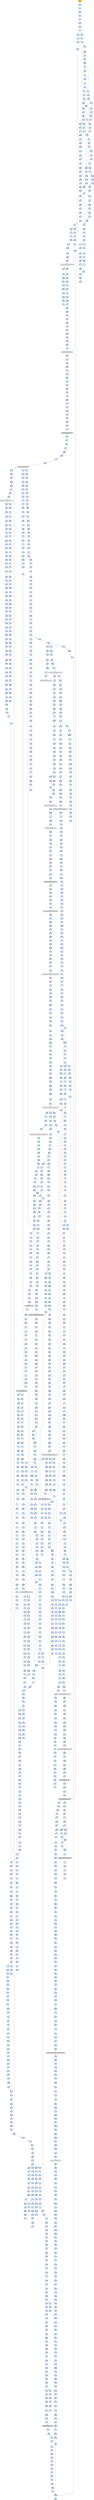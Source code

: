 strict digraph G {
	graph [bgcolor=transparent,
		name=G
	];
	node [color=lightsteelblue,
		fillcolor=lightsteelblue,
		shape=rectangle,
		style=filled
	];
	a0x00458910pusha_	[color=lightgrey,
		fillcolor=orange,
		label=pusha];
	a0x00458911movl_0x44b000UINT32_esi	[label=movl];
	a0x00458910pusha_ -> a0x00458911movl_0x44b000UINT32_esi	[color="#000000"];
	a0x00458916leal__303104esi__edi	[label=leal];
	a0x00458911movl_0x44b000UINT32_esi -> a0x00458916leal__303104esi__edi	[color="#000000"];
	a0x0045891cpushl_edi	[label=pushl];
	a0x00458916leal__303104esi__edi -> a0x0045891cpushl_edi	[color="#000000"];
	a0x0045891djmp_0x0045892a	[label=jmp];
	a0x0045891cpushl_edi -> a0x0045891djmp_0x0045892a	[color="#000000"];
	a0x0045892amovl_esi__ebx	[label=movl];
	a0x0045891djmp_0x0045892a -> a0x0045892amovl_esi__ebx	[color="#000000"];
	a0x0045892csubl_0xfffffffcUINT8_esi	[label=subl];
	a0x0045892amovl_esi__ebx -> a0x0045892csubl_0xfffffffcUINT8_esi	[color="#000000"];
	a0x0045892fadcl_ebx_ebx	[label=adcl];
	a0x0045892csubl_0xfffffffcUINT8_esi -> a0x0045892fadcl_ebx_ebx	[color="#000000"];
	a0x00458931jb_0x00458920	[label=jb];
	a0x0045892fadcl_ebx_ebx -> a0x00458931jb_0x00458920	[color="#000000"];
	a0x00458920movb_esi__al	[label=movb];
	a0x00458931jb_0x00458920 -> a0x00458920movb_esi__al	[color="#000000",
		label=T];
	a0x00458933movl_0x1UINT32_eax	[label=movl];
	a0x00458931jb_0x00458920 -> a0x00458933movl_0x1UINT32_eax	[color="#000000",
		label=F];
	a0x00458922incl_esi	[label=incl];
	a0x00458920movb_esi__al -> a0x00458922incl_esi	[color="#000000"];
	a0x00458923movb_al_edi_	[label=movb];
	a0x00458922incl_esi -> a0x00458923movb_al_edi_	[color="#000000"];
	a0x00458925incl_edi	[label=incl];
	a0x00458923movb_al_edi_ -> a0x00458925incl_edi	[color="#000000"];
	a0x00458926addl_ebx_ebx	[label=addl];
	a0x00458925incl_edi -> a0x00458926addl_ebx_ebx	[color="#000000"];
	a0x00458928jne_0x00458931	[label=jne];
	a0x00458926addl_ebx_ebx -> a0x00458928jne_0x00458931	[color="#000000"];
	a0x00458938addl_ebx_ebx	[label=addl];
	a0x00458933movl_0x1UINT32_eax -> a0x00458938addl_ebx_ebx	[color="#000000"];
	a0x0045893ajne_0x00458943	[label=jne];
	a0x00458938addl_ebx_ebx -> a0x0045893ajne_0x00458943	[color="#000000"];
	a0x00458943adcl_eax_eax	[label=adcl];
	a0x0045893ajne_0x00458943 -> a0x00458943adcl_eax_eax	[color="#000000",
		label=T];
	a0x0045893cmovl_esi__ebx	[label=movl];
	a0x0045893ajne_0x00458943 -> a0x0045893cmovl_esi__ebx	[color="#000000",
		label=F];
	a0x00458945addl_ebx_ebx	[label=addl];
	a0x00458943adcl_eax_eax -> a0x00458945addl_ebx_ebx	[color="#000000"];
	a0x00458947jae_0x00458954	[label=jae];
	a0x00458945addl_ebx_ebx -> a0x00458947jae_0x00458954	[color="#000000"];
	a0x00458949jne_0x00458973	[label=jne];
	a0x00458947jae_0x00458954 -> a0x00458949jne_0x00458973	[color="#000000",
		label=F];
	a0x00458954decl_eax	[label=decl];
	a0x00458947jae_0x00458954 -> a0x00458954decl_eax	[color="#000000",
		label=T];
	a0x00458973xorl_ecx_ecx	[label=xorl];
	a0x00458949jne_0x00458973 -> a0x00458973xorl_ecx_ecx	[color="#000000",
		label=T];
	a0x0045894bmovl_esi__ebx	[label=movl];
	a0x00458949jne_0x00458973 -> a0x0045894bmovl_esi__ebx	[color="#000000",
		label=F];
	a0x00458975subl_0x3UINT8_eax	[label=subl];
	a0x00458973xorl_ecx_ecx -> a0x00458975subl_0x3UINT8_eax	[color="#000000"];
	a0x00458978jb_0x0045898b	[label=jb];
	a0x00458975subl_0x3UINT8_eax -> a0x00458978jb_0x0045898b	[color="#000000"];
	a0x0045897ashll_0x8UINT8_eax	[label=shll];
	a0x00458978jb_0x0045898b -> a0x0045897ashll_0x8UINT8_eax	[color="#000000",
		label=F];
	a0x0045898baddl_ebx_ebx	[label=addl];
	a0x00458978jb_0x0045898b -> a0x0045898baddl_ebx_ebx	[color="#000000",
		label=T];
	a0x0045897dmovb_esi__al	[label=movb];
	a0x0045897ashll_0x8UINT8_eax -> a0x0045897dmovb_esi__al	[color="#000000"];
	a0x0045897fincl_esi	[label=incl];
	a0x0045897dmovb_esi__al -> a0x0045897fincl_esi	[color="#000000"];
	a0x00458980xorl_0xffffffffUINT8_eax	[label=xorl];
	a0x0045897fincl_esi -> a0x00458980xorl_0xffffffffUINT8_eax	[color="#000000"];
	a0x00458983je_0x004589fa	[label=je];
	a0x00458980xorl_0xffffffffUINT8_eax -> a0x00458983je_0x004589fa	[color="#000000"];
	a0x00458985sarl_eax	[label=sarl];
	a0x00458983je_0x004589fa -> a0x00458985sarl_eax	[color="#000000",
		label=F];
	a0x004589fapopl_esi	[label=popl];
	a0x00458983je_0x004589fa -> a0x004589fapopl_esi	[color="#000000",
		label=T];
	a0x00458987movl_eax_ebp	[label=movl];
	a0x00458985sarl_eax -> a0x00458987movl_eax_ebp	[color="#000000"];
	a0x00458989jmp_0x00458996	[label=jmp];
	a0x00458987movl_eax_ebp -> a0x00458989jmp_0x00458996	[color="#000000"];
	a0x00458996jb_0x00458964	[label=jb];
	a0x00458989jmp_0x00458996 -> a0x00458996jb_0x00458964	[color="#000000"];
	a0x00458964addl_ebx_ebx	[label=addl];
	a0x00458996jb_0x00458964 -> a0x00458964addl_ebx_ebx	[color="#000000",
		label=T];
	a0x00458998incl_ecx	[label=incl];
	a0x00458996jb_0x00458964 -> a0x00458998incl_ecx	[color="#000000",
		label=F];
	a0x00458966jne_0x0045896f	[label=jne];
	a0x00458964addl_ebx_ebx -> a0x00458966jne_0x0045896f	[color="#000000"];
	a0x0045896fadcl_ecx_ecx	[label=adcl];
	a0x00458966jne_0x0045896f -> a0x0045896fadcl_ecx_ecx	[color="#000000",
		label=T];
	a0x00458968movl_esi__ebx	[label=movl];
	a0x00458966jne_0x0045896f -> a0x00458968movl_esi__ebx	[color="#000000",
		label=F];
	a0x00458971jmp_0x004589c5	[label=jmp];
	a0x0045896fadcl_ecx_ecx -> a0x00458971jmp_0x004589c5	[color="#000000"];
	a0x004589c5cmpl_0xfffffb00UINT32_ebp	[label=cmpl];
	a0x00458971jmp_0x004589c5 -> a0x004589c5cmpl_0xfffffb00UINT32_ebp	[color="#000000"];
	a0x004589cbadcl_0x2UINT8_ecx	[label=adcl];
	a0x004589c5cmpl_0xfffffb00UINT32_ebp -> a0x004589cbadcl_0x2UINT8_ecx	[color="#000000"];
	a0x004589celeal_ediebp__edx	[label=leal];
	a0x004589cbadcl_0x2UINT8_ecx -> a0x004589celeal_ediebp__edx	[color="#000000"];
	a0x004589d1cmpl_0xfffffffcUINT8_ebp	[label=cmpl];
	a0x004589celeal_ediebp__edx -> a0x004589d1cmpl_0xfffffffcUINT8_ebp	[color="#000000"];
	a0x004589d4jbe_0x004589e4	[label=jbe];
	a0x004589d1cmpl_0xfffffffcUINT8_ebp -> a0x004589d4jbe_0x004589e4	[color="#000000"];
	a0x004589e4movl_edx__eax	[label=movl];
	a0x004589d4jbe_0x004589e4 -> a0x004589e4movl_edx__eax	[color="#000000",
		label=T];
	a0x004589d6movb_edx__al	[label=movb];
	a0x004589d4jbe_0x004589e4 -> a0x004589d6movb_edx__al	[color="#000000",
		label=F];
	a0x004589e6addl_0x4UINT8_edx	[label=addl];
	a0x004589e4movl_edx__eax -> a0x004589e6addl_0x4UINT8_edx	[color="#000000"];
	a0x004589e9movl_eax_edi_	[label=movl];
	a0x004589e6addl_0x4UINT8_edx -> a0x004589e9movl_eax_edi_	[color="#000000"];
	a0x004589ebaddl_0x4UINT8_edi	[label=addl];
	a0x004589e9movl_eax_edi_ -> a0x004589ebaddl_0x4UINT8_edi	[color="#000000"];
	a0x004589eesubl_0x4UINT8_ecx	[label=subl];
	a0x004589ebaddl_0x4UINT8_edi -> a0x004589eesubl_0x4UINT8_ecx	[color="#000000"];
	a0x004589f1ja_0x004589e4	[label=ja];
	a0x004589eesubl_0x4UINT8_ecx -> a0x004589f1ja_0x004589e4	[color="#000000"];
	a0x004589f3addl_ecx_edi	[label=addl];
	a0x004589f1ja_0x004589e4 -> a0x004589f3addl_ecx_edi	[color="#000000",
		label=F];
	a0x004589f5jmp_0x00458926	[label=jmp];
	a0x004589f3addl_ecx_edi -> a0x004589f5jmp_0x00458926	[color="#000000"];
	a0x004589f5jmp_0x00458926 -> a0x00458926addl_ebx_ebx	[color="#000000"];
	a0x0045898djne_0x00458996	[label=jne];
	a0x0045898baddl_ebx_ebx -> a0x0045898djne_0x00458996	[color="#000000"];
	a0x0045898djne_0x00458996 -> a0x00458996jb_0x00458964	[color="#000000",
		label=T];
	a0x0045898fmovl_esi__ebx	[label=movl];
	a0x0045898djne_0x00458996 -> a0x0045898fmovl_esi__ebx	[color="#000000",
		label=F];
	a0x00458999addl_ebx_ebx	[label=addl];
	a0x00458998incl_ecx -> a0x00458999addl_ebx_ebx	[color="#000000"];
	a0x0045899bjne_0x004589a4	[label=jne];
	a0x00458999addl_ebx_ebx -> a0x0045899bjne_0x004589a4	[color="#000000"];
	a0x004589a4jb_0x00458964	[label=jb];
	a0x0045899bjne_0x004589a4 -> a0x004589a4jb_0x00458964	[color="#000000",
		label=T];
	a0x0045899dmovl_esi__ebx	[label=movl];
	a0x0045899bjne_0x004589a4 -> a0x0045899dmovl_esi__ebx	[color="#000000",
		label=F];
	a0x004589a4jb_0x00458964 -> a0x00458964addl_ebx_ebx	[color="#000000",
		label=T];
	a0x004589a6addl_ebx_ebx	[label=addl];
	a0x004589a4jb_0x00458964 -> a0x004589a6addl_ebx_ebx	[color="#000000",
		label=F];
	a0x004589a8jne_0x004589b1	[label=jne];
	a0x004589a6addl_ebx_ebx -> a0x004589a8jne_0x004589b1	[color="#000000"];
	a0x004589b1adcl_ecx_ecx	[label=adcl];
	a0x004589a8jne_0x004589b1 -> a0x004589b1adcl_ecx_ecx	[color="#000000",
		label=T];
	a0x004589aamovl_esi__ebx	[label=movl];
	a0x004589a8jne_0x004589b1 -> a0x004589aamovl_esi__ebx	[color="#000000",
		label=F];
	a0x004589b3addl_ebx_ebx	[label=addl];
	a0x004589b1adcl_ecx_ecx -> a0x004589b3addl_ebx_ebx	[color="#000000"];
	a0x004589b5jae_0x004589a6	[label=jae];
	a0x004589b3addl_ebx_ebx -> a0x004589b5jae_0x004589a6	[color="#000000"];
	a0x004589b7jne_0x004589c2	[label=jne];
	a0x004589b5jae_0x004589a6 -> a0x004589b7jne_0x004589c2	[color="#000000",
		label=F];
	a0x004589acsubl_0xfffffffcUINT8_esi	[label=subl];
	a0x004589aamovl_esi__ebx -> a0x004589acsubl_0xfffffffcUINT8_esi	[color="#000000"];
	a0x004589afadcl_ebx_ebx	[label=adcl];
	a0x004589acsubl_0xfffffffcUINT8_esi -> a0x004589afadcl_ebx_ebx	[color="#000000"];
	a0x004589afadcl_ebx_ebx -> a0x004589b1adcl_ecx_ecx	[color="#000000"];
	a0x004589c2addl_0x2UINT8_ecx	[label=addl];
	a0x004589b7jne_0x004589c2 -> a0x004589c2addl_0x2UINT8_ecx	[color="#000000",
		label=T];
	a0x004589b9movl_esi__ebx	[label=movl];
	a0x004589b7jne_0x004589c2 -> a0x004589b9movl_esi__ebx	[color="#000000",
		label=F];
	a0x004589c2addl_0x2UINT8_ecx -> a0x004589c5cmpl_0xfffffb00UINT32_ebp	[color="#000000"];
	a0x004589d8incl_edx	[label=incl];
	a0x004589d6movb_edx__al -> a0x004589d8incl_edx	[color="#000000"];
	a0x004589d9movb_al_edi_	[label=movb];
	a0x004589d8incl_edx -> a0x004589d9movb_al_edi_	[color="#000000"];
	a0x004589dbincl_edi	[label=incl];
	a0x004589d9movb_al_edi_ -> a0x004589dbincl_edi	[color="#000000"];
	a0x004589dcdecl_ecx	[label=decl];
	a0x004589dbincl_edi -> a0x004589dcdecl_ecx	[color="#000000"];
	a0x004589ddjne_0x004589d6	[label=jne];
	a0x004589dcdecl_ecx -> a0x004589ddjne_0x004589d6	[color="#000000"];
	a0x004589dfjmp_0x00458926	[label=jmp];
	a0x004589ddjne_0x004589d6 -> a0x004589dfjmp_0x00458926	[color="#000000",
		label=F];
	a0x004589dfjmp_0x00458926 -> a0x00458926addl_ebx_ebx	[color="#000000"];
	a0x0045896asubl_0xfffffffcUINT8_esi	[label=subl];
	a0x00458968movl_esi__ebx -> a0x0045896asubl_0xfffffffcUINT8_esi	[color="#000000"];
	a0x0045896dadcl_ebx_ebx	[label=adcl];
	a0x0045896asubl_0xfffffffcUINT8_esi -> a0x0045896dadcl_ebx_ebx	[color="#000000"];
	a0x0045896dadcl_ebx_ebx -> a0x0045896fadcl_ecx_ecx	[color="#000000"];
	a0x0045894dsubl_0xfffffffcUINT8_esi	[label=subl];
	a0x0045894bmovl_esi__ebx -> a0x0045894dsubl_0xfffffffcUINT8_esi	[color="#000000"];
	a0x00458950adcl_ebx_ebx	[label=adcl];
	a0x0045894dsubl_0xfffffffcUINT8_esi -> a0x00458950adcl_ebx_ebx	[color="#000000"];
	a0x00458952jb_0x00458973	[label=jb];
	a0x00458950adcl_ebx_ebx -> a0x00458952jb_0x00458973	[color="#000000"];
	a0x00458952jb_0x00458973 -> a0x00458973xorl_ecx_ecx	[color="#000000",
		label=T];
	a0x00458952jb_0x00458973 -> a0x00458954decl_eax	[color="#000000",
		label=F];
	a0x00458955addl_ebx_ebx	[label=addl];
	a0x00458954decl_eax -> a0x00458955addl_ebx_ebx	[color="#000000"];
	a0x00458957jne_0x00458960	[label=jne];
	a0x00458955addl_ebx_ebx -> a0x00458957jne_0x00458960	[color="#000000"];
	a0x00458960adcl_eax_eax	[label=adcl];
	a0x00458957jne_0x00458960 -> a0x00458960adcl_eax_eax	[color="#000000",
		label=T];
	a0x00458959movl_esi__ebx	[label=movl];
	a0x00458957jne_0x00458960 -> a0x00458959movl_esi__ebx	[color="#000000",
		label=F];
	a0x00458962jmp_0x00458938	[label=jmp];
	a0x00458960adcl_eax_eax -> a0x00458962jmp_0x00458938	[color="#000000"];
	a0x0045893esubl_0xfffffffcUINT8_esi	[label=subl];
	a0x0045893cmovl_esi__ebx -> a0x0045893esubl_0xfffffffcUINT8_esi	[color="#000000"];
	a0x00458941adcl_ebx_ebx	[label=adcl];
	a0x0045893esubl_0xfffffffcUINT8_esi -> a0x00458941adcl_ebx_ebx	[color="#000000"];
	a0x00458941adcl_ebx_ebx -> a0x00458943adcl_eax_eax	[color="#000000"];
	a0x004589bbsubl_0xfffffffcUINT8_esi	[label=subl];
	a0x004589b9movl_esi__ebx -> a0x004589bbsubl_0xfffffffcUINT8_esi	[color="#000000"];
	a0x004589beadcl_ebx_ebx	[label=adcl];
	a0x004589bbsubl_0xfffffffcUINT8_esi -> a0x004589beadcl_ebx_ebx	[color="#000000"];
	a0x004589c0jae_0x004589a6	[label=jae];
	a0x004589beadcl_ebx_ebx -> a0x004589c0jae_0x004589a6	[color="#000000"];
	a0x004589c0jae_0x004589a6 -> a0x004589c2addl_0x2UINT8_ecx	[color="#000000",
		label=F];
	a0x0045895bsubl_0xfffffffcUINT8_esi	[label=subl];
	a0x00458959movl_esi__ebx -> a0x0045895bsubl_0xfffffffcUINT8_esi	[color="#000000"];
	a0x0045895eadcl_ebx_ebx	[label=adcl];
	a0x0045895bsubl_0xfffffffcUINT8_esi -> a0x0045895eadcl_ebx_ebx	[color="#000000"];
	a0x0045895eadcl_ebx_ebx -> a0x00458960adcl_eax_eax	[color="#000000"];
	a0x0045899fsubl_0xfffffffcUINT8_esi	[label=subl];
	a0x0045899dmovl_esi__ebx -> a0x0045899fsubl_0xfffffffcUINT8_esi	[color="#000000"];
	a0x004589a2adcl_ebx_ebx	[label=adcl];
	a0x0045899fsubl_0xfffffffcUINT8_esi -> a0x004589a2adcl_ebx_ebx	[color="#000000"];
	a0x004589a2adcl_ebx_ebx -> a0x004589a4jb_0x00458964	[color="#000000"];
	a0x00458991subl_0xfffffffcUINT8_esi	[label=subl];
	a0x0045898fmovl_esi__ebx -> a0x00458991subl_0xfffffffcUINT8_esi	[color="#000000"];
	a0x00458994adcl_ebx_ebx	[label=adcl];
	a0x00458991subl_0xfffffffcUINT8_esi -> a0x00458994adcl_ebx_ebx	[color="#000000"];
	a0x00458994adcl_ebx_ebx -> a0x00458996jb_0x00458964	[color="#000000"];
	a0x004589fbmovl_esi_edi	[label=movl];
	a0x004589fapopl_esi -> a0x004589fbmovl_esi_edi	[color="#000000"];
	a0x004589fdmovl_0x1e2UINT32_ecx	[label=movl];
	a0x004589fbmovl_esi_edi -> a0x004589fdmovl_0x1e2UINT32_ecx	[color="#000000"];
	a0x00458a02movb_edi__al	[label=movb];
	a0x004589fdmovl_0x1e2UINT32_ecx -> a0x00458a02movb_edi__al	[color="#000000"];
	a0x00458a04incl_edi	[label=incl];
	a0x00458a02movb_edi__al -> a0x00458a04incl_edi	[color="#000000"];
	a0x00458a05subb_0xffffffe8UINT8_al	[label=subb];
	a0x00458a04incl_edi -> a0x00458a05subb_0xffffffe8UINT8_al	[color="#000000"];
	a0x00458a07cmpb_0x1UINT8_al	[label=cmpb];
	a0x00458a05subb_0xffffffe8UINT8_al -> a0x00458a07cmpb_0x1UINT8_al	[color="#000000"];
	a0x00458a09ja_0x00458a02	[label=ja];
	a0x00458a07cmpb_0x1UINT8_al -> a0x00458a09ja_0x00458a02	[color="#000000"];
	a0x00458a0bcmpb_0x7UINT8_edi_	[label=cmpb];
	a0x00458a09ja_0x00458a02 -> a0x00458a0bcmpb_0x7UINT8_edi_	[color="#000000",
		label=F];
	a0x00458a0ejne_0x00458a02	[label=jne];
	a0x00458a0bcmpb_0x7UINT8_edi_ -> a0x00458a0ejne_0x00458a02	[color="#000000"];
	a0x00458a10movl_edi__eax	[label=movl];
	a0x00458a0ejne_0x00458a02 -> a0x00458a10movl_edi__eax	[color="#000000",
		label=F];
	a0x00458a12movb_0x4edi__bl	[label=movb];
	a0x00458a10movl_edi__eax -> a0x00458a12movb_0x4edi__bl	[color="#000000"];
	a0x00458a15shrw_0x8UINT8_ax	[label=shrw];
	a0x00458a12movb_0x4edi__bl -> a0x00458a15shrw_0x8UINT8_ax	[color="#000000"];
	a0x00458a19roll_0x10UINT8_eax	[label=roll];
	a0x00458a15shrw_0x8UINT8_ax -> a0x00458a19roll_0x10UINT8_eax	[color="#000000"];
	a0x00458a1cxchgb_al_ah	[label=xchgb];
	a0x00458a19roll_0x10UINT8_eax -> a0x00458a1cxchgb_al_ah	[color="#000000"];
	a0x00458a1esubl_edi_eax	[label=subl];
	a0x00458a1cxchgb_al_ah -> a0x00458a1esubl_edi_eax	[color="#000000"];
	a0x00458a20subb_0xffffffe8UINT8_bl	[label=subb];
	a0x00458a1esubl_edi_eax -> a0x00458a20subb_0xffffffe8UINT8_bl	[color="#000000"];
	a0x00458a23addl_esi_eax	[label=addl];
	a0x00458a20subb_0xffffffe8UINT8_bl -> a0x00458a23addl_esi_eax	[color="#000000"];
	a0x00458a25movl_eax_edi_	[label=movl];
	a0x00458a23addl_esi_eax -> a0x00458a25movl_eax_edi_	[color="#000000"];
	a0x00458a27addl_0x5UINT8_edi	[label=addl];
	a0x00458a25movl_eax_edi_ -> a0x00458a27addl_0x5UINT8_edi	[color="#000000"];
	a0x00458a2amovb_bl_al	[label=movb];
	a0x00458a27addl_0x5UINT8_edi -> a0x00458a2amovb_bl_al	[color="#000000"];
	a0x00458a2cloop_0x00458a07	[label=loop];
	a0x00458a2amovb_bl_al -> a0x00458a2cloop_0x00458a07	[color="#000000"];
	a0x00458a2eleal_0x56000esi__edi	[label=leal];
	a0x00458a2cloop_0x00458a07 -> a0x00458a2eleal_0x56000esi__edi	[color="#000000",
		label=F];
	a0x00458a34movl_edi__eax	[label=movl];
	a0x00458a2eleal_0x56000esi__edi -> a0x00458a34movl_edi__eax	[color="#000000"];
	a0x00458a36orl_eax_eax	[label=orl];
	a0x00458a34movl_edi__eax -> a0x00458a36orl_eax_eax	[color="#000000"];
	a0x00458a38je_0x00458a7f	[label=je];
	a0x00458a36orl_eax_eax -> a0x00458a38je_0x00458a7f	[color="#000000"];
	a0x00458a3amovl_0x4edi__ebx	[label=movl];
	a0x00458a38je_0x00458a7f -> a0x00458a3amovl_0x4edi__ebx	[color="#000000",
		label=F];
	a0x00458a7fmovl_0x58d18esi__ebp	[label=movl];
	a0x00458a38je_0x00458a7f -> a0x00458a7fmovl_0x58d18esi__ebp	[color="#000000",
		label=T];
	a0x00458a3dleal_0x58c4ceaxesi__eax	[label=leal];
	a0x00458a3amovl_0x4edi__ebx -> a0x00458a3dleal_0x58c4ceaxesi__eax	[color="#000000"];
	a0x00458a44addl_esi_ebx	[label=addl];
	a0x00458a3dleal_0x58c4ceaxesi__eax -> a0x00458a44addl_esi_ebx	[color="#000000"];
	a0x00458a46pushl_eax	[label=pushl];
	a0x00458a44addl_esi_ebx -> a0x00458a46pushl_eax	[color="#000000"];
	a0x00458a47addl_0x8UINT8_edi	[label=addl];
	a0x00458a46pushl_eax -> a0x00458a47addl_0x8UINT8_edi	[color="#000000"];
	a0x00458a4acall_0x58d0cesi_	[label=call];
	a0x00458a47addl_0x8UINT8_edi -> a0x00458a4acall_0x58d0cesi_	[color="#000000"];
	LOADLIBRARYA_KERNEL32_DLL	[color=lightgrey,
		fillcolor=lightgrey,
		label="LOADLIBRARYA-KERNEL32-DLL"];
	a0x00458a4acall_0x58d0cesi_ -> LOADLIBRARYA_KERNEL32_DLL	[color="#000000"];
	a0x00458a50xchgl_eax_ebp	[label=xchgl];
	LOADLIBRARYA_KERNEL32_DLL -> a0x00458a50xchgl_eax_ebp	[color="#000000"];
	a0x00403131movl_0x80c808d0UINT32_esi_	[label=movl];
	LOADLIBRARYA_KERNEL32_DLL -> a0x00403131movl_0x80c808d0UINT32_esi_	[color="#000000"];
	a0x00458a51movb_edi__al	[label=movb];
	a0x00458a50xchgl_eax_ebp -> a0x00458a51movb_edi__al	[color="#000000"];
	a0x00458a53incl_edi	[label=incl];
	a0x00458a51movb_edi__al -> a0x00458a53incl_edi	[color="#000000"];
	a0x00458a54orb_al_al	[label=orb];
	a0x00458a53incl_edi -> a0x00458a54orb_al_al	[color="#000000"];
	a0x00458a56je_0x00458a34	[label=je];
	a0x00458a54orb_al_al -> a0x00458a56je_0x00458a34	[color="#000000"];
	a0x00458a58movl_edi_ecx	[label=movl];
	a0x00458a56je_0x00458a34 -> a0x00458a58movl_edi_ecx	[color="#000000",
		label=F];
	a0x00458a5ajns_0x00458a63	[label=jns];
	a0x00458a58movl_edi_ecx -> a0x00458a5ajns_0x00458a63	[color="#000000"];
	a0x00458a63pushl_edi	[label=pushl];
	a0x00458a5ajns_0x00458a63 -> a0x00458a63pushl_edi	[color="#000000",
		label=T];
	a0x00458a5cmovzwl_edi__eax	[label=movzwl];
	a0x00458a5ajns_0x00458a63 -> a0x00458a5cmovzwl_edi__eax	[color="#000000",
		label=F];
	a0x00458a64decl_eax	[label=decl];
	a0x00458a63pushl_edi -> a0x00458a64decl_eax	[color="#000000"];
	a0x00458a65repnz_scasb_es_edi__al	[label=repnz];
	a0x00458a64decl_eax -> a0x00458a65repnz_scasb_es_edi__al	[color="#000000"];
	a0x00458a67pushl_ebp	[label=pushl];
	a0x00458a65repnz_scasb_es_edi__al -> a0x00458a67pushl_ebp	[color="#000000"];
	a0x00458a68call_0x58d14esi_	[label=call];
	a0x00458a67pushl_ebp -> a0x00458a68call_0x58d14esi_	[color="#000000"];
	GETPROCADDRESS_KERNEL32_DLL	[color=lightgrey,
		fillcolor=lightgrey,
		label="GETPROCADDRESS-KERNEL32-DLL"];
	a0x00458a68call_0x58d14esi_ -> GETPROCADDRESS_KERNEL32_DLL	[color="#000000"];
	a0x00458a6eorl_eax_eax	[label=orl];
	GETPROCADDRESS_KERNEL32_DLL -> a0x00458a6eorl_eax_eax	[color="#000000"];
	a0x00458a70je_0x00458a79	[label=je];
	a0x00458a6eorl_eax_eax -> a0x00458a70je_0x00458a79	[color="#000000"];
	a0x00458a72movl_eax_ebx_	[label=movl];
	a0x00458a70je_0x00458a79 -> a0x00458a72movl_eax_ebx_	[color="#000000",
		label=F];
	a0x00458a74addl_0x4UINT8_ebx	[label=addl];
	a0x00458a72movl_eax_ebx_ -> a0x00458a74addl_0x4UINT8_ebx	[color="#000000"];
	a0x00458a77jmp_0x00458a51	[label=jmp];
	a0x00458a74addl_0x4UINT8_ebx -> a0x00458a77jmp_0x00458a51	[color="#000000"];
	a0x00458a5fincl_edi	[label=incl];
	a0x00458a5cmovzwl_edi__eax -> a0x00458a5fincl_edi	[color="#000000"];
	a0x00458a60pushl_eax	[label=pushl];
	a0x00458a5fincl_edi -> a0x00458a60pushl_eax	[color="#000000"];
	a0x00458a61incl_edi	[label=incl];
	a0x00458a60pushl_eax -> a0x00458a61incl_edi	[color="#000000"];
	a0x00458a62movl_0xaef24857UINT32_ecx	[label=movl];
	a0x00458a61incl_edi -> a0x00458a62movl_0xaef24857UINT32_ecx	[color="#000000"];
	a0x00458a62movl_0xaef24857UINT32_ecx -> a0x00458a67pushl_ebp	[color="#000000"];
	a0x00458a85leal__4096esi__edi	[label=leal];
	a0x00458a7fmovl_0x58d18esi__ebp -> a0x00458a85leal__4096esi__edi	[color="#000000"];
	a0x00458a8bmovl_0x1000UINT32_ebx	[label=movl];
	a0x00458a85leal__4096esi__edi -> a0x00458a8bmovl_0x1000UINT32_ebx	[color="#000000"];
	a0x00458a90pushl_eax	[label=pushl];
	a0x00458a8bmovl_0x1000UINT32_ebx -> a0x00458a90pushl_eax	[color="#000000"];
	a0x00458a91pushl_esp	[label=pushl];
	a0x00458a90pushl_eax -> a0x00458a91pushl_esp	[color="#000000"];
	a0x00458a92pushl_0x4UINT8	[label=pushl];
	a0x00458a91pushl_esp -> a0x00458a92pushl_0x4UINT8	[color="#000000"];
	a0x00458a94pushl_ebx	[label=pushl];
	a0x00458a92pushl_0x4UINT8 -> a0x00458a94pushl_ebx	[color="#000000"];
	a0x00458a95pushl_edi	[label=pushl];
	a0x00458a94pushl_ebx -> a0x00458a95pushl_edi	[color="#000000"];
	a0x00458a96call_ebp	[label=call];
	a0x00458a95pushl_edi -> a0x00458a96call_ebp	[color="#000000"];
	VIRTUALPROTECT_KERNEL32_DLL	[color=lightgrey,
		fillcolor=lightgrey,
		label="VIRTUALPROTECT-KERNEL32-DLL"];
	a0x00458a96call_ebp -> VIRTUALPROTECT_KERNEL32_DLL	[color="#000000"];
	a0x00458a98leal_0x217edi__eax	[label=leal];
	VIRTUALPROTECT_KERNEL32_DLL -> a0x00458a98leal_0x217edi__eax	[color="#000000"];
	a0x00458aadpopl_eax	[label=popl];
	VIRTUALPROTECT_KERNEL32_DLL -> a0x00458aadpopl_eax	[color="#000000"];
	a0x00458a9eandb_0x7fUINT8_eax_	[label=andb];
	a0x00458a98leal_0x217edi__eax -> a0x00458a9eandb_0x7fUINT8_eax_	[color="#000000"];
	a0x00458aa1andb_0x7fUINT8_0x28eax_	[label=andb];
	a0x00458a9eandb_0x7fUINT8_eax_ -> a0x00458aa1andb_0x7fUINT8_0x28eax_	[color="#000000"];
	a0x00458aa5popl_eax	[label=popl];
	a0x00458aa1andb_0x7fUINT8_0x28eax_ -> a0x00458aa5popl_eax	[color="#000000"];
	a0x00458aa6pushl_eax	[label=pushl];
	a0x00458aa5popl_eax -> a0x00458aa6pushl_eax	[color="#000000"];
	a0x00458aa7pushl_esp	[label=pushl];
	a0x00458aa6pushl_eax -> a0x00458aa7pushl_esp	[color="#000000"];
	a0x00458aa8pushl_eax	[label=pushl];
	a0x00458aa7pushl_esp -> a0x00458aa8pushl_eax	[color="#000000"];
	a0x00458aa9pushl_ebx	[label=pushl];
	a0x00458aa8pushl_eax -> a0x00458aa9pushl_ebx	[color="#000000"];
	a0x00458aaapushl_edi	[label=pushl];
	a0x00458aa9pushl_ebx -> a0x00458aaapushl_edi	[color="#000000"];
	a0x00458aabcall_ebp	[label=call];
	a0x00458aaapushl_edi -> a0x00458aabcall_ebp	[color="#000000"];
	a0x00458aaepopa_	[label=popa];
	a0x00458aadpopl_eax -> a0x00458aaepopa_	[color="#000000"];
	a0x00458aafleal__128esp__eax	[label=leal];
	a0x00458aaepopa_ -> a0x00458aafleal__128esp__eax	[color="#000000"];
	a0x00458ab3pushl_0x0UINT8	[label=pushl];
	a0x00458aafleal__128esp__eax -> a0x00458ab3pushl_0x0UINT8	[color="#000000"];
	a0x00458ab5cmpl_eax_esp	[label=cmpl];
	a0x00458ab3pushl_0x0UINT8 -> a0x00458ab5cmpl_eax_esp	[color="#000000"];
	a0x00458ab7jne_0x00458ab3	[label=jne];
	a0x00458ab5cmpl_eax_esp -> a0x00458ab7jne_0x00458ab3	[color="#000000"];
	a0x00458ab9subl_0xffffff80UINT8_esp	[label=subl];
	a0x00458ab7jne_0x00458ab3 -> a0x00458ab9subl_0xffffff80UINT8_esp	[color="#000000",
		label=F];
	a0x00458abcjmp_0x00403d50	[label=jmp];
	a0x00458ab9subl_0xffffff80UINT8_esp -> a0x00458abcjmp_0x00403d50	[color="#000000"];
	a0x00403d50pushl_ebp	[label=pushl];
	a0x00458abcjmp_0x00403d50 -> a0x00403d50pushl_ebp	[color="#000000"];
	a0x00403d51movl_esp_ebp	[label=movl];
	a0x00403d50pushl_ebp -> a0x00403d51movl_esp_ebp	[color="#000000"];
	a0x00403d53pushl_0xffffffffUINT8	[label=pushl];
	a0x00403d51movl_esp_ebp -> a0x00403d53pushl_0xffffffffUINT8	[color="#000000"];
	a0x00403d55pushl_0x40a240UINT32	[label=pushl];
	a0x00403d53pushl_0xffffffffUINT8 -> a0x00403d55pushl_0x40a240UINT32	[color="#000000"];
	a0x00403d5apushl_0x407828UINT32	[label=pushl];
	a0x00403d55pushl_0x40a240UINT32 -> a0x00403d5apushl_0x407828UINT32	[color="#000000"];
	a0x00403d5fmovl_fs_0_eax	[label=movl];
	a0x00403d5apushl_0x407828UINT32 -> a0x00403d5fmovl_fs_0_eax	[color="#000000"];
	a0x00403d65pushl_eax	[label=pushl];
	a0x00403d5fmovl_fs_0_eax -> a0x00403d65pushl_eax	[color="#000000"];
	a0x00403d66movl_esp_fs_0	[label=movl];
	a0x00403d65pushl_eax -> a0x00403d66movl_esp_fs_0	[color="#000000"];
	a0x00403d6dsubl_0x58UINT8_esp	[label=subl];
	a0x00403d66movl_esp_fs_0 -> a0x00403d6dsubl_0x58UINT8_esp	[color="#000000"];
	a0x00403d70pushl_ebx	[label=pushl];
	a0x00403d6dsubl_0x58UINT8_esp -> a0x00403d70pushl_ebx	[color="#000000"];
	a0x00403d71pushl_esi	[label=pushl];
	a0x00403d70pushl_ebx -> a0x00403d71pushl_esi	[color="#000000"];
	a0x00403d72pushl_edi	[label=pushl];
	a0x00403d71pushl_esi -> a0x00403d72pushl_edi	[color="#000000"];
	a0x00403d73movl_esp__24ebp_	[label=movl];
	a0x00403d72pushl_edi -> a0x00403d73movl_esp__24ebp_	[color="#000000"];
	a0x00403d76call_0x40a06c	[label=call];
	a0x00403d73movl_esp__24ebp_ -> a0x00403d76call_0x40a06c	[color="#000000"];
	GETVERSION_KERNEL32_DLL	[color=lightgrey,
		fillcolor=lightgrey,
		label="GETVERSION-KERNEL32-DLL"];
	a0x00403d76call_0x40a06c -> GETVERSION_KERNEL32_DLL	[color="#000000"];
	a0x00403d7cxorl_edx_edx	[label=xorl];
	GETVERSION_KERNEL32_DLL -> a0x00403d7cxorl_edx_edx	[color="#000000"];
	a0x00403d7emovb_ah_dl	[label=movb];
	a0x00403d7cxorl_edx_edx -> a0x00403d7emovb_ah_dl	[color="#000000"];
	a0x00403d80movl_edx_0x427538	[label=movl];
	a0x00403d7emovb_ah_dl -> a0x00403d80movl_edx_0x427538	[color="#000000"];
	a0x00403d86movl_eax_ecx	[label=movl];
	a0x00403d80movl_edx_0x427538 -> a0x00403d86movl_eax_ecx	[color="#000000"];
	a0x00403d88andl_0xffUINT32_ecx	[label=andl];
	a0x00403d86movl_eax_ecx -> a0x00403d88andl_0xffUINT32_ecx	[color="#000000"];
	a0x00403d8emovl_ecx_0x427534	[label=movl];
	a0x00403d88andl_0xffUINT32_ecx -> a0x00403d8emovl_ecx_0x427534	[color="#000000"];
	a0x00403d94shll_0x8UINT8_ecx	[label=shll];
	a0x00403d8emovl_ecx_0x427534 -> a0x00403d94shll_0x8UINT8_ecx	[color="#000000"];
	a0x00403d97addl_edx_ecx	[label=addl];
	a0x00403d94shll_0x8UINT8_ecx -> a0x00403d97addl_edx_ecx	[color="#000000"];
	a0x00403d99movl_ecx_0x427530	[label=movl];
	a0x00403d97addl_edx_ecx -> a0x00403d99movl_ecx_0x427530	[color="#000000"];
	a0x00403d9fshrl_0x10UINT8_eax	[label=shrl];
	a0x00403d99movl_ecx_0x427530 -> a0x00403d9fshrl_0x10UINT8_eax	[color="#000000"];
	a0x00403da2movl_eax_0x42752c	[label=movl];
	a0x00403d9fshrl_0x10UINT8_eax -> a0x00403da2movl_eax_0x42752c	[color="#000000"];
	a0x00403da7xorl_esi_esi	[label=xorl];
	a0x00403da2movl_eax_0x42752c -> a0x00403da7xorl_esi_esi	[color="#000000"];
	a0x00403da9pushl_esi	[label=pushl];
	a0x00403da7xorl_esi_esi -> a0x00403da9pushl_esi	[color="#000000"];
	a0x00403daacall_0x4051ea	[label=call];
	a0x00403da9pushl_esi -> a0x00403daacall_0x4051ea	[color="#000000"];
	a0x004051eaxorl_eax_eax	[label=xorl];
	a0x00403daacall_0x4051ea -> a0x004051eaxorl_eax_eax	[color="#000000"];
	a0x004051ecpushl_0x0UINT8	[label=pushl];
	a0x004051eaxorl_eax_eax -> a0x004051ecpushl_0x0UINT8	[color="#000000"];
	a0x004051eecmpl_eax_0x8esp_	[label=cmpl];
	a0x004051ecpushl_0x0UINT8 -> a0x004051eecmpl_eax_0x8esp_	[color="#000000"];
	a0x004051f2pushl_0x1000UINT32	[label=pushl];
	a0x004051eecmpl_eax_0x8esp_ -> a0x004051f2pushl_0x1000UINT32	[color="#000000"];
	a0x004051f7sete_al	[label=sete];
	a0x004051f2pushl_0x1000UINT32 -> a0x004051f7sete_al	[color="#000000"];
	a0x004051fapushl_eax	[label=pushl];
	a0x004051f7sete_al -> a0x004051fapushl_eax	[color="#000000"];
	a0x004051fbcall_0x40a0ec	[label=call];
	a0x004051fapushl_eax -> a0x004051fbcall_0x40a0ec	[color="#000000"];
	HEAPCREATE_KERNEL32_DLL	[color=lightgrey,
		fillcolor=lightgrey,
		label="HEAPCREATE-KERNEL32-DLL"];
	a0x004051fbcall_0x40a0ec -> HEAPCREATE_KERNEL32_DLL	[color="#000000"];
	a0x00405201testl_eax_eax	[label=testl];
	HEAPCREATE_KERNEL32_DLL -> a0x00405201testl_eax_eax	[color="#000000"];
	a0x00405203movl_eax_0x44a4d0	[label=movl];
	a0x00405201testl_eax_eax -> a0x00405203movl_eax_0x44a4d0	[color="#000000"];
	a0x00405208je_0x40521f	[label=je];
	a0x00405203movl_eax_0x44a4d0 -> a0x00405208je_0x40521f	[color="#000000"];
	a0x0040520acall_0x4052b8	[label=call];
	a0x00405208je_0x40521f -> a0x0040520acall_0x4052b8	[color="#000000",
		label=F];
	a0x004052b8pushl_0x140UINT32	[label=pushl];
	a0x0040520acall_0x4052b8 -> a0x004052b8pushl_0x140UINT32	[color="#000000"];
	a0x004052bdpushl_0x0UINT8	[label=pushl];
	a0x004052b8pushl_0x140UINT32 -> a0x004052bdpushl_0x0UINT8	[color="#000000"];
	a0x004052bfpushl_0x44a4d0	[label=pushl];
	a0x004052bdpushl_0x0UINT8 -> a0x004052bfpushl_0x44a4d0	[color="#000000"];
	a0x004052c5call_0x40a100	[label=call];
	a0x004052bfpushl_0x44a4d0 -> a0x004052c5call_0x40a100	[color="#000000"];
	HEAPALLOC_KERNEL32_DLL	[color=lightgrey,
		fillcolor=lightgrey,
		label="HEAPALLOC-KERNEL32-DLL"];
	a0x004052c5call_0x40a100 -> HEAPALLOC_KERNEL32_DLL	[color="#000000"];
	a0x004052cbtestl_eax_eax	[label=testl];
	HEAPALLOC_KERNEL32_DLL -> a0x004052cbtestl_eax_eax	[color="#000000"];
	a0x004059b7cmpl_edi_eax	[label=cmpl];
	HEAPALLOC_KERNEL32_DLL -> a0x004059b7cmpl_edi_eax	[color="#000000"];
	a0x00403c20popl_esi	[label=popl];
	HEAPALLOC_KERNEL32_DLL -> a0x00403c20popl_esi	[color="#000000"];
	a0x00408350movl_eax_edi	[label=movl];
	HEAPALLOC_KERNEL32_DLL -> a0x00408350movl_eax_edi	[color="#000000"];
	a0x004052cdmovl_eax_0x44a4cc	[label=movl];
	a0x004052cbtestl_eax_eax -> a0x004052cdmovl_eax_0x44a4cc	[color="#000000"];
	a0x004052d2jne_0x4052d5	[label=jne];
	a0x004052cdmovl_eax_0x44a4cc -> a0x004052d2jne_0x4052d5	[color="#000000"];
	a0x004052d5andl_0x0UINT8_0x44a4c4	[label=andl];
	a0x004052d2jne_0x4052d5 -> a0x004052d5andl_0x0UINT8_0x44a4c4	[color="#000000",
		label=T];
	a0x004052dcandl_0x0UINT8_0x44a4c8	[label=andl];
	a0x004052d5andl_0x0UINT8_0x44a4c4 -> a0x004052dcandl_0x0UINT8_0x44a4c8	[color="#000000"];
	a0x004052e3pushl_0x1UINT8	[label=pushl];
	a0x004052dcandl_0x0UINT8_0x44a4c8 -> a0x004052e3pushl_0x1UINT8	[color="#000000"];
	a0x004052e5movl_eax_0x44a4c0	[label=movl];
	a0x004052e3pushl_0x1UINT8 -> a0x004052e5movl_eax_0x44a4c0	[color="#000000"];
	a0x004052eamovl_0x10UINT32_0x44a4b8	[label=movl];
	a0x004052e5movl_eax_0x44a4c0 -> a0x004052eamovl_0x10UINT32_0x44a4b8	[color="#000000"];
	a0x004052f4popl_eax	[label=popl];
	a0x004052eamovl_0x10UINT32_0x44a4b8 -> a0x004052f4popl_eax	[color="#000000"];
	a0x004052f5ret	[label=ret];
	a0x004052f4popl_eax -> a0x004052f5ret	[color="#000000"];
	a0x0040520ftestl_eax_eax	[label=testl];
	a0x004052f5ret -> a0x0040520ftestl_eax_eax	[color="#000000"];
	a0x00405211jne_0x405222	[label=jne];
	a0x0040520ftestl_eax_eax -> a0x00405211jne_0x405222	[color="#000000"];
	a0x00405222pushl_0x1UINT8	[label=pushl];
	a0x00405211jne_0x405222 -> a0x00405222pushl_0x1UINT8	[color="#000000",
		label=T];
	a0x00405224popl_eax	[label=popl];
	a0x00405222pushl_0x1UINT8 -> a0x00405224popl_eax	[color="#000000"];
	a0x00405225ret	[label=ret];
	a0x00405224popl_eax -> a0x00405225ret	[color="#000000"];
	a0x00403dafpopl_ecx	[label=popl];
	a0x00405225ret -> a0x00403dafpopl_ecx	[color="#000000"];
	a0x00403db0testl_eax_eax	[label=testl];
	a0x00403dafpopl_ecx -> a0x00403db0testl_eax_eax	[color="#000000"];
	a0x00403db2jne_0x403dbc	[label=jne];
	a0x00403db0testl_eax_eax -> a0x00403db2jne_0x403dbc	[color="#000000"];
	a0x00403dbcmovl_esi__4ebp_	[label=movl];
	a0x00403db2jne_0x403dbc -> a0x00403dbcmovl_esi__4ebp_	[color="#000000",
		label=T];
	a0x00403dbfcall_0x40755f	[label=call];
	a0x00403dbcmovl_esi__4ebp_ -> a0x00403dbfcall_0x40755f	[color="#000000"];
	a0x0040755fsubl_0x44UINT8_esp	[label=subl];
	a0x00403dbfcall_0x40755f -> a0x0040755fsubl_0x44UINT8_esp	[color="#000000"];
	a0x00407562pushl_ebx	[label=pushl];
	a0x0040755fsubl_0x44UINT8_esp -> a0x00407562pushl_ebx	[color="#000000"];
	a0x00407563pushl_ebp	[label=pushl];
	a0x00407562pushl_ebx -> a0x00407563pushl_ebp	[color="#000000"];
	a0x00407564pushl_esi	[label=pushl];
	a0x00407563pushl_ebp -> a0x00407564pushl_esi	[color="#000000"];
	a0x00407565pushl_edi	[label=pushl];
	a0x00407564pushl_esi -> a0x00407565pushl_edi	[color="#000000"];
	a0x00407566pushl_0x100UINT32	[label=pushl];
	a0x00407565pushl_edi -> a0x00407566pushl_0x100UINT32	[color="#000000"];
	a0x0040756bcall_0x403bae	[label=call];
	a0x00407566pushl_0x100UINT32 -> a0x0040756bcall_0x403bae	[color="#000000"];
	a0x00403baepushl_0x427518	[label=pushl];
	a0x0040756bcall_0x403bae -> a0x00403baepushl_0x427518	[color="#000000"];
	a0x00403bb4pushl_0x8esp_	[label=pushl];
	a0x00403baepushl_0x427518 -> a0x00403bb4pushl_0x8esp_	[color="#000000"];
	a0x00403bb8call_0x403bc0	[label=call];
	a0x00403bb4pushl_0x8esp_ -> a0x00403bb8call_0x403bc0	[color="#000000"];
	a0x00403bc0cmpl_0xffffffe0UINT8_0x4esp_	[label=cmpl];
	a0x00403bb8call_0x403bc0 -> a0x00403bc0cmpl_0xffffffe0UINT8_0x4esp_	[color="#000000"];
	a0x00403bc5ja_0x403be9	[label=ja];
	a0x00403bc0cmpl_0xffffffe0UINT8_0x4esp_ -> a0x00403bc5ja_0x403be9	[color="#000000"];
	a0x00403bc7pushl_0x4esp_	[label=pushl];
	a0x00403bc5ja_0x403be9 -> a0x00403bc7pushl_0x4esp_	[color="#000000",
		label=F];
	a0x00403bcbcall_0x403bec	[label=call];
	a0x00403bc7pushl_0x4esp_ -> a0x00403bcbcall_0x403bec	[color="#000000"];
	a0x00403becpushl_esi	[label=pushl];
	a0x00403bcbcall_0x403bec -> a0x00403becpushl_esi	[color="#000000"];
	a0x00403bedmovl_0x8esp__esi	[label=movl];
	a0x00403becpushl_esi -> a0x00403bedmovl_0x8esp__esi	[color="#000000"];
	a0x00403bf1cmpl_0x426cdc_esi	[label=cmpl];
	a0x00403bedmovl_0x8esp__esi -> a0x00403bf1cmpl_0x426cdc_esi	[color="#000000"];
	a0x00403bf7ja_0x403c04	[label=ja];
	a0x00403bf1cmpl_0x426cdc_esi -> a0x00403bf7ja_0x403c04	[color="#000000"];
	a0x00403bf9pushl_esi	[label=pushl];
	a0x00403bf7ja_0x403c04 -> a0x00403bf9pushl_esi	[color="#000000",
		label=F];
	a0x00403c04testl_esi_esi	[label=testl];
	a0x00403bf7ja_0x403c04 -> a0x00403c04testl_esi_esi	[color="#000000",
		label=T];
	a0x00403bfacall_0x40564c	[label=call];
	a0x00403bf9pushl_esi -> a0x00403bfacall_0x40564c	[color="#000000"];
	a0x0040564cpushl_ebp	[label=pushl];
	a0x00403bfacall_0x40564c -> a0x0040564cpushl_ebp	[color="#000000"];
	a0x0040564dmovl_esp_ebp	[label=movl];
	a0x0040564cpushl_ebp -> a0x0040564dmovl_esp_ebp	[color="#000000"];
	a0x0040564fsubl_0x14UINT8_esp	[label=subl];
	a0x0040564dmovl_esp_ebp -> a0x0040564fsubl_0x14UINT8_esp	[color="#000000"];
	a0x00405652movl_0x44a4c8_eax	[label=movl];
	a0x0040564fsubl_0x14UINT8_esp -> a0x00405652movl_0x44a4c8_eax	[color="#000000"];
	a0x00405657movl_0x44a4cc_edx	[label=movl];
	a0x00405652movl_0x44a4c8_eax -> a0x00405657movl_0x44a4cc_edx	[color="#000000"];
	a0x0040565dpushl_ebx	[label=pushl];
	a0x00405657movl_0x44a4cc_edx -> a0x0040565dpushl_ebx	[color="#000000"];
	a0x0040565epushl_esi	[label=pushl];
	a0x0040565dpushl_ebx -> a0x0040565epushl_esi	[color="#000000"];
	a0x0040565fleal_eaxeax4__eax	[label=leal];
	a0x0040565epushl_esi -> a0x0040565fleal_eaxeax4__eax	[color="#000000"];
	a0x00405662pushl_edi	[label=pushl];
	a0x0040565fleal_eaxeax4__eax -> a0x00405662pushl_edi	[color="#000000"];
	a0x00405663leal_edxeax4__edi	[label=leal];
	a0x00405662pushl_edi -> a0x00405663leal_edxeax4__edi	[color="#000000"];
	a0x00405666movl_0x8ebp__eax	[label=movl];
	a0x00405663leal_edxeax4__edi -> a0x00405666movl_0x8ebp__eax	[color="#000000"];
	a0x00405669movl_edi__4ebp_	[label=movl];
	a0x00405666movl_0x8ebp__eax -> a0x00405669movl_edi__4ebp_	[color="#000000"];
	a0x0040566cleal_0x17eax__ecx	[label=leal];
	a0x00405669movl_edi__4ebp_ -> a0x0040566cleal_0x17eax__ecx	[color="#000000"];
	a0x0040566fandl_0xfffffff0UINT8_ecx	[label=andl];
	a0x0040566cleal_0x17eax__ecx -> a0x0040566fandl_0xfffffff0UINT8_ecx	[color="#000000"];
	a0x00405672movl_ecx__16ebp_	[label=movl];
	a0x0040566fandl_0xfffffff0UINT8_ecx -> a0x00405672movl_ecx__16ebp_	[color="#000000"];
	a0x00405675sarl_0x4UINT8_ecx	[label=sarl];
	a0x00405672movl_ecx__16ebp_ -> a0x00405675sarl_0x4UINT8_ecx	[color="#000000"];
	a0x00405678decl_ecx	[label=decl];
	a0x00405675sarl_0x4UINT8_ecx -> a0x00405678decl_ecx	[color="#000000"];
	a0x00405679cmpl_0x20UINT8_ecx	[label=cmpl];
	a0x00405678decl_ecx -> a0x00405679cmpl_0x20UINT8_ecx	[color="#000000"];
	a0x0040567cjnl_0x40568c	[label=jnl];
	a0x00405679cmpl_0x20UINT8_ecx -> a0x0040567cjnl_0x40568c	[color="#000000"];
	a0x0040567eorl_0xffffffffUINT8_esi	[label=orl];
	a0x0040567cjnl_0x40568c -> a0x0040567eorl_0xffffffffUINT8_esi	[color="#000000",
		label=F];
	a0x00405681shrl_cl_esi	[label=shrl];
	a0x0040567eorl_0xffffffffUINT8_esi -> a0x00405681shrl_cl_esi	[color="#000000"];
	a0x00405683orl_0xffffffffUINT8__8ebp_	[label=orl];
	a0x00405681shrl_cl_esi -> a0x00405683orl_0xffffffffUINT8__8ebp_	[color="#000000"];
	a0x00405687movl_esi__12ebp_	[label=movl];
	a0x00405683orl_0xffffffffUINT8__8ebp_ -> a0x00405687movl_esi__12ebp_	[color="#000000"];
	a0x0040568ajmp_0x40569c	[label=jmp];
	a0x00405687movl_esi__12ebp_ -> a0x0040568ajmp_0x40569c	[color="#000000"];
	a0x0040569cmovl_0x44a4c0_eax	[label=movl];
	a0x0040568ajmp_0x40569c -> a0x0040569cmovl_0x44a4c0_eax	[color="#000000"];
	a0x004056a1movl_eax_ebx	[label=movl];
	a0x0040569cmovl_0x44a4c0_eax -> a0x004056a1movl_eax_ebx	[color="#000000"];
	a0x004056a3cmpl_edi_ebx	[label=cmpl];
	a0x004056a1movl_eax_ebx -> a0x004056a3cmpl_edi_ebx	[color="#000000"];
	a0x004056a5movl_ebx_0x8ebp_	[label=movl];
	a0x004056a3cmpl_edi_ebx -> a0x004056a5movl_ebx_0x8ebp_	[color="#000000"];
	a0x004056a8jae_0x4056c3	[label=jae];
	a0x004056a5movl_ebx_0x8ebp_ -> a0x004056a8jae_0x4056c3	[color="#000000"];
	a0x004056c3cmpl__4ebp__ebx	[label=cmpl];
	a0x004056a8jae_0x4056c3 -> a0x004056c3cmpl__4ebp__ebx	[color="#000000",
		label=T];
	a0x004056aamovl_0x4ebx__ecx	[label=movl];
	a0x004056a8jae_0x4056c3 -> a0x004056aamovl_0x4ebx__ecx	[color="#000000",
		label=F];
	a0x004056c6jne_0x405741	[label=jne];
	a0x004056c3cmpl__4ebp__ebx -> a0x004056c6jne_0x405741	[color="#000000"];
	a0x004056c8movl_edx_ebx	[label=movl];
	a0x004056c6jne_0x405741 -> a0x004056c8movl_edx_ebx	[color="#000000",
		label=F];
	a0x00405741movl_ebx_0x44a4c0	[label=movl];
	a0x004056c6jne_0x405741 -> a0x00405741movl_ebx_0x44a4c0	[color="#000000",
		label=T];
	a0x004056cacmpl_eax_ebx	[label=cmpl];
	a0x004056c8movl_edx_ebx -> a0x004056cacmpl_eax_ebx	[color="#000000"];
	a0x004056ccmovl_ebx_0x8ebp_	[label=movl];
	a0x004056cacmpl_eax_ebx -> a0x004056ccmovl_ebx_0x8ebp_	[color="#000000"];
	a0x004056cfjae_0x4056e6	[label=jae];
	a0x004056ccmovl_ebx_0x8ebp_ -> a0x004056cfjae_0x4056e6	[color="#000000"];
	a0x004056e6jne_0x405741	[label=jne];
	a0x004056cfjae_0x4056e6 -> a0x004056e6jne_0x405741	[color="#000000",
		label=T];
	a0x004056e8cmpl__4ebp__ebx	[label=cmpl];
	a0x004056e6jne_0x405741 -> a0x004056e8cmpl__4ebp__ebx	[color="#000000",
		label=F];
	a0x004056ebjae_0x4056fe	[label=jae];
	a0x004056e8cmpl__4ebp__ebx -> a0x004056ebjae_0x4056fe	[color="#000000"];
	a0x004056fejne_0x405726	[label=jne];
	a0x004056ebjae_0x4056fe -> a0x004056fejne_0x405726	[color="#000000",
		label=T];
	a0x00405700movl_edx_ebx	[label=movl];
	a0x004056fejne_0x405726 -> a0x00405700movl_edx_ebx	[color="#000000",
		label=F];
	a0x00405702cmpl_eax_ebx	[label=cmpl];
	a0x00405700movl_edx_ebx -> a0x00405702cmpl_eax_ebx	[color="#000000"];
	a0x00405704movl_ebx_0x8ebp_	[label=movl];
	a0x00405702cmpl_eax_ebx -> a0x00405704movl_ebx_0x8ebp_	[color="#000000"];
	a0x00405707jae_0x405716	[label=jae];
	a0x00405704movl_ebx_0x8ebp_ -> a0x00405707jae_0x405716	[color="#000000"];
	a0x00405716jne_0x405726	[label=jne];
	a0x00405707jae_0x405716 -> a0x00405716jne_0x405726	[color="#000000",
		label=T];
	a0x00405718call_0x405955	[label=call];
	a0x00405716jne_0x405726 -> a0x00405718call_0x405955	[color="#000000",
		label=F];
	a0x00405955movl_0x44a4c8_eax	[label=movl];
	a0x00405718call_0x405955 -> a0x00405955movl_0x44a4c8_eax	[color="#000000"];
	a0x0040595amovl_0x44a4b8_ecx	[label=movl];
	a0x00405955movl_0x44a4c8_eax -> a0x0040595amovl_0x44a4b8_ecx	[color="#000000"];
	a0x00405960pushl_esi	[label=pushl];
	a0x0040595amovl_0x44a4b8_ecx -> a0x00405960pushl_esi	[color="#000000"];
	a0x00405961pushl_edi	[label=pushl];
	a0x00405960pushl_esi -> a0x00405961pushl_edi	[color="#000000"];
	a0x00405962xorl_edi_edi	[label=xorl];
	a0x00405961pushl_edi -> a0x00405962xorl_edi_edi	[color="#000000"];
	a0x00405964cmpl_ecx_eax	[label=cmpl];
	a0x00405962xorl_edi_edi -> a0x00405964cmpl_ecx_eax	[color="#000000"];
	a0x00405966jne_0x405998	[label=jne];
	a0x00405964cmpl_ecx_eax -> a0x00405966jne_0x405998	[color="#000000"];
	a0x00405998movl_0x44a4cc_ecx	[label=movl];
	a0x00405966jne_0x405998 -> a0x00405998movl_0x44a4cc_ecx	[color="#000000",
		label=T];
	a0x0040599epushl_0x41c4UINT32	[label=pushl];
	a0x00405998movl_0x44a4cc_ecx -> a0x0040599epushl_0x41c4UINT32	[color="#000000"];
	a0x004059a3pushl_0x8UINT8	[label=pushl];
	a0x0040599epushl_0x41c4UINT32 -> a0x004059a3pushl_0x8UINT8	[color="#000000"];
	a0x004059a5leal_eaxeax4__eax	[label=leal];
	a0x004059a3pushl_0x8UINT8 -> a0x004059a5leal_eaxeax4__eax	[color="#000000"];
	a0x004059a8pushl_0x44a4d0	[label=pushl];
	a0x004059a5leal_eaxeax4__eax -> a0x004059a8pushl_0x44a4d0	[color="#000000"];
	a0x004059aeleal_ecxeax4__esi	[label=leal];
	a0x004059a8pushl_0x44a4d0 -> a0x004059aeleal_ecxeax4__esi	[color="#000000"];
	a0x004059b1call_0x40a100	[label=call];
	a0x004059aeleal_ecxeax4__esi -> a0x004059b1call_0x40a100	[color="#000000"];
	a0x004059b9movl_eax_0x10esi_	[label=movl];
	a0x004059b7cmpl_edi_eax -> a0x004059b9movl_eax_0x10esi_	[color="#000000"];
	a0x004059bcje_0x4059e8	[label=je];
	a0x004059b9movl_eax_0x10esi_ -> a0x004059bcje_0x4059e8	[color="#000000"];
	a0x004059bepushl_0x4UINT8	[label=pushl];
	a0x004059bcje_0x4059e8 -> a0x004059bepushl_0x4UINT8	[color="#000000",
		label=F];
	a0x004059c0pushl_0x2000UINT32	[label=pushl];
	a0x004059bepushl_0x4UINT8 -> a0x004059c0pushl_0x2000UINT32	[color="#000000"];
	a0x004059c5pushl_0x100000UINT32	[label=pushl];
	a0x004059c0pushl_0x2000UINT32 -> a0x004059c5pushl_0x100000UINT32	[color="#000000"];
	a0x004059capushl_edi	[label=pushl];
	a0x004059c5pushl_0x100000UINT32 -> a0x004059capushl_edi	[color="#000000"];
	a0x004059cbcall_0x40a0e4	[label=call];
	a0x004059capushl_edi -> a0x004059cbcall_0x40a0e4	[color="#000000"];
	VIRTUALALLOC_KERNEL32_DLL	[color=lightgrey,
		fillcolor=lightgrey,
		label="VIRTUALALLOC-KERNEL32-DLL"];
	a0x004059cbcall_0x40a0e4 -> VIRTUALALLOC_KERNEL32_DLL	[color="#000000"];
	a0x004059d1cmpl_edi_eax	[label=cmpl];
	VIRTUALALLOC_KERNEL32_DLL -> a0x004059d1cmpl_edi_eax	[color="#000000"];
	a0x00405a5dtestl_eax_eax	[label=testl];
	VIRTUALALLOC_KERNEL32_DLL -> a0x00405a5dtestl_eax_eax	[color="#000000"];
	a0x004059d3movl_eax_0xcesi_	[label=movl];
	a0x004059d1cmpl_edi_eax -> a0x004059d3movl_eax_0xcesi_	[color="#000000"];
	a0x004059d6jne_0x4059ec	[label=jne];
	a0x004059d3movl_eax_0xcesi_ -> a0x004059d6jne_0x4059ec	[color="#000000"];
	a0x004059ecorl_0xffffffffUINT8_0x8esi_	[label=orl];
	a0x004059d6jne_0x4059ec -> a0x004059ecorl_0xffffffffUINT8_0x8esi_	[color="#000000",
		label=T];
	a0x004059f0movl_edi_esi_	[label=movl];
	a0x004059ecorl_0xffffffffUINT8_0x8esi_ -> a0x004059f0movl_edi_esi_	[color="#000000"];
	a0x004059f2movl_edi_0x4esi_	[label=movl];
	a0x004059f0movl_edi_esi_ -> a0x004059f2movl_edi_0x4esi_	[color="#000000"];
	a0x004059f5incl_0x44a4c8	[label=incl];
	a0x004059f2movl_edi_0x4esi_ -> a0x004059f5incl_0x44a4c8	[color="#000000"];
	a0x004059fbmovl_0x10esi__eax	[label=movl];
	a0x004059f5incl_0x44a4c8 -> a0x004059fbmovl_0x10esi__eax	[color="#000000"];
	a0x004059feorl_0xffffffffUINT8_eax_	[label=orl];
	a0x004059fbmovl_0x10esi__eax -> a0x004059feorl_0xffffffffUINT8_eax_	[color="#000000"];
	a0x00405a01movl_esi_eax	[label=movl];
	a0x004059feorl_0xffffffffUINT8_eax_ -> a0x00405a01movl_esi_eax	[color="#000000"];
	a0x00405a03popl_edi	[label=popl];
	a0x00405a01movl_esi_eax -> a0x00405a03popl_edi	[color="#000000"];
	a0x00405a04popl_esi	[label=popl];
	a0x00405a03popl_edi -> a0x00405a04popl_esi	[color="#000000"];
	a0x00405a05ret	[label=ret];
	a0x00405a04popl_esi -> a0x00405a05ret	[color="#000000"];
	a0x0040571dmovl_eax_ebx	[label=movl];
	a0x00405a05ret -> a0x0040571dmovl_eax_ebx	[color="#000000"];
	a0x0040571ftestl_ebx_ebx	[label=testl];
	a0x0040571dmovl_eax_ebx -> a0x0040571ftestl_ebx_ebx	[color="#000000"];
	a0x00405721movl_ebx_0x8ebp_	[label=movl];
	a0x0040571ftestl_ebx_ebx -> a0x00405721movl_ebx_0x8ebp_	[color="#000000"];
	a0x00405724je_0x40573a	[label=je];
	a0x00405721movl_ebx_0x8ebp_ -> a0x00405724je_0x40573a	[color="#000000"];
	a0x00405726pushl_ebx	[label=pushl];
	a0x00405724je_0x40573a -> a0x00405726pushl_ebx	[color="#000000",
		label=F];
	a0x00405727call_0x405a06	[label=call];
	a0x00405726pushl_ebx -> a0x00405727call_0x405a06	[color="#000000"];
	a0x00405a06pushl_ebp	[label=pushl];
	a0x00405727call_0x405a06 -> a0x00405a06pushl_ebp	[color="#000000"];
	a0x00405a07movl_esp_ebp	[label=movl];
	a0x00405a06pushl_ebp -> a0x00405a07movl_esp_ebp	[color="#000000"];
	a0x00405a09pushl_ecx	[label=pushl];
	a0x00405a07movl_esp_ebp -> a0x00405a09pushl_ecx	[color="#000000"];
	a0x00405a0amovl_0x8ebp__ecx	[label=movl];
	a0x00405a09pushl_ecx -> a0x00405a0amovl_0x8ebp__ecx	[color="#000000"];
	a0x00405a0dpushl_ebx	[label=pushl];
	a0x00405a0amovl_0x8ebp__ecx -> a0x00405a0dpushl_ebx	[color="#000000"];
	a0x00405a0epushl_esi	[label=pushl];
	a0x00405a0dpushl_ebx -> a0x00405a0epushl_esi	[color="#000000"];
	a0x00405a0fpushl_edi	[label=pushl];
	a0x00405a0epushl_esi -> a0x00405a0fpushl_edi	[color="#000000"];
	a0x00405a10movl_0x10ecx__esi	[label=movl];
	a0x00405a0fpushl_edi -> a0x00405a10movl_0x10ecx__esi	[color="#000000"];
	a0x00405a13movl_0x8ecx__eax	[label=movl];
	a0x00405a10movl_0x10ecx__esi -> a0x00405a13movl_0x8ecx__eax	[color="#000000"];
	a0x00405a16xorl_ebx_ebx	[label=xorl];
	a0x00405a13movl_0x8ecx__eax -> a0x00405a16xorl_ebx_ebx	[color="#000000"];
	a0x00405a18testl_eax_eax	[label=testl];
	a0x00405a16xorl_ebx_ebx -> a0x00405a18testl_eax_eax	[color="#000000"];
	a0x00405a1ajl_0x405a21	[label=jl];
	a0x00405a18testl_eax_eax -> a0x00405a1ajl_0x405a21	[color="#000000"];
	a0x00405a21movl_ebx_eax	[label=movl];
	a0x00405a1ajl_0x405a21 -> a0x00405a21movl_ebx_eax	[color="#000000",
		label=T];
	a0x00405a23pushl_0x3fUINT8	[label=pushl];
	a0x00405a21movl_ebx_eax -> a0x00405a23pushl_0x3fUINT8	[color="#000000"];
	a0x00405a25imull_0x204UINT32_eax_eax	[label=imull];
	a0x00405a23pushl_0x3fUINT8 -> a0x00405a25imull_0x204UINT32_eax_eax	[color="#000000"];
	a0x00405a2bpopl_edx	[label=popl];
	a0x00405a25imull_0x204UINT32_eax_eax -> a0x00405a2bpopl_edx	[color="#000000"];
	a0x00405a2cleal_0x144eaxesi__eax	[label=leal];
	a0x00405a2bpopl_edx -> a0x00405a2cleal_0x144eaxesi__eax	[color="#000000"];
	a0x00405a33movl_eax__4ebp_	[label=movl];
	a0x00405a2cleal_0x144eaxesi__eax -> a0x00405a33movl_eax__4ebp_	[color="#000000"];
	a0x00405a36movl_eax_0x8eax_	[label=movl];
	a0x00405a33movl_eax__4ebp_ -> a0x00405a36movl_eax_0x8eax_	[color="#000000"];
	a0x00405a39movl_eax_0x4eax_	[label=movl];
	a0x00405a36movl_eax_0x8eax_ -> a0x00405a39movl_eax_0x4eax_	[color="#000000"];
	a0x00405a3caddl_0x8UINT8_eax	[label=addl];
	a0x00405a39movl_eax_0x4eax_ -> a0x00405a3caddl_0x8UINT8_eax	[color="#000000"];
	a0x00405a3fdecl_edx	[label=decl];
	a0x00405a3caddl_0x8UINT8_eax -> a0x00405a3fdecl_edx	[color="#000000"];
	a0x00405a40jne_0x405a36	[label=jne];
	a0x00405a3fdecl_edx -> a0x00405a40jne_0x405a36	[color="#000000"];
	a0x00405a42movl_ebx_edi	[label=movl];
	a0x00405a40jne_0x405a36 -> a0x00405a42movl_ebx_edi	[color="#000000",
		label=F];
	a0x00405a44pushl_0x4UINT8	[label=pushl];
	a0x00405a42movl_ebx_edi -> a0x00405a44pushl_0x4UINT8	[color="#000000"];
	a0x00405a46shll_0xfUINT8_edi	[label=shll];
	a0x00405a44pushl_0x4UINT8 -> a0x00405a46shll_0xfUINT8_edi	[color="#000000"];
	a0x00405a49addl_0xcecx__edi	[label=addl];
	a0x00405a46shll_0xfUINT8_edi -> a0x00405a49addl_0xcecx__edi	[color="#000000"];
	a0x00405a4cpushl_0x1000UINT32	[label=pushl];
	a0x00405a49addl_0xcecx__edi -> a0x00405a4cpushl_0x1000UINT32	[color="#000000"];
	a0x00405a51pushl_0x8000UINT32	[label=pushl];
	a0x00405a4cpushl_0x1000UINT32 -> a0x00405a51pushl_0x8000UINT32	[color="#000000"];
	a0x00405a56pushl_edi	[label=pushl];
	a0x00405a51pushl_0x8000UINT32 -> a0x00405a56pushl_edi	[color="#000000"];
	a0x00405a57call_0x40a0e4	[label=call];
	a0x00405a56pushl_edi -> a0x00405a57call_0x40a0e4	[color="#000000"];
	a0x00405a5fjne_0x405a69	[label=jne];
	a0x00405a5dtestl_eax_eax -> a0x00405a5fjne_0x405a69	[color="#000000"];
	a0x00405a69leal_0x7000edi__edx	[label=leal];
	a0x00405a5fjne_0x405a69 -> a0x00405a69leal_0x7000edi__edx	[color="#000000",
		label=T];
	a0x00405a6fcmpl_edx_edi	[label=cmpl];
	a0x00405a69leal_0x7000edi__edx -> a0x00405a6fcmpl_edx_edi	[color="#000000"];
	a0x00405a71ja_0x405aaf	[label=ja];
	a0x00405a6fcmpl_edx_edi -> a0x00405a71ja_0x405aaf	[color="#000000"];
	a0x00405a73leal_0x10edi__eax	[label=leal];
	a0x00405a71ja_0x405aaf -> a0x00405a73leal_0x10edi__eax	[color="#000000",
		label=F];
	a0x00405a76orl_0xffffffffUINT8__8eax_	[label=orl];
	a0x00405a73leal_0x10edi__eax -> a0x00405a76orl_0xffffffffUINT8__8eax_	[color="#000000"];
	a0x00405a7aorl_0xffffffffUINT8_0xfeceax_	[label=orl];
	a0x00405a76orl_0xffffffffUINT8__8eax_ -> a0x00405a7aorl_0xffffffffUINT8_0xfeceax_	[color="#000000"];
	a0x00405a81leal_0xffceax__ecx	[label=leal];
	a0x00405a7aorl_0xffffffffUINT8_0xfeceax_ -> a0x00405a81leal_0xffceax__ecx	[color="#000000"];
	a0x00405a87movl_0xff0UINT32__4eax_	[label=movl];
	a0x00405a81leal_0xffceax__ecx -> a0x00405a87movl_0xff0UINT32__4eax_	[color="#000000"];
	a0x00405a8emovl_ecx_eax_	[label=movl];
	a0x00405a87movl_0xff0UINT32__4eax_ -> a0x00405a8emovl_ecx_eax_	[color="#000000"];
	a0x00405a90leal__4100eax__ecx	[label=leal];
	a0x00405a8emovl_ecx_eax_ -> a0x00405a90leal__4100eax__ecx	[color="#000000"];
	a0x00405a96movl_ecx_0x4eax_	[label=movl];
	a0x00405a90leal__4100eax__ecx -> a0x00405a96movl_ecx_0x4eax_	[color="#000000"];
	a0x00405a99movl_0xff0UINT32_0xfe8eax_	[label=movl];
	a0x00405a96movl_ecx_0x4eax_ -> a0x00405a99movl_0xff0UINT32_0xfe8eax_	[color="#000000"];
	a0x00405aa3addl_0x1000UINT32_eax	[label=addl];
	a0x00405a99movl_0xff0UINT32_0xfe8eax_ -> a0x00405aa3addl_0x1000UINT32_eax	[color="#000000"];
	a0x00405aa8leal__16eax__ecx	[label=leal];
	a0x00405aa3addl_0x1000UINT32_eax -> a0x00405aa8leal__16eax__ecx	[color="#000000"];
	a0x00405aabcmpl_edx_ecx	[label=cmpl];
	a0x00405aa8leal__16eax__ecx -> a0x00405aabcmpl_edx_ecx	[color="#000000"];
	a0x00405aadjbe_0x405a76	[label=jbe];
	a0x00405aabcmpl_edx_ecx -> a0x00405aadjbe_0x405a76	[color="#000000"];
	a0x00405aafmovl__4ebp__eax	[label=movl];
	a0x00405aadjbe_0x405a76 -> a0x00405aafmovl__4ebp__eax	[color="#000000",
		label=F];
	a0x00405ab2leal_0xcedi__ecx	[label=leal];
	a0x00405aafmovl__4ebp__eax -> a0x00405ab2leal_0xcedi__ecx	[color="#000000"];
	a0x00405ab5addl_0x1f8UINT32_eax	[label=addl];
	a0x00405ab2leal_0xcedi__ecx -> a0x00405ab5addl_0x1f8UINT32_eax	[color="#000000"];
	a0x00405abapushl_0x1UINT8	[label=pushl];
	a0x00405ab5addl_0x1f8UINT32_eax -> a0x00405abapushl_0x1UINT8	[color="#000000"];
	a0x00405abcpopl_edi	[label=popl];
	a0x00405abapushl_0x1UINT8 -> a0x00405abcpopl_edi	[color="#000000"];
	a0x00405abdmovl_ecx_0x4eax_	[label=movl];
	a0x00405abcpopl_edi -> a0x00405abdmovl_ecx_0x4eax_	[color="#000000"];
	a0x00405ac0movl_eax_0x8ecx_	[label=movl];
	a0x00405abdmovl_ecx_0x4eax_ -> a0x00405ac0movl_eax_0x8ecx_	[color="#000000"];
	a0x00405ac3leal_0xcedx__ecx	[label=leal];
	a0x00405ac0movl_eax_0x8ecx_ -> a0x00405ac3leal_0xcedx__ecx	[color="#000000"];
	a0x00405ac6movl_ecx_0x8eax_	[label=movl];
	a0x00405ac3leal_0xcedx__ecx -> a0x00405ac6movl_ecx_0x8eax_	[color="#000000"];
	a0x00405ac9movl_eax_0x4ecx_	[label=movl];
	a0x00405ac6movl_ecx_0x8eax_ -> a0x00405ac9movl_eax_0x4ecx_	[color="#000000"];
	a0x00405accandl_0x0UINT8_0x44esiebx4_	[label=andl];
	a0x00405ac9movl_eax_0x4ecx_ -> a0x00405accandl_0x0UINT8_0x44esiebx4_	[color="#000000"];
	a0x00405ad1movl_edi_0xc4esiebx4_	[label=movl];
	a0x00405accandl_0x0UINT8_0x44esiebx4_ -> a0x00405ad1movl_edi_0xc4esiebx4_	[color="#000000"];
	a0x00405ad8movb_0x43esi__al	[label=movb];
	a0x00405ad1movl_edi_0xc4esiebx4_ -> a0x00405ad8movb_0x43esi__al	[color="#000000"];
	a0x00405adbmovb_al_cl	[label=movb];
	a0x00405ad8movb_0x43esi__al -> a0x00405adbmovb_al_cl	[color="#000000"];
	a0x00405addincb_cl	[label=incb];
	a0x00405adbmovb_al_cl -> a0x00405addincb_cl	[color="#000000"];
	a0x00405adftestb_al_al	[label=testb];
	a0x00405addincb_cl -> a0x00405adftestb_al_al	[color="#000000"];
	a0x00405ae1movl_0x8ebp__eax	[label=movl];
	a0x00405adftestb_al_al -> a0x00405ae1movl_0x8ebp__eax	[color="#000000"];
	a0x00405ae4movb_cl_0x43esi_	[label=movb];
	a0x00405ae1movl_0x8ebp__eax -> a0x00405ae4movb_cl_0x43esi_	[color="#000000"];
	a0x00405ae7jne_0x405aec	[label=jne];
	a0x00405ae4movb_cl_0x43esi_ -> a0x00405ae7jne_0x405aec	[color="#000000"];
	a0x00405ae9orl_edi_0x4eax_	[label=orl];
	a0x00405ae7jne_0x405aec -> a0x00405ae9orl_edi_0x4eax_	[color="#000000",
		label=F];
	a0x00405aecmovl_0x80000000UINT32_edx	[label=movl];
	a0x00405ae9orl_edi_0x4eax_ -> a0x00405aecmovl_0x80000000UINT32_edx	[color="#000000"];
	a0x00405af1movl_ebx_ecx	[label=movl];
	a0x00405aecmovl_0x80000000UINT32_edx -> a0x00405af1movl_ebx_ecx	[color="#000000"];
	a0x00405af3shrl_cl_edx	[label=shrl];
	a0x00405af1movl_ebx_ecx -> a0x00405af3shrl_cl_edx	[color="#000000"];
	a0x00405af5notl_edx	[label=notl];
	a0x00405af3shrl_cl_edx -> a0x00405af5notl_edx	[color="#000000"];
	a0x00405af7andl_edx_0x8eax_	[label=andl];
	a0x00405af5notl_edx -> a0x00405af7andl_edx_0x8eax_	[color="#000000"];
	a0x00405afamovl_ebx_eax	[label=movl];
	a0x00405af7andl_edx_0x8eax_ -> a0x00405afamovl_ebx_eax	[color="#000000"];
	a0x00405afcpopl_edi	[label=popl];
	a0x00405afamovl_ebx_eax -> a0x00405afcpopl_edi	[color="#000000"];
	a0x00405afdpopl_esi	[label=popl];
	a0x00405afcpopl_edi -> a0x00405afdpopl_esi	[color="#000000"];
	a0x00405afepopl_ebx	[label=popl];
	a0x00405afdpopl_esi -> a0x00405afepopl_ebx	[color="#000000"];
	a0x00405affleave_	[label=leave];
	a0x00405afepopl_ebx -> a0x00405affleave_	[color="#000000"];
	a0x00405b00ret	[label=ret];
	a0x00405affleave_ -> a0x00405b00ret	[color="#000000"];
	a0x0040572cpopl_ecx	[label=popl];
	a0x00405b00ret -> a0x0040572cpopl_ecx	[color="#000000"];
	a0x0040572dmovl_0x10ebx__ecx	[label=movl];
	a0x0040572cpopl_ecx -> a0x0040572dmovl_0x10ebx__ecx	[color="#000000"];
	a0x00405730movl_eax_ecx_	[label=movl];
	a0x0040572dmovl_0x10ebx__ecx -> a0x00405730movl_eax_ecx_	[color="#000000"];
	a0x00405732movl_0x10ebx__eax	[label=movl];
	a0x00405730movl_eax_ecx_ -> a0x00405732movl_0x10ebx__eax	[color="#000000"];
	a0x00405735cmpl_0xffffffffUINT8_eax_	[label=cmpl];
	a0x00405732movl_0x10ebx__eax -> a0x00405735cmpl_0xffffffffUINT8_eax_	[color="#000000"];
	a0x00405738jne_0x405741	[label=jne];
	a0x00405735cmpl_0xffffffffUINT8_eax_ -> a0x00405738jne_0x405741	[color="#000000"];
	a0x00405738jne_0x405741 -> a0x00405741movl_ebx_0x44a4c0	[color="#000000",
		label=T];
	a0x00405747movl_0x10ebx__eax	[label=movl];
	a0x00405741movl_ebx_0x44a4c0 -> a0x00405747movl_0x10ebx__eax	[color="#000000"];
	a0x0040574amovl_eax__edx	[label=movl];
	a0x00405747movl_0x10ebx__eax -> a0x0040574amovl_eax__edx	[color="#000000"];
	a0x0040574ccmpl_0xffffffffUINT8_edx	[label=cmpl];
	a0x0040574amovl_eax__edx -> a0x0040574ccmpl_0xffffffffUINT8_edx	[color="#000000"];
	a0x0040574fmovl_edx__4ebp_	[label=movl];
	a0x0040574ccmpl_0xffffffffUINT8_edx -> a0x0040574fmovl_edx__4ebp_	[color="#000000"];
	a0x00405752je_0x405768	[label=je];
	a0x0040574fmovl_edx__4ebp_ -> a0x00405752je_0x405768	[color="#000000"];
	a0x00405754movl_0xc4eaxedx4__ecx	[label=movl];
	a0x00405752je_0x405768 -> a0x00405754movl_0xc4eaxedx4__ecx	[color="#000000",
		label=F];
	a0x0040575bmovl_0x44eaxedx4__edi	[label=movl];
	a0x00405754movl_0xc4eaxedx4__ecx -> a0x0040575bmovl_0x44eaxedx4__edi	[color="#000000"];
	a0x0040575fandl__8ebp__ecx	[label=andl];
	a0x0040575bmovl_0x44eaxedx4__edi -> a0x0040575fandl__8ebp__ecx	[color="#000000"];
	a0x00405762andl_esi_edi	[label=andl];
	a0x0040575fandl__8ebp__ecx -> a0x00405762andl_esi_edi	[color="#000000"];
	a0x00405764orl_edi_ecx	[label=orl];
	a0x00405762andl_esi_edi -> a0x00405764orl_edi_ecx	[color="#000000"];
	a0x00405766jne_0x40579f	[label=jne];
	a0x00405764orl_edi_ecx -> a0x00405766jne_0x40579f	[color="#000000"];
	a0x0040579fmovl_edx_ecx	[label=movl];
	a0x00405766jne_0x40579f -> a0x0040579fmovl_edx_ecx	[color="#000000",
		label=T];
	a0x004057a1xorl_edi_edi	[label=xorl];
	a0x0040579fmovl_edx_ecx -> a0x004057a1xorl_edi_edi	[color="#000000"];
	a0x004057a3imull_0x204UINT32_ecx_ecx	[label=imull];
	a0x004057a1xorl_edi_edi -> a0x004057a3imull_0x204UINT32_ecx_ecx	[color="#000000"];
	a0x004057a9leal_0x144ecxeax__ecx	[label=leal];
	a0x004057a3imull_0x204UINT32_ecx_ecx -> a0x004057a9leal_0x144ecxeax__ecx	[color="#000000"];
	a0x004057b0movl_ecx__12ebp_	[label=movl];
	a0x004057a9leal_0x144ecxeax__ecx -> a0x004057b0movl_ecx__12ebp_	[color="#000000"];
	a0x004057b3movl_0x44eaxedx4__ecx	[label=movl];
	a0x004057b0movl_ecx__12ebp_ -> a0x004057b3movl_0x44eaxedx4__ecx	[color="#000000"];
	a0x004057b7andl_esi_ecx	[label=andl];
	a0x004057b3movl_0x44eaxedx4__ecx -> a0x004057b7andl_esi_ecx	[color="#000000"];
	a0x004057b9jne_0x4057c8	[label=jne];
	a0x004057b7andl_esi_ecx -> a0x004057b9jne_0x4057c8	[color="#000000"];
	a0x004057bbmovl_0xc4eaxedx4__ecx	[label=movl];
	a0x004057b9jne_0x4057c8 -> a0x004057bbmovl_0xc4eaxedx4__ecx	[color="#000000",
		label=F];
	a0x004057c2pushl_0x20UINT8	[label=pushl];
	a0x004057bbmovl_0xc4eaxedx4__ecx -> a0x004057c2pushl_0x20UINT8	[color="#000000"];
	a0x004057c4andl__8ebp__ecx	[label=andl];
	a0x004057c2pushl_0x20UINT8 -> a0x004057c4andl__8ebp__ecx	[color="#000000"];
	a0x004057c7popl_edi	[label=popl];
	a0x004057c4andl__8ebp__ecx -> a0x004057c7popl_edi	[color="#000000"];
	a0x004057c8testl_ecx_ecx	[label=testl];
	a0x004057c7popl_edi -> a0x004057c8testl_ecx_ecx	[color="#000000"];
	a0x004057cajl_0x4057d1	[label=jl];
	a0x004057c8testl_ecx_ecx -> a0x004057cajl_0x4057d1	[color="#000000"];
	a0x004057ccshll_ecx	[label=shll];
	a0x004057cajl_0x4057d1 -> a0x004057ccshll_ecx	[color="#000000",
		label=F];
	a0x004057d1movl__12ebp__ecx	[label=movl];
	a0x004057cajl_0x4057d1 -> a0x004057d1movl__12ebp__ecx	[color="#000000",
		label=T];
	a0x004057ceincl_edi	[label=incl];
	a0x004057ccshll_ecx -> a0x004057ceincl_edi	[color="#000000"];
	a0x004057cfjmp_0x4057c8	[label=jmp];
	a0x004057ceincl_edi -> a0x004057cfjmp_0x4057c8	[color="#000000"];
	a0x004057d4movl_0x4ecxedi8__edx	[label=movl];
	a0x004057d1movl__12ebp__ecx -> a0x004057d4movl_0x4ecxedi8__edx	[color="#000000"];
	a0x004057d8movl_edx__ecx	[label=movl];
	a0x004057d4movl_0x4ecxedi8__edx -> a0x004057d8movl_edx__ecx	[color="#000000"];
	a0x004057dasubl__16ebp__ecx	[label=subl];
	a0x004057d8movl_edx__ecx -> a0x004057dasubl__16ebp__ecx	[color="#000000"];
	a0x004057ddmovl_ecx_esi	[label=movl];
	a0x004057dasubl__16ebp__ecx -> a0x004057ddmovl_ecx_esi	[color="#000000"];
	a0x004057dfmovl_ecx__8ebp_	[label=movl];
	a0x004057ddmovl_ecx_esi -> a0x004057dfmovl_ecx__8ebp_	[color="#000000"];
	a0x004057e2sarl_0x4UINT8_esi	[label=sarl];
	a0x004057dfmovl_ecx__8ebp_ -> a0x004057e2sarl_0x4UINT8_esi	[color="#000000"];
	a0x004057e5decl_esi	[label=decl];
	a0x004057e2sarl_0x4UINT8_esi -> a0x004057e5decl_esi	[color="#000000"];
	a0x004057e6cmpl_0x3fUINT8_esi	[label=cmpl];
	a0x004057e5decl_esi -> a0x004057e6cmpl_0x3fUINT8_esi	[color="#000000"];
	a0x004057e9jle_0x4057ee	[label=jle];
	a0x004057e6cmpl_0x3fUINT8_esi -> a0x004057e9jle_0x4057ee	[color="#000000"];
	a0x004057ebpushl_0x3fUINT8	[label=pushl];
	a0x004057e9jle_0x4057ee -> a0x004057ebpushl_0x3fUINT8	[color="#000000",
		label=F];
	a0x004057edpopl_esi	[label=popl];
	a0x004057ebpushl_0x3fUINT8 -> a0x004057edpopl_esi	[color="#000000"];
	a0x004057eecmpl_edi_esi	[label=cmpl];
	a0x004057edpopl_esi -> a0x004057eecmpl_edi_esi	[color="#000000"];
	a0x004057f0je_0x405903	[label=je];
	a0x004057eecmpl_edi_esi -> a0x004057f0je_0x405903	[color="#000000"];
	a0x00405903testl_ecx_ecx	[label=testl];
	a0x004057f0je_0x405903 -> a0x00405903testl_ecx_ecx	[color="#000000",
		label=T];
	a0x00405905je_0x405912	[label=je];
	a0x00405903testl_ecx_ecx -> a0x00405905je_0x405912	[color="#000000"];
	a0x00405907movl_ecx_edx_	[label=movl];
	a0x00405905je_0x405912 -> a0x00405907movl_ecx_edx_	[color="#000000",
		label=F];
	a0x00405909movl_ecx__4ecxedx_	[label=movl];
	a0x00405907movl_ecx_edx_ -> a0x00405909movl_ecx__4ecxedx_	[color="#000000"];
	a0x0040590djmp_0x405912	[label=jmp];
	a0x00405909movl_ecx__4ecxedx_ -> a0x0040590djmp_0x405912	[color="#000000"];
	a0x00405912movl__16ebp__esi	[label=movl];
	a0x0040590djmp_0x405912 -> a0x00405912movl__16ebp__esi	[color="#000000"];
	a0x00405915addl_ecx_edx	[label=addl];
	a0x00405912movl__16ebp__esi -> a0x00405915addl_ecx_edx	[color="#000000"];
	a0x00405917leal_0x1esi__ecx	[label=leal];
	a0x00405915addl_ecx_edx -> a0x00405917leal_0x1esi__ecx	[color="#000000"];
	a0x0040591amovl_ecx_edx_	[label=movl];
	a0x00405917leal_0x1esi__ecx -> a0x0040591amovl_ecx_edx_	[color="#000000"];
	a0x0040591cmovl_ecx__4edxesi_	[label=movl];
	a0x0040591amovl_ecx_edx_ -> a0x0040591cmovl_ecx__4edxesi_	[color="#000000"];
	a0x00405920movl__12ebp__esi	[label=movl];
	a0x0040591cmovl_ecx__4edxesi_ -> a0x00405920movl__12ebp__esi	[color="#000000"];
	a0x00405923movl_esi__ecx	[label=movl];
	a0x00405920movl__12ebp__esi -> a0x00405923movl_esi__ecx	[color="#000000"];
	a0x00405925testl_ecx_ecx	[label=testl];
	a0x00405923movl_esi__ecx -> a0x00405925testl_ecx_ecx	[color="#000000"];
	a0x00405927leal_0x1ecx__edi	[label=leal];
	a0x00405925testl_ecx_ecx -> a0x00405927leal_0x1ecx__edi	[color="#000000"];
	a0x0040592amovl_edi_esi_	[label=movl];
	a0x00405927leal_0x1ecx__edi -> a0x0040592amovl_edi_esi_	[color="#000000"];
	a0x0040592cjne_0x405948	[label=jne];
	a0x0040592amovl_edi_esi_ -> a0x0040592cjne_0x405948	[color="#000000"];
	a0x0040592ecmpl_0x44a4c4_ebx	[label=cmpl];
	a0x0040592cjne_0x405948 -> a0x0040592ecmpl_0x44a4c4_ebx	[color="#000000",
		label=F];
	a0x00405948movl__4ebp__ecx	[label=movl];
	a0x0040592cjne_0x405948 -> a0x00405948movl__4ebp__ecx	[color="#000000",
		label=T];
	a0x00405934jne_0x405948	[label=jne];
	a0x0040592ecmpl_0x44a4c4_ebx -> a0x00405934jne_0x405948	[color="#000000"];
	a0x00405934jne_0x405948 -> a0x00405948movl__4ebp__ecx	[color="#000000",
		label=T];
	a0x0040594bmovl_ecx_eax_	[label=movl];
	a0x00405948movl__4ebp__ecx -> a0x0040594bmovl_ecx_eax_	[color="#000000"];
	a0x0040594dleal_0x4edx__eax	[label=leal];
	a0x0040594bmovl_ecx_eax_ -> a0x0040594dleal_0x4edx__eax	[color="#000000"];
	a0x00405950popl_edi	[label=popl];
	a0x0040594dleal_0x4edx__eax -> a0x00405950popl_edi	[color="#000000"];
	a0x00405951popl_esi	[label=popl];
	a0x00405950popl_edi -> a0x00405951popl_esi	[color="#000000"];
	a0x00405952popl_ebx	[label=popl];
	a0x00405951popl_esi -> a0x00405952popl_ebx	[color="#000000"];
	a0x00405953leave_	[label=leave];
	a0x00405952popl_ebx -> a0x00405953leave_	[color="#000000"];
	a0x00405954ret	[label=ret];
	a0x00405953leave_ -> a0x00405954ret	[color="#000000"];
	a0x00403bfftestl_eax_eax	[label=testl];
	a0x00405954ret -> a0x00403bfftestl_eax_eax	[color="#000000"];
	a0x00403c01popl_ecx	[label=popl];
	a0x00403bfftestl_eax_eax -> a0x00403c01popl_ecx	[color="#000000"];
	a0x00403c02jne_0x403c20	[label=jne];
	a0x00403c01popl_ecx -> a0x00403c02jne_0x403c20	[color="#000000"];
	a0x00403c02jne_0x403c20 -> a0x00403c20popl_esi	[color="#000000",
		label=T];
	a0x00403c21ret	[label=ret];
	a0x00403c20popl_esi -> a0x00403c21ret	[color="#000000"];
	a0x00403bd0testl_eax_eax	[label=testl];
	a0x00403c21ret -> a0x00403bd0testl_eax_eax	[color="#000000"];
	a0x00403bd2popl_ecx	[label=popl];
	a0x00403bd0testl_eax_eax -> a0x00403bd2popl_ecx	[color="#000000"];
	a0x00403bd3jne_0x403beb	[label=jne];
	a0x00403bd2popl_ecx -> a0x00403bd3jne_0x403beb	[color="#000000"];
	a0x00403bebret	[label=ret];
	a0x00403bd3jne_0x403beb -> a0x00403bebret	[color="#000000",
		label=T];
	a0x00403bbdpopl_ecx	[label=popl];
	a0x00403bebret -> a0x00403bbdpopl_ecx	[color="#000000"];
	a0x00403bbepopl_ecx	[label=popl];
	a0x00403bbdpopl_ecx -> a0x00403bbepopl_ecx	[color="#000000"];
	a0x00403bbfret	[label=ret];
	a0x00403bbepopl_ecx -> a0x00403bbfret	[color="#000000"];
	a0x00407570movl_eax_esi	[label=movl];
	a0x00403bbfret -> a0x00407570movl_eax_esi	[color="#000000"];
	a0x004074cecmpl_ebx_eax	[label=cmpl];
	a0x00403bbfret -> a0x004074cecmpl_ebx_eax	[color="#000000"];
	a0x0040723bmovl_eax_esi	[label=movl];
	a0x00403bbfret -> a0x0040723bmovl_eax_esi	[color="#000000"];
	a0x00407166movl_eax_esi	[label=movl];
	a0x00403bbfret -> a0x00407166movl_eax_esi	[color="#000000"];
	a0x00407572popl_ecx	[label=popl];
	a0x00407570movl_eax_esi -> a0x00407572popl_ecx	[color="#000000"];
	a0x00407573testl_esi_esi	[label=testl];
	a0x00407572popl_ecx -> a0x00407573testl_esi_esi	[color="#000000"];
	a0x00407575jne_0x40757f	[label=jne];
	a0x00407573testl_esi_esi -> a0x00407575jne_0x40757f	[color="#000000"];
	a0x0040757fmovl_esi_0x44a3a0	[label=movl];
	a0x00407575jne_0x40757f -> a0x0040757fmovl_esi_0x44a3a0	[color="#000000",
		label=T];
	a0x00407585movl_0x20UINT32_0x44a4a0	[label=movl];
	a0x0040757fmovl_esi_0x44a3a0 -> a0x00407585movl_0x20UINT32_0x44a4a0	[color="#000000"];
	a0x0040758fleal_0x100esi__eax	[label=leal];
	a0x00407585movl_0x20UINT32_0x44a4a0 -> a0x0040758fleal_0x100esi__eax	[color="#000000"];
	a0x00407595cmpl_eax_esi	[label=cmpl];
	a0x0040758fleal_0x100esi__eax -> a0x00407595cmpl_eax_esi	[color="#000000"];
	a0x00407597jae_0x4075b3	[label=jae];
	a0x00407595cmpl_eax_esi -> a0x00407597jae_0x4075b3	[color="#000000"];
	a0x00407599andb_0x0UINT8_0x4esi_	[label=andb];
	a0x00407597jae_0x4075b3 -> a0x00407599andb_0x0UINT8_0x4esi_	[color="#000000",
		label=F];
	a0x004075b3leal_0x10esp__eax	[label=leal];
	a0x00407597jae_0x4075b3 -> a0x004075b3leal_0x10esp__eax	[color="#000000",
		label=T];
	a0x0040759dorl_0xffffffffUINT8_esi_	[label=orl];
	a0x00407599andb_0x0UINT8_0x4esi_ -> a0x0040759dorl_0xffffffffUINT8_esi_	[color="#000000"];
	a0x004075a0movb_0xaUINT8_0x5esi_	[label=movb];
	a0x0040759dorl_0xffffffffUINT8_esi_ -> a0x004075a0movb_0xaUINT8_0x5esi_	[color="#000000"];
	a0x004075a4movl_0x44a3a0_eax	[label=movl];
	a0x004075a0movb_0xaUINT8_0x5esi_ -> a0x004075a4movl_0x44a3a0_eax	[color="#000000"];
	a0x004075a9addl_0x8UINT8_esi	[label=addl];
	a0x004075a4movl_0x44a3a0_eax -> a0x004075a9addl_0x8UINT8_esi	[color="#000000"];
	a0x004075acaddl_0x100UINT32_eax	[label=addl];
	a0x004075a9addl_0x8UINT8_esi -> a0x004075acaddl_0x100UINT32_eax	[color="#000000"];
	a0x004075b1jmp_0x407595	[label=jmp];
	a0x004075acaddl_0x100UINT32_eax -> a0x004075b1jmp_0x407595	[color="#000000"];
	a0x004075b7pushl_eax	[label=pushl];
	a0x004075b3leal_0x10esp__eax -> a0x004075b7pushl_eax	[color="#000000"];
	a0x004075b8call_0x40a0fc	[label=call];
	a0x004075b7pushl_eax -> a0x004075b8call_0x40a0fc	[color="#000000"];
	GETSTARTUPINFOA_KERNEL32_DLL	[color=lightgrey,
		fillcolor=lightgrey,
		label="GETSTARTUPINFOA-KERNEL32-DLL"];
	a0x004075becmpw_0x0UINT8_0x42esp_	[label=cmpw];
	GETSTARTUPINFOA_KERNEL32_DLL -> a0x004075becmpw_0x0UINT8_0x42esp_	[color="#000000"];
	a0x00403df5call_0x4070cf	[label=call];
	GETSTARTUPINFOA_KERNEL32_DLL -> a0x00403df5call_0x4070cf	[color="#000000"];
	a0x004075c4je_0x40768f	[label=je];
	a0x004075becmpw_0x0UINT8_0x42esp_ -> a0x004075c4je_0x40768f	[color="#000000"];
	a0x004075camovl_0x44esp__eax	[label=movl];
	a0x004075c4je_0x40768f -> a0x004075camovl_0x44esp__eax	[color="#000000",
		label=F];
	a0x004075cetestl_eax_eax	[label=testl];
	a0x004075camovl_0x44esp__eax -> a0x004075cetestl_eax_eax	[color="#000000"];
	a0x004075d0je_0x40768f	[label=je];
	a0x004075cetestl_eax_eax -> a0x004075d0je_0x40768f	[color="#000000"];
	a0x004075d6movl_eax__esi	[label=movl];
	a0x004075d0je_0x40768f -> a0x004075d6movl_eax__esi	[color="#000000",
		label=F];
	a0x004075d8leal_0x4eax__ebp	[label=leal];
	a0x004075d6movl_eax__esi -> a0x004075d8leal_0x4eax__ebp	[color="#000000"];
	a0x004075dbmovl_0x800UINT32_eax	[label=movl];
	a0x004075d8leal_0x4eax__ebp -> a0x004075dbmovl_0x800UINT32_eax	[color="#000000"];
	a0x004075e0cmpl_eax_esi	[label=cmpl];
	a0x004075dbmovl_0x800UINT32_eax -> a0x004075e0cmpl_eax_esi	[color="#000000"];
	a0x004075e2leal_esiebp__ebx	[label=leal];
	a0x004075e0cmpl_eax_esi -> a0x004075e2leal_esiebp__ebx	[color="#000000"];
	a0x004075e5jl_0x4075e9	[label=jl];
	a0x004075e2leal_esiebp__ebx -> a0x004075e5jl_0x4075e9	[color="#000000"];
	a0x004075e9cmpl_esi_0x44a4a0	[label=cmpl];
	a0x004075e5jl_0x4075e9 -> a0x004075e9cmpl_esi_0x44a4a0	[color="#000000",
		label=T];
	a0x004075efjnl_0x407643	[label=jnl];
	a0x004075e9cmpl_esi_0x44a4a0 -> a0x004075efjnl_0x407643	[color="#000000"];
	a0x00407643xorl_edi_edi	[label=xorl];
	a0x004075efjnl_0x407643 -> a0x00407643xorl_edi_edi	[color="#000000",
		label=T];
	a0x00407645testl_esi_esi	[label=testl];
	a0x00407643xorl_edi_edi -> a0x00407645testl_esi_esi	[color="#000000"];
	a0x00407647jle_0x40768f	[label=jle];
	a0x00407645testl_esi_esi -> a0x00407647jle_0x40768f	[color="#000000"];
	a0x0040768fxorl_ebx_ebx	[label=xorl];
	a0x00407647jle_0x40768f -> a0x0040768fxorl_ebx_ebx	[color="#000000",
		label=T];
	a0x00407691movl_0x44a3a0_eax	[label=movl];
	a0x0040768fxorl_ebx_ebx -> a0x00407691movl_0x44a3a0_eax	[color="#000000"];
	a0x00407696cmpl_0xffffffffUINT8_eaxebx8_	[label=cmpl];
	a0x00407691movl_0x44a3a0_eax -> a0x00407696cmpl_0xffffffffUINT8_eaxebx8_	[color="#000000"];
	a0x0040769aleal_eaxebx8__esi	[label=leal];
	a0x00407696cmpl_0xffffffffUINT8_eaxebx8_ -> a0x0040769aleal_eaxebx8__esi	[color="#000000"];
	a0x0040769djne_0x4076ec	[label=jne];
	a0x0040769aleal_eaxebx8__esi -> a0x0040769djne_0x4076ec	[color="#000000"];
	a0x0040769ftestl_ebx_ebx	[label=testl];
	a0x0040769djne_0x4076ec -> a0x0040769ftestl_ebx_ebx	[color="#000000",
		label=F];
	a0x004076a1movb_0xffffff81UINT8_0x4esi_	[label=movb];
	a0x0040769ftestl_ebx_ebx -> a0x004076a1movb_0xffffff81UINT8_0x4esi_	[color="#000000"];
	a0x004076a5jne_0x4076ac	[label=jne];
	a0x004076a1movb_0xffffff81UINT8_0x4esi_ -> a0x004076a5jne_0x4076ac	[color="#000000"];
	a0x004076a7pushl_0xfffffff6UINT8	[label=pushl];
	a0x004076a5jne_0x4076ac -> a0x004076a7pushl_0xfffffff6UINT8	[color="#000000",
		label=F];
	a0x004076acmovl_ebx_eax	[label=movl];
	a0x004076a5jne_0x4076ac -> a0x004076acmovl_ebx_eax	[color="#000000",
		label=T];
	a0x004076a9popl_eax	[label=popl];
	a0x004076a7pushl_0xfffffff6UINT8 -> a0x004076a9popl_eax	[color="#000000"];
	a0x004076aajmp_0x4076b6	[label=jmp];
	a0x004076a9popl_eax -> a0x004076aajmp_0x4076b6	[color="#000000"];
	a0x004076b6pushl_eax	[label=pushl];
	a0x004076aajmp_0x4076b6 -> a0x004076b6pushl_eax	[color="#000000"];
	a0x004076b7call_0x40a168	[label=call];
	a0x004076b6pushl_eax -> a0x004076b7call_0x40a168	[color="#000000"];
	GETSTDHANDLE_KERNEL32_DLL	[color=lightgrey,
		fillcolor=lightgrey,
		label="GETSTDHANDLE-KERNEL32-DLL"];
	a0x004076b7call_0x40a168 -> GETSTDHANDLE_KERNEL32_DLL	[color="#000000"];
	a0x004076bdmovl_eax_edi	[label=movl];
	GETSTDHANDLE_KERNEL32_DLL -> a0x004076bdmovl_eax_edi	[color="#000000"];
	a0x004076bfcmpl_0xffffffffUINT8_edi	[label=cmpl];
	a0x004076bdmovl_eax_edi -> a0x004076bfcmpl_0xffffffffUINT8_edi	[color="#000000"];
	a0x004076c2je_0x4076db	[label=je];
	a0x004076bfcmpl_0xffffffffUINT8_edi -> a0x004076c2je_0x4076db	[color="#000000"];
	a0x004076c4pushl_edi	[label=pushl];
	a0x004076c2je_0x4076db -> a0x004076c4pushl_edi	[color="#000000",
		label=F];
	a0x004076c5call_0x40a0b0	[label=call];
	a0x004076c4pushl_edi -> a0x004076c5call_0x40a0b0	[color="#000000"];
	GETFILETYPE_KERNEL32_DLL	[color=lightgrey,
		fillcolor=lightgrey,
		label="GETFILETYPE-KERNEL32-DLL"];
	a0x004076c5call_0x40a0b0 -> GETFILETYPE_KERNEL32_DLL	[color="#000000"];
	a0x004076cbtestl_eax_eax	[label=testl];
	GETFILETYPE_KERNEL32_DLL -> a0x004076cbtestl_eax_eax	[color="#000000"];
	a0x004076cdje_0x4076db	[label=je];
	a0x004076cbtestl_eax_eax -> a0x004076cdje_0x4076db	[color="#000000"];
	a0x004076cfandl_0xffUINT32_eax	[label=andl];
	a0x004076cdje_0x4076db -> a0x004076cfandl_0xffUINT32_eax	[color="#000000",
		label=F];
	a0x004076d4movl_edi_esi_	[label=movl];
	a0x004076cfandl_0xffUINT32_eax -> a0x004076d4movl_edi_esi_	[color="#000000"];
	a0x004076d6cmpl_0x2UINT8_eax	[label=cmpl];
	a0x004076d4movl_edi_esi_ -> a0x004076d6cmpl_0x2UINT8_eax	[color="#000000"];
	a0x004076d9jne_0x4076e1	[label=jne];
	a0x004076d6cmpl_0x2UINT8_eax -> a0x004076d9jne_0x4076e1	[color="#000000"];
	a0x004076dborb_0x40UINT8_0x4esi_	[label=orb];
	a0x004076d9jne_0x4076e1 -> a0x004076dborb_0x40UINT8_0x4esi_	[color="#000000",
		label=F];
	a0x004076dfjmp_0x4076f0	[label=jmp];
	a0x004076dborb_0x40UINT8_0x4esi_ -> a0x004076dfjmp_0x4076f0	[color="#000000"];
	a0x004076f0incl_ebx	[label=incl];
	a0x004076dfjmp_0x4076f0 -> a0x004076f0incl_ebx	[color="#000000"];
	a0x004076f1cmpl_0x3UINT8_ebx	[label=cmpl];
	a0x004076f0incl_ebx -> a0x004076f1cmpl_0x3UINT8_ebx	[color="#000000"];
	a0x004076f4jl_0x407691	[label=jl];
	a0x004076f1cmpl_0x3UINT8_ebx -> a0x004076f4jl_0x407691	[color="#000000"];
	a0x004076f6pushl_0x44a4a0	[label=pushl];
	a0x004076f4jl_0x407691 -> a0x004076f6pushl_0x44a4a0	[color="#000000",
		label=F];
	a0x004076aedecl_eax	[label=decl];
	a0x004076acmovl_ebx_eax -> a0x004076aedecl_eax	[color="#000000"];
	a0x004076afnegl_eax	[label=negl];
	a0x004076aedecl_eax -> a0x004076afnegl_eax	[color="#000000"];
	a0x004076b1sbbl_eax_eax	[label=sbbl];
	a0x004076afnegl_eax -> a0x004076b1sbbl_eax_eax	[color="#000000"];
	a0x004076b3addl_0xfffffff5UINT8_eax	[label=addl];
	a0x004076b1sbbl_eax_eax -> a0x004076b3addl_0xfffffff5UINT8_eax	[color="#000000"];
	a0x004076b3addl_0xfffffff5UINT8_eax -> a0x004076b6pushl_eax	[color="#000000"];
	a0x004076fccall_0x40a0b8	[label=call];
	a0x004076f6pushl_0x44a4a0 -> a0x004076fccall_0x40a0b8	[color="#000000"];
	SETHANDLECOUNT_KERNEL32_DLL	[color=lightgrey,
		fillcolor=lightgrey,
		label="SETHANDLECOUNT-KERNEL32-DLL"];
	a0x004076fccall_0x40a0b8 -> SETHANDLECOUNT_KERNEL32_DLL	[color="#000000"];
	a0x00407702popl_edi	[label=popl];
	SETHANDLECOUNT_KERNEL32_DLL -> a0x00407702popl_edi	[color="#000000"];
	a0x00407703popl_esi	[label=popl];
	a0x00407702popl_edi -> a0x00407703popl_esi	[color="#000000"];
	a0x00407704popl_ebp	[label=popl];
	a0x00407703popl_esi -> a0x00407704popl_ebp	[color="#000000"];
	a0x00407705popl_ebx	[label=popl];
	a0x00407704popl_ebp -> a0x00407705popl_ebx	[color="#000000"];
	a0x00407706addl_0x44UINT8_esp	[label=addl];
	a0x00407705popl_ebx -> a0x00407706addl_0x44UINT8_esp	[color="#000000"];
	a0x00407709ret	[label=ret];
	a0x00407706addl_0x44UINT8_esp -> a0x00407709ret	[color="#000000"];
	a0x00403dc4call_0x40a120	[label=call];
	a0x00407709ret -> a0x00403dc4call_0x40a120	[color="#000000"];
	GETCOMMANDLINEA_KERNEL32_DLL	[color=lightgrey,
		fillcolor=lightgrey,
		label="GETCOMMANDLINEA-KERNEL32-DLL"];
	a0x00403dc4call_0x40a120 -> GETCOMMANDLINEA_KERNEL32_DLL	[color="#000000"];
	a0x00403dcamovl_eax_0x44b4e4	[label=movl];
	GETCOMMANDLINEA_KERNEL32_DLL -> a0x00403dcamovl_eax_0x44b4e4	[color="#000000"];
	a0x00403dcfcall_0x40742d	[label=call];
	a0x00403dcamovl_eax_0x44b4e4 -> a0x00403dcfcall_0x40742d	[color="#000000"];
	a0x0040742dpushl_ecx	[label=pushl];
	a0x00403dcfcall_0x40742d -> a0x0040742dpushl_ecx	[color="#000000"];
	a0x0040742epushl_ecx	[label=pushl];
	a0x0040742dpushl_ecx -> a0x0040742epushl_ecx	[color="#000000"];
	a0x0040742fmovl_0x427674_eax	[label=movl];
	a0x0040742epushl_ecx -> a0x0040742fmovl_0x427674_eax	[color="#000000"];
	a0x00407434pushl_ebx	[label=pushl];
	a0x0040742fmovl_0x427674_eax -> a0x00407434pushl_ebx	[color="#000000"];
	a0x00407435pushl_ebp	[label=pushl];
	a0x00407434pushl_ebx -> a0x00407435pushl_ebp	[color="#000000"];
	a0x00407436movl_0x40a0bc_ebp	[label=movl];
	a0x00407435pushl_ebp -> a0x00407436movl_0x40a0bc_ebp	[color="#000000"];
	a0x0040743cpushl_esi	[label=pushl];
	a0x00407436movl_0x40a0bc_ebp -> a0x0040743cpushl_esi	[color="#000000"];
	a0x0040743dpushl_edi	[label=pushl];
	a0x0040743cpushl_esi -> a0x0040743dpushl_edi	[color="#000000"];
	a0x0040743exorl_ebx_ebx	[label=xorl];
	a0x0040743dpushl_edi -> a0x0040743exorl_ebx_ebx	[color="#000000"];
	a0x00407440xorl_esi_esi	[label=xorl];
	a0x0040743exorl_ebx_ebx -> a0x00407440xorl_esi_esi	[color="#000000"];
	a0x00407442xorl_edi_edi	[label=xorl];
	a0x00407440xorl_esi_esi -> a0x00407442xorl_edi_edi	[color="#000000"];
	a0x00407444cmpl_ebx_eax	[label=cmpl];
	a0x00407442xorl_edi_edi -> a0x00407444cmpl_ebx_eax	[color="#000000"];
	a0x00407446jne_0x40747b	[label=jne];
	a0x00407444cmpl_ebx_eax -> a0x00407446jne_0x40747b	[color="#000000"];
	a0x00407448call_ebp	[label=call];
	a0x00407446jne_0x40747b -> a0x00407448call_ebp	[color="#000000",
		label=F];
	GETENVIRONMENTSTRINGSW_KERNEL32_DLL	[color=lightgrey,
		fillcolor=lightgrey,
		label="GETENVIRONMENTSTRINGSW-KERNEL32-DLL"];
	a0x00407448call_ebp -> GETENVIRONMENTSTRINGSW_KERNEL32_DLL	[color="#000000"];
	a0x0040744amovl_eax_esi	[label=movl];
	GETENVIRONMENTSTRINGSW_KERNEL32_DLL -> a0x0040744amovl_eax_esi	[color="#000000"];
	a0x0040744ccmpl_ebx_esi	[label=cmpl];
	a0x0040744amovl_eax_esi -> a0x0040744ccmpl_ebx_esi	[color="#000000"];
	a0x0040744eje_0x40745c	[label=je];
	a0x0040744ccmpl_ebx_esi -> a0x0040744eje_0x40745c	[color="#000000"];
	a0x00407450movl_0x1UINT32_0x427674	[label=movl];
	a0x0040744eje_0x40745c -> a0x00407450movl_0x1UINT32_0x427674	[color="#000000",
		label=F];
	a0x0040745ajmp_0x407484	[label=jmp];
	a0x00407450movl_0x1UINT32_0x427674 -> a0x0040745ajmp_0x407484	[color="#000000"];
	a0x00407484cmpl_ebx_esi	[label=cmpl];
	a0x0040745ajmp_0x407484 -> a0x00407484cmpl_ebx_esi	[color="#000000"];
	a0x00407486jne_0x407494	[label=jne];
	a0x00407484cmpl_ebx_esi -> a0x00407486jne_0x407494	[color="#000000"];
	a0x00407494cmpw_bx_esi_	[label=cmpw];
	a0x00407486jne_0x407494 -> a0x00407494cmpw_bx_esi_	[color="#000000",
		label=T];
	a0x00407497movl_esi_eax	[label=movl];
	a0x00407494cmpw_bx_esi_ -> a0x00407497movl_esi_eax	[color="#000000"];
	a0x00407499je_0x4074a9	[label=je];
	a0x00407497movl_esi_eax -> a0x00407499je_0x4074a9	[color="#000000"];
	a0x0040749bincl_eax	[label=incl];
	a0x00407499je_0x4074a9 -> a0x0040749bincl_eax	[color="#000000",
		label=F];
	a0x0040749cincl_eax	[label=incl];
	a0x0040749bincl_eax -> a0x0040749cincl_eax	[color="#000000"];
	a0x0040749dcmpw_bx_eax_	[label=cmpw];
	a0x0040749cincl_eax -> a0x0040749dcmpw_bx_eax_	[color="#000000"];
	a0x004074a0jne_0x40749b	[label=jne];
	a0x0040749dcmpw_bx_eax_ -> a0x004074a0jne_0x40749b	[color="#000000"];
	a0x004074a2incl_eax	[label=incl];
	a0x004074a0jne_0x40749b -> a0x004074a2incl_eax	[color="#000000",
		label=F];
	a0x004074a3incl_eax	[label=incl];
	a0x004074a2incl_eax -> a0x004074a3incl_eax	[color="#000000"];
	a0x004074a4cmpw_bx_eax_	[label=cmpw];
	a0x004074a3incl_eax -> a0x004074a4cmpw_bx_eax_	[color="#000000"];
	a0x004074a7jne_0x40749b	[label=jne];
	a0x004074a4cmpw_bx_eax_ -> a0x004074a7jne_0x40749b	[color="#000000"];
	a0x004074a9subl_esi_eax	[label=subl];
	a0x004074a7jne_0x40749b -> a0x004074a9subl_esi_eax	[color="#000000",
		label=F];
	a0x004074abmovl_0x40a0c4_edi	[label=movl];
	a0x004074a9subl_esi_eax -> a0x004074abmovl_0x40a0c4_edi	[color="#000000"];
	a0x004074b1sarl_eax	[label=sarl];
	a0x004074abmovl_0x40a0c4_edi -> a0x004074b1sarl_eax	[color="#000000"];
	a0x004074b3pushl_ebx	[label=pushl];
	a0x004074b1sarl_eax -> a0x004074b3pushl_ebx	[color="#000000"];
	a0x004074b4pushl_ebx	[label=pushl];
	a0x004074b3pushl_ebx -> a0x004074b4pushl_ebx	[color="#000000"];
	a0x004074b5incl_eax	[label=incl];
	a0x004074b4pushl_ebx -> a0x004074b5incl_eax	[color="#000000"];
	a0x004074b6pushl_ebx	[label=pushl];
	a0x004074b5incl_eax -> a0x004074b6pushl_ebx	[color="#000000"];
	a0x004074b7pushl_ebx	[label=pushl];
	a0x004074b6pushl_ebx -> a0x004074b7pushl_ebx	[color="#000000"];
	a0x004074b8pushl_eax	[label=pushl];
	a0x004074b7pushl_ebx -> a0x004074b8pushl_eax	[color="#000000"];
	a0x004074b9pushl_esi	[label=pushl];
	a0x004074b8pushl_eax -> a0x004074b9pushl_esi	[color="#000000"];
	a0x004074bapushl_ebx	[label=pushl];
	a0x004074b9pushl_esi -> a0x004074bapushl_ebx	[color="#000000"];
	a0x004074bbpushl_ebx	[label=pushl];
	a0x004074bapushl_ebx -> a0x004074bbpushl_ebx	[color="#000000"];
	a0x004074bcmovl_eax_0x34esp_	[label=movl];
	a0x004074bbpushl_ebx -> a0x004074bcmovl_eax_0x34esp_	[color="#000000"];
	a0x004074c0call_edi	[label=call];
	a0x004074bcmovl_eax_0x34esp_ -> a0x004074c0call_edi	[color="#000000"];
	WIDECHARTOMULTIBYTE_KERNEL32_DLL	[color=lightgrey,
		fillcolor=lightgrey,
		label="WIDECHARTOMULTIBYTE-KERNEL32-DLL"];
	a0x004074c0call_edi -> WIDECHARTOMULTIBYTE_KERNEL32_DLL	[color="#000000"];
	a0x004074c2movl_eax_ebp	[label=movl];
	WIDECHARTOMULTIBYTE_KERNEL32_DLL -> a0x004074c2movl_eax_ebp	[color="#000000"];
	a0x004074e4testl_eax_eax	[label=testl];
	WIDECHARTOMULTIBYTE_KERNEL32_DLL -> a0x004074e4testl_eax_eax	[color="#000000"];
	a0x00409aefmovl_eax_esi	[label=movl];
	WIDECHARTOMULTIBYTE_KERNEL32_DLL -> a0x00409aefmovl_eax_esi	[color="#000000"];
	a0x004074c4cmpl_ebx_ebp	[label=cmpl];
	a0x004074c2movl_eax_ebp -> a0x004074c4cmpl_ebx_ebp	[color="#000000"];
	a0x004074c6je_0x4074fa	[label=je];
	a0x004074c4cmpl_ebx_ebp -> a0x004074c6je_0x4074fa	[color="#000000"];
	a0x004074c8pushl_ebp	[label=pushl];
	a0x004074c6je_0x4074fa -> a0x004074c8pushl_ebp	[color="#000000",
		label=F];
	a0x004074c9call_0x403bae	[label=call];
	a0x004074c8pushl_ebp -> a0x004074c9call_0x403bae	[color="#000000"];
	a0x004074c9call_0x403bae -> a0x00403baepushl_0x427518	[color="#000000"];
	a0x00403c06jne_0x403c0b	[label=jne];
	a0x00403c04testl_esi_esi -> a0x00403c06jne_0x403c0b	[color="#000000"];
	a0x00403c0baddl_0xfUINT8_esi	[label=addl];
	a0x00403c06jne_0x403c0b -> a0x00403c0baddl_0xfUINT8_esi	[color="#000000",
		label=T];
	a0x00403c0eandl_0xfffffff0UINT8_esi	[label=andl];
	a0x00403c0baddl_0xfUINT8_esi -> a0x00403c0eandl_0xfffffff0UINT8_esi	[color="#000000"];
	a0x00403c11pushl_esi	[label=pushl];
	a0x00403c0eandl_0xfffffff0UINT8_esi -> a0x00403c11pushl_esi	[color="#000000"];
	a0x00403c12pushl_0x0UINT8	[label=pushl];
	a0x00403c11pushl_esi -> a0x00403c12pushl_0x0UINT8	[color="#000000"];
	a0x00403c14pushl_0x44a4d0	[label=pushl];
	a0x00403c12pushl_0x0UINT8 -> a0x00403c14pushl_0x44a4d0	[color="#000000"];
	a0x00403c1acall_0x40a100	[label=call];
	a0x00403c14pushl_0x44a4d0 -> a0x00403c1acall_0x40a100	[color="#000000"];
	a0x004074d0popl_ecx	[label=popl];
	a0x004074cecmpl_ebx_eax -> a0x004074d0popl_ecx	[color="#000000"];
	a0x004074d1movl_eax_0x10esp_	[label=movl];
	a0x004074d0popl_ecx -> a0x004074d1movl_eax_0x10esp_	[color="#000000"];
	a0x004074d5je_0x4074fa	[label=je];
	a0x004074d1movl_eax_0x10esp_ -> a0x004074d5je_0x4074fa	[color="#000000"];
	a0x004074d7pushl_ebx	[label=pushl];
	a0x004074d5je_0x4074fa -> a0x004074d7pushl_ebx	[color="#000000",
		label=F];
	a0x004074d8pushl_ebx	[label=pushl];
	a0x004074d7pushl_ebx -> a0x004074d8pushl_ebx	[color="#000000"];
	a0x004074d9pushl_ebp	[label=pushl];
	a0x004074d8pushl_ebx -> a0x004074d9pushl_ebp	[color="#000000"];
	a0x004074dapushl_eax	[label=pushl];
	a0x004074d9pushl_ebp -> a0x004074dapushl_eax	[color="#000000"];
	a0x004074dbpushl_0x24esp_	[label=pushl];
	a0x004074dapushl_eax -> a0x004074dbpushl_0x24esp_	[color="#000000"];
	a0x004074dfpushl_esi	[label=pushl];
	a0x004074dbpushl_0x24esp_ -> a0x004074dfpushl_esi	[color="#000000"];
	a0x004074e0pushl_ebx	[label=pushl];
	a0x004074dfpushl_esi -> a0x004074e0pushl_ebx	[color="#000000"];
	a0x004074e1pushl_ebx	[label=pushl];
	a0x004074e0pushl_ebx -> a0x004074e1pushl_ebx	[color="#000000"];
	a0x004074e2call_edi	[label=call];
	a0x004074e1pushl_ebx -> a0x004074e2call_edi	[color="#000000"];
	a0x004074e6jne_0x4074f6	[label=jne];
	a0x004074e4testl_eax_eax -> a0x004074e6jne_0x4074f6	[color="#000000"];
	a0x004074f6movl_0x10esp__ebx	[label=movl];
	a0x004074e6jne_0x4074f6 -> a0x004074f6movl_0x10esp__ebx	[color="#000000",
		label=T];
	a0x004074fapushl_esi	[label=pushl];
	a0x004074f6movl_0x10esp__ebx -> a0x004074fapushl_esi	[color="#000000"];
	a0x004074fbcall_0x40a0c8	[label=call];
	a0x004074fapushl_esi -> a0x004074fbcall_0x40a0c8	[color="#000000"];
	FREEENVIRONMENTSTRINGSW_KERNEL32_DLL	[color=lightgrey,
		fillcolor=lightgrey,
		label="FREEENVIRONMENTSTRINGSW-KERNEL32-DLL"];
	a0x004074fbcall_0x40a0c8 -> FREEENVIRONMENTSTRINGSW_KERNEL32_DLL	[color="#000000"];
	a0x00407501movl_ebx_eax	[label=movl];
	FREEENVIRONMENTSTRINGSW_KERNEL32_DLL -> a0x00407501movl_ebx_eax	[color="#000000"];
	a0x00407503jmp_0x407558	[label=jmp];
	a0x00407501movl_ebx_eax -> a0x00407503jmp_0x407558	[color="#000000"];
	a0x00407558popl_edi	[label=popl];
	a0x00407503jmp_0x407558 -> a0x00407558popl_edi	[color="#000000"];
	a0x00407559popl_esi	[label=popl];
	a0x00407558popl_edi -> a0x00407559popl_esi	[color="#000000"];
	a0x0040755apopl_ebp	[label=popl];
	a0x00407559popl_esi -> a0x0040755apopl_ebp	[color="#000000"];
	a0x0040755bpopl_ebx	[label=popl];
	a0x0040755apopl_ebp -> a0x0040755bpopl_ebx	[color="#000000"];
	a0x0040755cpopl_ecx	[label=popl];
	a0x0040755bpopl_ebx -> a0x0040755cpopl_ecx	[color="#000000"];
	a0x0040755dpopl_ecx	[label=popl];
	a0x0040755cpopl_ecx -> a0x0040755dpopl_ecx	[color="#000000"];
	a0x0040755eret	[label=ret];
	a0x0040755dpopl_ecx -> a0x0040755eret	[color="#000000"];
	a0x00403dd4movl_eax_0x427500	[label=movl];
	a0x0040755eret -> a0x00403dd4movl_eax_0x427500	[color="#000000"];
	a0x00403dd9call_0x4071e0	[label=call];
	a0x00403dd4movl_eax_0x427500 -> a0x00403dd9call_0x4071e0	[color="#000000"];
	a0x004071e0pushl_ebp	[label=pushl];
	a0x00403dd9call_0x4071e0 -> a0x004071e0pushl_ebp	[color="#000000"];
	a0x004071e1movl_esp_ebp	[label=movl];
	a0x004071e0pushl_ebp -> a0x004071e1movl_esp_ebp	[color="#000000"];
	a0x004071e3pushl_ecx	[label=pushl];
	a0x004071e1movl_esp_ebp -> a0x004071e3pushl_ecx	[color="#000000"];
	a0x004071e4pushl_ecx	[label=pushl];
	a0x004071e3pushl_ecx -> a0x004071e4pushl_ecx	[color="#000000"];
	a0x004071e5pushl_ebx	[label=pushl];
	a0x004071e4pushl_ecx -> a0x004071e5pushl_ebx	[color="#000000"];
	a0x004071e6xorl_ebx_ebx	[label=xorl];
	a0x004071e5pushl_ebx -> a0x004071e6xorl_ebx_ebx	[color="#000000"];
	a0x004071e8cmpl_ebx_0x44a4a8	[label=cmpl];
	a0x004071e6xorl_ebx_ebx -> a0x004071e8cmpl_ebx_0x44a4a8	[color="#000000"];
	a0x004071eepushl_esi	[label=pushl];
	a0x004071e8cmpl_ebx_0x44a4a8 -> a0x004071eepushl_esi	[color="#000000"];
	a0x004071efpushl_edi	[label=pushl];
	a0x004071eepushl_esi -> a0x004071efpushl_edi	[color="#000000"];
	a0x004071f0jne_0x4071f7	[label=jne];
	a0x004071efpushl_edi -> a0x004071f0jne_0x4071f7	[color="#000000"];
	a0x004071f2call_0x4091a8	[label=call];
	a0x004071f0jne_0x4071f7 -> a0x004071f2call_0x4091a8	[color="#000000",
		label=F];
	a0x004091a8cmpl_0x0UINT8_0x44a4a8	[label=cmpl];
	a0x004071f2call_0x4091a8 -> a0x004091a8cmpl_0x0UINT8_0x44a4a8	[color="#000000"];
	a0x004091afjne_0x4091c3	[label=jne];
	a0x004091a8cmpl_0x0UINT8_0x44a4a8 -> a0x004091afjne_0x4091c3	[color="#000000"];
	a0x004091b1pushl_0xfffffffdUINT8	[label=pushl];
	a0x004091afjne_0x4091c3 -> a0x004091b1pushl_0xfffffffdUINT8	[color="#000000",
		label=F];
	a0x004091c3ret	[label=ret];
	a0x004091afjne_0x4091c3 -> a0x004091c3ret	[color="#000000",
		label=T];
	a0x004091b3call_0x408dd4	[label=call];
	a0x004091b1pushl_0xfffffffdUINT8 -> a0x004091b3call_0x408dd4	[color="#000000"];
	a0x00408dd4pushl_ebp	[label=pushl];
	a0x004091b3call_0x408dd4 -> a0x00408dd4pushl_ebp	[color="#000000"];
	a0x00408dd5movl_esp_ebp	[label=movl];
	a0x00408dd4pushl_ebp -> a0x00408dd5movl_esp_ebp	[color="#000000"];
	a0x00408dd7subl_0x18UINT8_esp	[label=subl];
	a0x00408dd5movl_esp_ebp -> a0x00408dd7subl_0x18UINT8_esp	[color="#000000"];
	a0x00408ddapushl_ebx	[label=pushl];
	a0x00408dd7subl_0x18UINT8_esp -> a0x00408ddapushl_ebx	[color="#000000"];
	a0x00408ddbpushl_esi	[label=pushl];
	a0x00408ddapushl_ebx -> a0x00408ddbpushl_esi	[color="#000000"];
	a0x00408ddcpushl_edi	[label=pushl];
	a0x00408ddbpushl_esi -> a0x00408ddcpushl_edi	[color="#000000"];
	a0x00408dddpushl_0x8ebp_	[label=pushl];
	a0x00408ddcpushl_edi -> a0x00408dddpushl_0x8ebp_	[color="#000000"];
	a0x00408de0call_0x408f6d	[label=call];
	a0x00408dddpushl_0x8ebp_ -> a0x00408de0call_0x408f6d	[color="#000000"];
	a0x00408f6dmovl_0x4esp__eax	[label=movl];
	a0x00408de0call_0x408f6d -> a0x00408f6dmovl_0x4esp__eax	[color="#000000"];
	a0x00408f71andl_0x0UINT8_0x427680	[label=andl];
	a0x00408f6dmovl_0x4esp__eax -> a0x00408f71andl_0x0UINT8_0x427680	[color="#000000"];
	a0x00408f78cmpl_0xfffffffeUINT8_eax	[label=cmpl];
	a0x00408f71andl_0x0UINT8_0x427680 -> a0x00408f78cmpl_0xfffffffeUINT8_eax	[color="#000000"];
	a0x00408f7bjne_0x408f8d	[label=jne];
	a0x00408f78cmpl_0xfffffffeUINT8_eax -> a0x00408f7bjne_0x408f8d	[color="#000000"];
	a0x00408f8dcmpl_0xfffffffdUINT8_eax	[label=cmpl];
	a0x00408f7bjne_0x408f8d -> a0x00408f8dcmpl_0xfffffffdUINT8_eax	[color="#000000",
		label=T];
	a0x00408f90jne_0x408fa2	[label=jne];
	a0x00408f8dcmpl_0xfffffffdUINT8_eax -> a0x00408f90jne_0x408fa2	[color="#000000"];
	a0x00408f92movl_0x1UINT32_0x427680	[label=movl];
	a0x00408f90jne_0x408fa2 -> a0x00408f92movl_0x1UINT32_0x427680	[color="#000000",
		label=F];
	a0x00408f9cjmp_0x40a094	[label=jmp];
	a0x00408f92movl_0x1UINT32_0x427680 -> a0x00408f9cjmp_0x40a094	[color="#000000"];
	GETACP_KERNEL32_DLL	[color=lightgrey,
		fillcolor=lightgrey,
		label="GETACP-KERNEL32-DLL"];
	a0x00408f9cjmp_0x40a094 -> GETACP_KERNEL32_DLL	[color="#000000"];
	a0x00408de5movl_eax_esi	[label=movl];
	GETACP_KERNEL32_DLL -> a0x00408de5movl_eax_esi	[color="#000000"];
	a0x00408de7popl_ecx	[label=popl];
	a0x00408de5movl_eax_esi -> a0x00408de7popl_ecx	[color="#000000"];
	a0x00408de8cmpl_0x44a168_esi	[label=cmpl];
	a0x00408de7popl_ecx -> a0x00408de8cmpl_0x44a168_esi	[color="#000000"];
	a0x00408deemovl_esi_0x8ebp_	[label=movl];
	a0x00408de8cmpl_0x44a168_esi -> a0x00408deemovl_esi_0x8ebp_	[color="#000000"];
	a0x00408df1je_0x408f61	[label=je];
	a0x00408deemovl_esi_0x8ebp_ -> a0x00408df1je_0x408f61	[color="#000000"];
	a0x00408df7xorl_ebx_ebx	[label=xorl];
	a0x00408df1je_0x408f61 -> a0x00408df7xorl_ebx_ebx	[color="#000000",
		label=F];
	a0x00408df9cmpl_ebx_esi	[label=cmpl];
	a0x00408df7xorl_ebx_ebx -> a0x00408df9cmpl_ebx_esi	[color="#000000"];
	a0x00408dfbje_0x408f57	[label=je];
	a0x00408df9cmpl_ebx_esi -> a0x00408dfbje_0x408f57	[color="#000000"];
	a0x00408e01xorl_edx_edx	[label=xorl];
	a0x00408dfbje_0x408f57 -> a0x00408e01xorl_edx_edx	[color="#000000",
		label=F];
	a0x00408e03movl_0x4271c8UINT32_eax	[label=movl];
	a0x00408e01xorl_edx_edx -> a0x00408e03movl_0x4271c8UINT32_eax	[color="#000000"];
	a0x00408e08cmpl_esi_eax_	[label=cmpl];
	a0x00408e03movl_0x4271c8UINT32_eax -> a0x00408e08cmpl_esi_eax_	[color="#000000"];
	a0x00408e0aje_0x408e7e	[label=je];
	a0x00408e08cmpl_esi_eax_ -> a0x00408e0aje_0x408e7e	[color="#000000"];
	a0x00408e0caddl_0x30UINT8_eax	[label=addl];
	a0x00408e0aje_0x408e7e -> a0x00408e0caddl_0x30UINT8_eax	[color="#000000",
		label=F];
	a0x00408e0fincl_edx	[label=incl];
	a0x00408e0caddl_0x30UINT8_eax -> a0x00408e0fincl_edx	[color="#000000"];
	a0x00408e10cmpl_0x4272b8UINT32_eax	[label=cmpl];
	a0x00408e0fincl_edx -> a0x00408e10cmpl_0x4272b8UINT32_eax	[color="#000000"];
	a0x00408e15jl_0x408e08	[label=jl];
	a0x00408e10cmpl_0x4272b8UINT32_eax -> a0x00408e15jl_0x408e08	[color="#000000"];
	a0x00408e17leal__24ebp__eax	[label=leal];
	a0x00408e15jl_0x408e08 -> a0x00408e17leal__24ebp__eax	[color="#000000",
		label=F];
	a0x00408e1apushl_eax	[label=pushl];
	a0x00408e17leal__24ebp__eax -> a0x00408e1apushl_eax	[color="#000000"];
	a0x00408e1bpushl_esi	[label=pushl];
	a0x00408e1apushl_eax -> a0x00408e1bpushl_esi	[color="#000000"];
	a0x00408e1ccall_0x40a098	[label=call];
	a0x00408e1bpushl_esi -> a0x00408e1ccall_0x40a098	[color="#000000"];
	GETCPINFO_KERNEL32_DLL	[color=lightgrey,
		fillcolor=lightgrey,
		label="GETCPINFO-KERNEL32-DLL"];
	a0x00408e1ccall_0x40a098 -> GETCPINFO_KERNEL32_DLL	[color="#000000"];
	a0x00408e22cmpl_0x1UINT8_eax	[label=cmpl];
	GETCPINFO_KERNEL32_DLL -> a0x00408e22cmpl_0x1UINT8_eax	[color="#000000"];
	a0x0040902dcmpl_0x1UINT8_eax	[label=cmpl];
	GETCPINFO_KERNEL32_DLL -> a0x0040902dcmpl_0x1UINT8_eax	[color="#000000"];
	a0x00408e25jne_0x408f4f	[label=jne];
	a0x00408e22cmpl_0x1UINT8_eax -> a0x00408e25jne_0x408f4f	[color="#000000"];
	a0x00408e2bpushl_0x40UINT8	[label=pushl];
	a0x00408e25jne_0x408f4f -> a0x00408e2bpushl_0x40UINT8	[color="#000000",
		label=F];
	a0x00408e2dxorl_eax_eax	[label=xorl];
	a0x00408e2bpushl_0x40UINT8 -> a0x00408e2dxorl_eax_eax	[color="#000000"];
	a0x00408e2fpopl_ecx	[label=popl];
	a0x00408e2dxorl_eax_eax -> a0x00408e2fpopl_ecx	[color="#000000"];
	a0x00408e30movl_0x44a280UINT32_edi	[label=movl];
	a0x00408e2fpopl_ecx -> a0x00408e30movl_0x44a280UINT32_edi	[color="#000000"];
	a0x00408e35cmpl_0x1UINT8__24ebp_	[label=cmpl];
	a0x00408e30movl_0x44a280UINT32_edi -> a0x00408e35cmpl_0x1UINT8__24ebp_	[color="#000000"];
	a0x00408e39movl_esi_0x44a168	[label=movl];
	a0x00408e35cmpl_0x1UINT8__24ebp_ -> a0x00408e39movl_esi_0x44a168	[color="#000000"];
	a0x00408e3frepz_stosl_eax_es_edi_	[label=repz];
	a0x00408e39movl_esi_0x44a168 -> a0x00408e3frepz_stosl_eax_es_edi_	[color="#000000"];
	a0x00408e41stosb_al_es_edi_	[label=stosb];
	a0x00408e3frepz_stosl_eax_es_edi_ -> a0x00408e41stosb_al_es_edi_	[color="#000000"];
	a0x00408e42movl_ebx_0x44a384	[label=movl];
	a0x00408e41stosb_al_es_edi_ -> a0x00408e42movl_ebx_0x44a384	[color="#000000"];
	a0x00408e48jbe_0x408f3d	[label=jbe];
	a0x00408e42movl_ebx_0x44a384 -> a0x00408e48jbe_0x408f3d	[color="#000000"];
	a0x00408e4ecmpb_0x0UINT8__18ebp_	[label=cmpb];
	a0x00408e48jbe_0x408f3d -> a0x00408e4ecmpb_0x0UINT8__18ebp_	[color="#000000",
		label=F];
	a0x00408e52je_0x408f13	[label=je];
	a0x00408e4ecmpb_0x0UINT8__18ebp_ -> a0x00408e52je_0x408f13	[color="#000000"];
	a0x00408f13pushl_0x1UINT8	[label=pushl];
	a0x00408e52je_0x408f13 -> a0x00408f13pushl_0x1UINT8	[color="#000000",
		label=T];
	a0x00408f15popl_eax	[label=popl];
	a0x00408f13pushl_0x1UINT8 -> a0x00408f15popl_eax	[color="#000000"];
	a0x00408f16orb_0x8UINT8_0x44a281eax_	[label=orb];
	a0x00408f15popl_eax -> a0x00408f16orb_0x8UINT8_0x44a281eax_	[color="#000000"];
	a0x00408f1dincl_eax	[label=incl];
	a0x00408f16orb_0x8UINT8_0x44a281eax_ -> a0x00408f1dincl_eax	[color="#000000"];
	a0x00408f1ecmpl_0xffUINT32_eax	[label=cmpl];
	a0x00408f1dincl_eax -> a0x00408f1ecmpl_0xffUINT32_eax	[color="#000000"];
	a0x00408f23jb_0x408f16	[label=jb];
	a0x00408f1ecmpl_0xffUINT32_eax -> a0x00408f23jb_0x408f16	[color="#000000"];
	a0x00408f25pushl_esi	[label=pushl];
	a0x00408f23jb_0x408f16 -> a0x00408f25pushl_esi	[color="#000000",
		label=F];
	a0x00408f26call_0x408fb7	[label=call];
	a0x00408f25pushl_esi -> a0x00408f26call_0x408fb7	[color="#000000"];
	a0x00408fb7movl_0x4esp__eax	[label=movl];
	a0x00408f26call_0x408fb7 -> a0x00408fb7movl_0x4esp__eax	[color="#000000"];
	a0x00408fbbsubl_0x3a4UINT32_eax	[label=subl];
	a0x00408fb7movl_0x4esp__eax -> a0x00408fbbsubl_0x3a4UINT32_eax	[color="#000000"];
	a0x00408fc0je_0x408fe4	[label=je];
	a0x00408fbbsubl_0x3a4UINT32_eax -> a0x00408fc0je_0x408fe4	[color="#000000"];
	a0x00408fc2subl_0x4UINT8_eax	[label=subl];
	a0x00408fc0je_0x408fe4 -> a0x00408fc2subl_0x4UINT8_eax	[color="#000000",
		label=F];
	a0x00408fc5je_0x408fde	[label=je];
	a0x00408fc2subl_0x4UINT8_eax -> a0x00408fc5je_0x408fde	[color="#000000"];
	a0x00408fc7subl_0xdUINT8_eax	[label=subl];
	a0x00408fc5je_0x408fde -> a0x00408fc7subl_0xdUINT8_eax	[color="#000000",
		label=F];
	a0x00408fcaje_0x408fd8	[label=je];
	a0x00408fc7subl_0xdUINT8_eax -> a0x00408fcaje_0x408fd8	[color="#000000"];
	a0x00408fccdecl_eax	[label=decl];
	a0x00408fcaje_0x408fd8 -> a0x00408fccdecl_eax	[color="#000000",
		label=F];
	a0x00408fcdje_0x408fd2	[label=je];
	a0x00408fccdecl_eax -> a0x00408fcdje_0x408fd2	[color="#000000"];
	a0x00408fcfxorl_eax_eax	[label=xorl];
	a0x00408fcdje_0x408fd2 -> a0x00408fcfxorl_eax_eax	[color="#000000",
		label=F];
	a0x00408fd1ret	[label=ret];
	a0x00408fcfxorl_eax_eax -> a0x00408fd1ret	[color="#000000"];
	a0x00408f2bpopl_ecx	[label=popl];
	a0x00408fd1ret -> a0x00408f2bpopl_ecx	[color="#000000"];
	a0x00408f2cmovl_eax_0x44a384	[label=movl];
	a0x00408f2bpopl_ecx -> a0x00408f2cmovl_eax_0x44a384	[color="#000000"];
	a0x00408f31movl_0x1UINT32_0x44a17c	[label=movl];
	a0x00408f2cmovl_eax_0x44a384 -> a0x00408f31movl_0x1UINT32_0x44a17c	[color="#000000"];
	a0x00408f3bjmp_0x408f43	[label=jmp];
	a0x00408f31movl_0x1UINT32_0x44a17c -> a0x00408f3bjmp_0x408f43	[color="#000000"];
	a0x00408f43xorl_eax_eax	[label=xorl];
	a0x00408f3bjmp_0x408f43 -> a0x00408f43xorl_eax_eax	[color="#000000"];
	a0x00408f45movl_0x44a170UINT32_edi	[label=movl];
	a0x00408f43xorl_eax_eax -> a0x00408f45movl_0x44a170UINT32_edi	[color="#000000"];
	a0x00408f4astosl_eax_es_edi_	[label=stosl];
	a0x00408f45movl_0x44a170UINT32_edi -> a0x00408f4astosl_eax_es_edi_	[color="#000000"];
	a0x00408f4bstosl_eax_es_edi_	[label=stosl];
	a0x00408f4astosl_eax_es_edi_ -> a0x00408f4bstosl_eax_es_edi_	[color="#000000"];
	a0x00408f4cstosl_eax_es_edi_	[label=stosl];
	a0x00408f4bstosl_eax_es_edi_ -> a0x00408f4cstosl_eax_es_edi_	[color="#000000"];
	a0x00408f4djmp_0x408f5c	[label=jmp];
	a0x00408f4cstosl_eax_es_edi_ -> a0x00408f4djmp_0x408f5c	[color="#000000"];
	a0x00408f5ccall_0x409013	[label=call];
	a0x00408f4djmp_0x408f5c -> a0x00408f5ccall_0x409013	[color="#000000"];
	a0x00409013pushl_ebp	[label=pushl];
	a0x00408f5ccall_0x409013 -> a0x00409013pushl_ebp	[color="#000000"];
	a0x00409014movl_esp_ebp	[label=movl];
	a0x00409013pushl_ebp -> a0x00409014movl_esp_ebp	[color="#000000"];
	a0x00409016subl_0x514UINT32_esp	[label=subl];
	a0x00409014movl_esp_ebp -> a0x00409016subl_0x514UINT32_esp	[color="#000000"];
	a0x0040901cleal__20ebp__eax	[label=leal];
	a0x00409016subl_0x514UINT32_esp -> a0x0040901cleal__20ebp__eax	[color="#000000"];
	a0x0040901fpushl_esi	[label=pushl];
	a0x0040901cleal__20ebp__eax -> a0x0040901fpushl_esi	[color="#000000"];
	a0x00409020pushl_eax	[label=pushl];
	a0x0040901fpushl_esi -> a0x00409020pushl_eax	[color="#000000"];
	a0x00409021pushl_0x44a168	[label=pushl];
	a0x00409020pushl_eax -> a0x00409021pushl_0x44a168	[color="#000000"];
	a0x00409027call_0x40a098	[label=call];
	a0x00409021pushl_0x44a168 -> a0x00409027call_0x40a098	[color="#000000"];
	a0x00409030jne_0x40914c	[label=jne];
	a0x0040902dcmpl_0x1UINT8_eax -> a0x00409030jne_0x40914c	[color="#000000"];
	a0x00409036xorl_eax_eax	[label=xorl];
	a0x00409030jne_0x40914c -> a0x00409036xorl_eax_eax	[color="#000000",
		label=F];
	a0x00409038movl_0x100UINT32_esi	[label=movl];
	a0x00409036xorl_eax_eax -> a0x00409038movl_0x100UINT32_esi	[color="#000000"];
	a0x0040903dmovb_al__276ebpeax_	[label=movb];
	a0x00409038movl_0x100UINT32_esi -> a0x0040903dmovb_al__276ebpeax_	[color="#000000"];
	a0x00409044incl_eax	[label=incl];
	a0x0040903dmovb_al__276ebpeax_ -> a0x00409044incl_eax	[color="#000000"];
	a0x00409045cmpl_esi_eax	[label=cmpl];
	a0x00409044incl_eax -> a0x00409045cmpl_esi_eax	[color="#000000"];
	a0x00409047jb_0x40903d	[label=jb];
	a0x00409045cmpl_esi_eax -> a0x00409047jb_0x40903d	[color="#000000"];
	a0x00409049movb__14ebp__al	[label=movb];
	a0x00409047jb_0x40903d -> a0x00409049movb__14ebp__al	[color="#000000",
		label=F];
	a0x0040904cmovb_0x20UINT8__276ebp_	[label=movb];
	a0x00409049movb__14ebp__al -> a0x0040904cmovb_0x20UINT8__276ebp_	[color="#000000"];
	a0x00409053testb_al_al	[label=testb];
	a0x0040904cmovb_0x20UINT8__276ebp_ -> a0x00409053testb_al_al	[color="#000000"];
	a0x00409055je_0x40908e	[label=je];
	a0x00409053testb_al_al -> a0x00409055je_0x40908e	[color="#000000"];
	a0x0040908epushl_0x0UINT8	[label=pushl];
	a0x00409055je_0x40908e -> a0x0040908epushl_0x0UINT8	[color="#000000",
		label=T];
	a0x00409090leal__1300ebp__eax	[label=leal];
	a0x0040908epushl_0x0UINT8 -> a0x00409090leal__1300ebp__eax	[color="#000000"];
	a0x00409096pushl_0x44a384	[label=pushl];
	a0x00409090leal__1300ebp__eax -> a0x00409096pushl_0x44a384	[color="#000000"];
	a0x0040909cpushl_0x44a168	[label=pushl];
	a0x00409096pushl_0x44a384 -> a0x0040909cpushl_0x44a168	[color="#000000"];
	a0x004090a2pushl_eax	[label=pushl];
	a0x0040909cpushl_0x44a168 -> a0x004090a2pushl_eax	[color="#000000"];
	a0x004090a3leal__276ebp__eax	[label=leal];
	a0x004090a2pushl_eax -> a0x004090a3leal__276ebp__eax	[color="#000000"];
	a0x004090a9pushl_esi	[label=pushl];
	a0x004090a3leal__276ebp__eax -> a0x004090a9pushl_esi	[color="#000000"];
	a0x004090aapushl_eax	[label=pushl];
	a0x004090a9pushl_esi -> a0x004090aapushl_eax	[color="#000000"];
	a0x004090abpushl_0x1UINT8	[label=pushl];
	a0x004090aapushl_eax -> a0x004090abpushl_0x1UINT8	[color="#000000"];
	a0x004090adcall_0x409793	[label=call];
	a0x004090abpushl_0x1UINT8 -> a0x004090adcall_0x409793	[color="#000000"];
	a0x00409793pushl_ebp	[label=pushl];
	a0x004090adcall_0x409793 -> a0x00409793pushl_ebp	[color="#000000"];
	a0x00409794movl_esp_ebp	[label=movl];
	a0x00409793pushl_ebp -> a0x00409794movl_esp_ebp	[color="#000000"];
	a0x00409796pushl_0xffffffffUINT8	[label=pushl];
	a0x00409794movl_esp_ebp -> a0x00409796pushl_0xffffffffUINT8	[color="#000000"];
	a0x00409798pushl_0x40a5f8UINT32	[label=pushl];
	a0x00409796pushl_0xffffffffUINT8 -> a0x00409798pushl_0x40a5f8UINT32	[color="#000000"];
	a0x0040979dpushl_0x407828UINT32	[label=pushl];
	a0x00409798pushl_0x40a5f8UINT32 -> a0x0040979dpushl_0x407828UINT32	[color="#000000"];
	a0x004097a2movl_fs_0_eax	[label=movl];
	a0x0040979dpushl_0x407828UINT32 -> a0x004097a2movl_fs_0_eax	[color="#000000"];
	a0x004097a8pushl_eax	[label=pushl];
	a0x004097a2movl_fs_0_eax -> a0x004097a8pushl_eax	[color="#000000"];
	a0x004097a9movl_esp_fs_0	[label=movl];
	a0x004097a8pushl_eax -> a0x004097a9movl_esp_fs_0	[color="#000000"];
	a0x004097b0subl_0x18UINT8_esp	[label=subl];
	a0x004097a9movl_esp_fs_0 -> a0x004097b0subl_0x18UINT8_esp	[color="#000000"];
	a0x004097b3pushl_ebx	[label=pushl];
	a0x004097b0subl_0x18UINT8_esp -> a0x004097b3pushl_ebx	[color="#000000"];
	a0x004097b4pushl_esi	[label=pushl];
	a0x004097b3pushl_ebx -> a0x004097b4pushl_esi	[color="#000000"];
	a0x004097b5pushl_edi	[label=pushl];
	a0x004097b4pushl_esi -> a0x004097b5pushl_edi	[color="#000000"];
	a0x004097b6movl_esp__24ebp_	[label=movl];
	a0x004097b5pushl_edi -> a0x004097b6movl_esp__24ebp_	[color="#000000"];
	a0x004097b9movl_0x4276b4_eax	[label=movl];
	a0x004097b6movl_esp__24ebp_ -> a0x004097b9movl_0x4276b4_eax	[color="#000000"];
	a0x004097bexorl_ebx_ebx	[label=xorl];
	a0x004097b9movl_0x4276b4_eax -> a0x004097bexorl_ebx_ebx	[color="#000000"];
	a0x004097c0cmpl_ebx_eax	[label=cmpl];
	a0x004097bexorl_ebx_ebx -> a0x004097c0cmpl_ebx_eax	[color="#000000"];
	a0x004097c2jne_0x409802	[label=jne];
	a0x004097c0cmpl_ebx_eax -> a0x004097c2jne_0x409802	[color="#000000"];
	a0x004097c4leal__28ebp__eax	[label=leal];
	a0x004097c2jne_0x409802 -> a0x004097c4leal__28ebp__eax	[color="#000000",
		label=F];
	a0x004097c7pushl_eax	[label=pushl];
	a0x004097c4leal__28ebp__eax -> a0x004097c7pushl_eax	[color="#000000"];
	a0x004097c8pushl_0x1UINT8	[label=pushl];
	a0x004097c7pushl_eax -> a0x004097c8pushl_0x1UINT8	[color="#000000"];
	a0x004097capopl_esi	[label=popl];
	a0x004097c8pushl_0x1UINT8 -> a0x004097capopl_esi	[color="#000000"];
	a0x004097cbpushl_esi	[label=pushl];
	a0x004097capopl_esi -> a0x004097cbpushl_esi	[color="#000000"];
	a0x004097ccpushl_0x40a5f0UINT32	[label=pushl];
	a0x004097cbpushl_esi -> a0x004097ccpushl_0x40a5f0UINT32	[color="#000000"];
	a0x004097d1pushl_esi	[label=pushl];
	a0x004097ccpushl_0x40a5f0UINT32 -> a0x004097d1pushl_esi	[color="#000000"];
	a0x004097d2call_0x40a080	[label=call];
	a0x004097d1pushl_esi -> a0x004097d2call_0x40a080	[color="#000000"];
	GETSTRINGTYPEW_KERNEL32_DLL	[color=lightgrey,
		fillcolor=lightgrey,
		label="GETSTRINGTYPEW-KERNEL32-DLL"];
	a0x004097d2call_0x40a080 -> GETSTRINGTYPEW_KERNEL32_DLL	[color="#000000"];
	a0x004097d8testl_eax_eax	[label=testl];
	GETSTRINGTYPEW_KERNEL32_DLL -> a0x004097d8testl_eax_eax	[color="#000000"];
	a0x004098c6jmp_0x4098ca	[label=jmp];
	GETSTRINGTYPEW_KERNEL32_DLL -> a0x004098c6jmp_0x4098ca	[color="#000000"];
	a0x004097daje_0x4097e0	[label=je];
	a0x004097d8testl_eax_eax -> a0x004097daje_0x4097e0	[color="#000000"];
	a0x004097dcmovl_esi_eax	[label=movl];
	a0x004097daje_0x4097e0 -> a0x004097dcmovl_esi_eax	[color="#000000",
		label=F];
	a0x004097dejmp_0x4097fd	[label=jmp];
	a0x004097dcmovl_esi_eax -> a0x004097dejmp_0x4097fd	[color="#000000"];
	a0x004097fdmovl_eax_0x4276b4	[label=movl];
	a0x004097dejmp_0x4097fd -> a0x004097fdmovl_eax_0x4276b4	[color="#000000"];
	a0x00409802cmpl_0x2UINT8_eax	[label=cmpl];
	a0x004097fdmovl_eax_0x4276b4 -> a0x00409802cmpl_0x2UINT8_eax	[color="#000000"];
	a0x00409805jne_0x40982b	[label=jne];
	a0x00409802cmpl_0x2UINT8_eax -> a0x00409805jne_0x40982b	[color="#000000"];
	a0x0040982bcmpl_0x1UINT8_eax	[label=cmpl];
	a0x00409805jne_0x40982b -> a0x0040982bcmpl_0x1UINT8_eax	[color="#000000",
		label=T];
	a0x0040982ejne_0x4098c8	[label=jne];
	a0x0040982bcmpl_0x1UINT8_eax -> a0x0040982ejne_0x4098c8	[color="#000000"];
	a0x00409834cmpl_ebx_0x18ebp_	[label=cmpl];
	a0x0040982ejne_0x4098c8 -> a0x00409834cmpl_ebx_0x18ebp_	[color="#000000",
		label=F];
	a0x00409837jne_0x409841	[label=jne];
	a0x00409834cmpl_ebx_0x18ebp_ -> a0x00409837jne_0x409841	[color="#000000"];
	a0x00409841pushl_ebx	[label=pushl];
	a0x00409837jne_0x409841 -> a0x00409841pushl_ebx	[color="#000000",
		label=T];
	a0x00409842pushl_ebx	[label=pushl];
	a0x00409841pushl_ebx -> a0x00409842pushl_ebx	[color="#000000"];
	a0x00409843pushl_0x10ebp_	[label=pushl];
	a0x00409842pushl_ebx -> a0x00409843pushl_0x10ebp_	[color="#000000"];
	a0x00409846pushl_0xcebp_	[label=pushl];
	a0x00409843pushl_0x10ebp_ -> a0x00409846pushl_0xcebp_	[color="#000000"];
	a0x00409849movl_0x20ebp__eax	[label=movl];
	a0x00409846pushl_0xcebp_ -> a0x00409849movl_0x20ebp__eax	[color="#000000"];
	a0x0040984cnegl_eax	[label=negl];
	a0x00409849movl_0x20ebp__eax -> a0x0040984cnegl_eax	[color="#000000"];
	a0x0040984esbbl_eax_eax	[label=sbbl];
	a0x0040984cnegl_eax -> a0x0040984esbbl_eax_eax	[color="#000000"];
	a0x00409850andl_0x8UINT8_eax	[label=andl];
	a0x0040984esbbl_eax_eax -> a0x00409850andl_0x8UINT8_eax	[color="#000000"];
	a0x00409853incl_eax	[label=incl];
	a0x00409850andl_0x8UINT8_eax -> a0x00409853incl_eax	[color="#000000"];
	a0x00409854pushl_eax	[label=pushl];
	a0x00409853incl_eax -> a0x00409854pushl_eax	[color="#000000"];
	a0x00409855pushl_0x18ebp_	[label=pushl];
	a0x00409854pushl_eax -> a0x00409855pushl_0x18ebp_	[color="#000000"];
	a0x00409858call_0x40a09c	[label=call];
	a0x00409855pushl_0x18ebp_ -> a0x00409858call_0x40a09c	[color="#000000"];
	MULTIBYTETOWIDECHAR_KERNEL32_DLL	[color=lightgrey,
		fillcolor=lightgrey,
		label="MULTIBYTETOWIDECHAR-KERNEL32-DLL"];
	a0x0040985emovl_eax__32ebp_	[label=movl];
	MULTIBYTETOWIDECHAR_KERNEL32_DLL -> a0x0040985emovl_eax__32ebp_	[color="#000000"];
	a0x004098b4cmpl_ebx_eax	[label=cmpl];
	MULTIBYTETOWIDECHAR_KERNEL32_DLL -> a0x004098b4cmpl_ebx_eax	[color="#000000"];
	a0x004099c1movl_eax_ebx	[label=movl];
	MULTIBYTETOWIDECHAR_KERNEL32_DLL -> a0x004099c1movl_eax_ebx	[color="#000000"];
	a0x00409a19testl_eax_eax	[label=testl];
	MULTIBYTETOWIDECHAR_KERNEL32_DLL -> a0x00409a19testl_eax_eax	[color="#000000"];
	a0x00409861cmpl_ebx_eax	[label=cmpl];
	a0x0040985emovl_eax__32ebp_ -> a0x00409861cmpl_ebx_eax	[color="#000000"];
	a0x00409863je_0x4098c8	[label=je];
	a0x00409861cmpl_ebx_eax -> a0x00409863je_0x4098c8	[color="#000000"];
	a0x00409865movl_ebx__4ebp_	[label=movl];
	a0x00409863je_0x4098c8 -> a0x00409865movl_ebx__4ebp_	[color="#000000",
		label=F];
	a0x00409868leal_eaxeax__edi	[label=leal];
	a0x00409865movl_ebx__4ebp_ -> a0x00409868leal_eaxeax__edi	[color="#000000"];
	a0x0040986bmovl_edi_eax	[label=movl];
	a0x00409868leal_eaxeax__edi -> a0x0040986bmovl_edi_eax	[color="#000000"];
	a0x0040986daddl_0x3UINT8_eax	[label=addl];
	a0x0040986bmovl_edi_eax -> a0x0040986daddl_0x3UINT8_eax	[color="#000000"];
	a0x00409870andb_0xfffffffcUINT8_al	[label=andb];
	a0x0040986daddl_0x3UINT8_eax -> a0x00409870andb_0xfffffffcUINT8_al	[color="#000000"];
	a0x00409872call_0x403b50	[label=call];
	a0x00409870andb_0xfffffffcUINT8_al -> a0x00409872call_0x403b50	[color="#000000"];
	a0x00403b50pushl_ecx	[label=pushl];
	a0x00409872call_0x403b50 -> a0x00403b50pushl_ecx	[color="#000000"];
	a0x00403b51cmpl_0x1000UINT32_eax	[label=cmpl];
	a0x00403b50pushl_ecx -> a0x00403b51cmpl_0x1000UINT32_eax	[color="#000000"];
	a0x00403b56leal_0x8esp__ecx	[label=leal];
	a0x00403b51cmpl_0x1000UINT32_eax -> a0x00403b56leal_0x8esp__ecx	[color="#000000"];
	a0x00403b5ajb_0x403b70	[label=jb];
	a0x00403b56leal_0x8esp__ecx -> a0x00403b5ajb_0x403b70	[color="#000000"];
	a0x00403b70subl_eax_ecx	[label=subl];
	a0x00403b5ajb_0x403b70 -> a0x00403b70subl_eax_ecx	[color="#000000",
		label=T];
	a0x00403b72movl_esp_eax	[label=movl];
	a0x00403b70subl_eax_ecx -> a0x00403b72movl_esp_eax	[color="#000000"];
	a0x00403b74testl_eax_ecx_	[label=testl];
	a0x00403b72movl_esp_eax -> a0x00403b74testl_eax_ecx_	[color="#000000"];
	a0x00403b76movl_ecx_esp	[label=movl];
	a0x00403b74testl_eax_ecx_ -> a0x00403b76movl_ecx_esp	[color="#000000"];
	a0x00403b78movl_eax__ecx	[label=movl];
	a0x00403b76movl_ecx_esp -> a0x00403b78movl_eax__ecx	[color="#000000"];
	a0x00403b7amovl_0x4eax__eax	[label=movl];
	a0x00403b78movl_eax__ecx -> a0x00403b7amovl_0x4eax__eax	[color="#000000"];
	a0x00403b7dpushl_eax	[label=pushl];
	a0x00403b7amovl_0x4eax__eax -> a0x00403b7dpushl_eax	[color="#000000"];
	a0x00403b7eret	[label=ret];
	a0x00403b7dpushl_eax -> a0x00403b7eret	[color="#000000"];
	a0x00409877movl_esp__24ebp_	[label=movl];
	a0x00403b7eret -> a0x00409877movl_esp__24ebp_	[color="#000000"];
	a0x004099demovl_esp__24ebp_	[label=movl];
	a0x00403b7eret -> a0x004099demovl_esp__24ebp_	[color="#000000"];
	a0x00409a92movl_esp__24ebp_	[label=movl];
	a0x00403b7eret -> a0x00409a92movl_esp__24ebp_	[color="#000000"];
	a0x0040987amovl_esp_esi	[label=movl];
	a0x00409877movl_esp__24ebp_ -> a0x0040987amovl_esp_esi	[color="#000000"];
	a0x0040987cmovl_esi__36ebp_	[label=movl];
	a0x0040987amovl_esp_esi -> a0x0040987cmovl_esi__36ebp_	[color="#000000"];
	a0x0040987fpushl_edi	[label=pushl];
	a0x0040987cmovl_esi__36ebp_ -> a0x0040987fpushl_edi	[color="#000000"];
	a0x00409880pushl_ebx	[label=pushl];
	a0x0040987fpushl_edi -> a0x00409880pushl_ebx	[color="#000000"];
	a0x00409881pushl_esi	[label=pushl];
	a0x00409880pushl_ebx -> a0x00409881pushl_esi	[color="#000000"];
	a0x00409882call_0x4087e0	[label=call];
	a0x00409881pushl_esi -> a0x00409882call_0x4087e0	[color="#000000"];
	a0x004087e0movl_0xcesp__edx	[label=movl];
	a0x00409882call_0x4087e0 -> a0x004087e0movl_0xcesp__edx	[color="#000000"];
	a0x004087e4movl_0x4esp__ecx	[label=movl];
	a0x004087e0movl_0xcesp__edx -> a0x004087e4movl_0x4esp__ecx	[color="#000000"];
	a0x004087e8testl_edx_edx	[label=testl];
	a0x004087e4movl_0x4esp__ecx -> a0x004087e8testl_edx_edx	[color="#000000"];
	a0x004087eaje_0x408833	[label=je];
	a0x004087e8testl_edx_edx -> a0x004087eaje_0x408833	[color="#000000"];
	a0x004087ecxorl_eax_eax	[label=xorl];
	a0x004087eaje_0x408833 -> a0x004087ecxorl_eax_eax	[color="#000000",
		label=F];
	a0x004087eemovb_0x8esp__al	[label=movb];
	a0x004087ecxorl_eax_eax -> a0x004087eemovb_0x8esp__al	[color="#000000"];
	a0x004087f2pushl_edi	[label=pushl];
	a0x004087eemovb_0x8esp__al -> a0x004087f2pushl_edi	[color="#000000"];
	a0x004087f3movl_ecx_edi	[label=movl];
	a0x004087f2pushl_edi -> a0x004087f3movl_ecx_edi	[color="#000000"];
	a0x004087f5cmpl_0x4UINT8_edx	[label=cmpl];
	a0x004087f3movl_ecx_edi -> a0x004087f5cmpl_0x4UINT8_edx	[color="#000000"];
	a0x004087f8jb_0x408827	[label=jb];
	a0x004087f5cmpl_0x4UINT8_edx -> a0x004087f8jb_0x408827	[color="#000000"];
	a0x004087fanegl_ecx	[label=negl];
	a0x004087f8jb_0x408827 -> a0x004087fanegl_ecx	[color="#000000",
		label=F];
	a0x004087fcandl_0x3UINT8_ecx	[label=andl];
	a0x004087fanegl_ecx -> a0x004087fcandl_0x3UINT8_ecx	[color="#000000"];
	a0x004087ffje_0x408809	[label=je];
	a0x004087fcandl_0x3UINT8_ecx -> a0x004087ffje_0x408809	[color="#000000"];
	a0x00408809movl_eax_ecx	[label=movl];
	a0x004087ffje_0x408809 -> a0x00408809movl_eax_ecx	[color="#000000",
		label=T];
	a0x0040880bshll_0x8UINT8_eax	[label=shll];
	a0x00408809movl_eax_ecx -> a0x0040880bshll_0x8UINT8_eax	[color="#000000"];
	a0x0040880eaddl_ecx_eax	[label=addl];
	a0x0040880bshll_0x8UINT8_eax -> a0x0040880eaddl_ecx_eax	[color="#000000"];
	a0x00408810movl_eax_ecx	[label=movl];
	a0x0040880eaddl_ecx_eax -> a0x00408810movl_eax_ecx	[color="#000000"];
	a0x00408812shll_0x10UINT8_eax	[label=shll];
	a0x00408810movl_eax_ecx -> a0x00408812shll_0x10UINT8_eax	[color="#000000"];
	a0x00408815addl_ecx_eax	[label=addl];
	a0x00408812shll_0x10UINT8_eax -> a0x00408815addl_ecx_eax	[color="#000000"];
	a0x00408817movl_edx_ecx	[label=movl];
	a0x00408815addl_ecx_eax -> a0x00408817movl_edx_ecx	[color="#000000"];
	a0x00408819andl_0x3UINT8_edx	[label=andl];
	a0x00408817movl_edx_ecx -> a0x00408819andl_0x3UINT8_edx	[color="#000000"];
	a0x0040881cshrl_0x2UINT8_ecx	[label=shrl];
	a0x00408819andl_0x3UINT8_edx -> a0x0040881cshrl_0x2UINT8_ecx	[color="#000000"];
	a0x0040881fje_0x408827	[label=je];
	a0x0040881cshrl_0x2UINT8_ecx -> a0x0040881fje_0x408827	[color="#000000"];
	a0x00408821repz_stosl_eax_es_edi_	[label=repz];
	a0x0040881fje_0x408827 -> a0x00408821repz_stosl_eax_es_edi_	[color="#000000",
		label=F];
	a0x00408823testl_edx_edx	[label=testl];
	a0x00408821repz_stosl_eax_es_edi_ -> a0x00408823testl_edx_edx	[color="#000000"];
	a0x00408825je_0x40882d	[label=je];
	a0x00408823testl_edx_edx -> a0x00408825je_0x40882d	[color="#000000"];
	a0x0040882dmovl_0x8esp__eax	[label=movl];
	a0x00408825je_0x40882d -> a0x0040882dmovl_0x8esp__eax	[color="#000000",
		label=T];
	a0x00408831popl_edi	[label=popl];
	a0x0040882dmovl_0x8esp__eax -> a0x00408831popl_edi	[color="#000000"];
	a0x00408832ret	[label=ret];
	a0x00408831popl_edi -> a0x00408832ret	[color="#000000"];
	a0x00409887addl_0xcUINT8_esp	[label=addl];
	a0x00408832ret -> a0x00409887addl_0xcUINT8_esp	[color="#000000"];
	a0x0040988ajmp_0x409897	[label=jmp];
	a0x00409887addl_0xcUINT8_esp -> a0x0040988ajmp_0x409897	[color="#000000"];
	a0x00409897orl_0xffffffffUINT8__4ebp_	[label=orl];
	a0x0040988ajmp_0x409897 -> a0x00409897orl_0xffffffffUINT8__4ebp_	[color="#000000"];
	a0x0040989bcmpl_ebx_esi	[label=cmpl];
	a0x00409897orl_0xffffffffUINT8__4ebp_ -> a0x0040989bcmpl_ebx_esi	[color="#000000"];
	a0x0040989dje_0x4098c8	[label=je];
	a0x0040989bcmpl_ebx_esi -> a0x0040989dje_0x4098c8	[color="#000000"];
	a0x0040989fpushl__32ebp_	[label=pushl];
	a0x0040989dje_0x4098c8 -> a0x0040989fpushl__32ebp_	[color="#000000",
		label=F];
	a0x004098a2pushl_esi	[label=pushl];
	a0x0040989fpushl__32ebp_ -> a0x004098a2pushl_esi	[color="#000000"];
	a0x004098a3pushl_0x10ebp_	[label=pushl];
	a0x004098a2pushl_esi -> a0x004098a3pushl_0x10ebp_	[color="#000000"];
	a0x004098a6pushl_0xcebp_	[label=pushl];
	a0x004098a3pushl_0x10ebp_ -> a0x004098a6pushl_0xcebp_	[color="#000000"];
	a0x004098a9pushl_0x1UINT8	[label=pushl];
	a0x004098a6pushl_0xcebp_ -> a0x004098a9pushl_0x1UINT8	[color="#000000"];
	a0x004098abpushl_0x18ebp_	[label=pushl];
	a0x004098a9pushl_0x1UINT8 -> a0x004098abpushl_0x18ebp_	[color="#000000"];
	a0x004098aecall_0x40a09c	[label=call];
	a0x004098abpushl_0x18ebp_ -> a0x004098aecall_0x40a09c	[color="#000000"];
	a0x004098b6je_0x4098c8	[label=je];
	a0x004098b4cmpl_ebx_eax -> a0x004098b6je_0x4098c8	[color="#000000"];
	a0x004098b8pushl_0x14ebp_	[label=pushl];
	a0x004098b6je_0x4098c8 -> a0x004098b8pushl_0x14ebp_	[color="#000000",
		label=F];
	a0x004098bbpushl_eax	[label=pushl];
	a0x004098b8pushl_0x14ebp_ -> a0x004098bbpushl_eax	[color="#000000"];
	a0x004098bcpushl_esi	[label=pushl];
	a0x004098bbpushl_eax -> a0x004098bcpushl_esi	[color="#000000"];
	a0x004098bdpushl_0x8ebp_	[label=pushl];
	a0x004098bcpushl_esi -> a0x004098bdpushl_0x8ebp_	[color="#000000"];
	a0x004098c0call_0x40a080	[label=call];
	a0x004098bdpushl_0x8ebp_ -> a0x004098c0call_0x40a080	[color="#000000"];
	a0x004098c0call_0x40a080 -> GETSTRINGTYPEW_KERNEL32_DLL	[color="#000000"];
	a0x004098caleal__52ebp__esp	[label=leal];
	a0x004098c6jmp_0x4098ca -> a0x004098caleal__52ebp__esp	[color="#000000"];
	a0x004098cdmovl__16ebp__ecx	[label=movl];
	a0x004098caleal__52ebp__esp -> a0x004098cdmovl__16ebp__ecx	[color="#000000"];
	a0x004098d0movl_ecx_fs_0	[label=movl];
	a0x004098cdmovl__16ebp__ecx -> a0x004098d0movl_ecx_fs_0	[color="#000000"];
	a0x004098d7popl_edi	[label=popl];
	a0x004098d0movl_ecx_fs_0 -> a0x004098d7popl_edi	[color="#000000"];
	a0x004098d8popl_esi	[label=popl];
	a0x004098d7popl_edi -> a0x004098d8popl_esi	[color="#000000"];
	a0x004098d9popl_ebx	[label=popl];
	a0x004098d8popl_esi -> a0x004098d9popl_ebx	[color="#000000"];
	a0x004098daleave_	[label=leave];
	a0x004098d9popl_ebx -> a0x004098daleave_	[color="#000000"];
	a0x004098dbret	[label=ret];
	a0x004098daleave_ -> a0x004098dbret	[color="#000000"];
	a0x004090b2pushl_0x0UINT8	[label=pushl];
	a0x004098dbret -> a0x004090b2pushl_0x0UINT8	[color="#000000"];
	a0x004090b4leal__532ebp__eax	[label=leal];
	a0x004090b2pushl_0x0UINT8 -> a0x004090b4leal__532ebp__eax	[color="#000000"];
	a0x004090bapushl_0x44a168	[label=pushl];
	a0x004090b4leal__532ebp__eax -> a0x004090bapushl_0x44a168	[color="#000000"];
	a0x004090c0pushl_esi	[label=pushl];
	a0x004090bapushl_0x44a168 -> a0x004090c0pushl_esi	[color="#000000"];
	a0x004090c1pushl_eax	[label=pushl];
	a0x004090c0pushl_esi -> a0x004090c1pushl_eax	[color="#000000"];
	a0x004090c2leal__276ebp__eax	[label=leal];
	a0x004090c1pushl_eax -> a0x004090c2leal__276ebp__eax	[color="#000000"];
	a0x004090c8pushl_esi	[label=pushl];
	a0x004090c2leal__276ebp__eax -> a0x004090c8pushl_esi	[color="#000000"];
	a0x004090c9pushl_eax	[label=pushl];
	a0x004090c8pushl_esi -> a0x004090c9pushl_eax	[color="#000000"];
	a0x004090capushl_esi	[label=pushl];
	a0x004090c9pushl_eax -> a0x004090capushl_esi	[color="#000000"];
	a0x004090cbpushl_0x44a384	[label=pushl];
	a0x004090capushl_esi -> a0x004090cbpushl_0x44a384	[color="#000000"];
	a0x004090d1call_0x4098dc	[label=call];
	a0x004090cbpushl_0x44a384 -> a0x004090d1call_0x4098dc	[color="#000000"];
	a0x004098dcpushl_ebp	[label=pushl];
	a0x004098ddmovl_esp_ebp	[label=movl];
	a0x004098dcpushl_ebp -> a0x004098ddmovl_esp_ebp	[color="#000000"];
	a0x004098dfpushl_0xffffffffUINT8	[label=pushl];
	a0x004098ddmovl_esp_ebp -> a0x004098dfpushl_0xffffffffUINT8	[color="#000000"];
	a0x004098e1pushl_0x40a608UINT32	[label=pushl];
	a0x004098dfpushl_0xffffffffUINT8 -> a0x004098e1pushl_0x40a608UINT32	[color="#000000"];
	a0x004098e6pushl_0x407828UINT32	[label=pushl];
	a0x004098e1pushl_0x40a608UINT32 -> a0x004098e6pushl_0x407828UINT32	[color="#000000"];
	a0x004098ebmovl_fs_0_eax	[label=movl];
	a0x004098e6pushl_0x407828UINT32 -> a0x004098ebmovl_fs_0_eax	[color="#000000"];
	a0x004098f1pushl_eax	[label=pushl];
	a0x004098ebmovl_fs_0_eax -> a0x004098f1pushl_eax	[color="#000000"];
	a0x004098f2movl_esp_fs_0	[label=movl];
	a0x004098f1pushl_eax -> a0x004098f2movl_esp_fs_0	[color="#000000"];
	a0x004098f9subl_0x1cUINT8_esp	[label=subl];
	a0x004098f2movl_esp_fs_0 -> a0x004098f9subl_0x1cUINT8_esp	[color="#000000"];
	a0x004098fcpushl_ebx	[label=pushl];
	a0x004098f9subl_0x1cUINT8_esp -> a0x004098fcpushl_ebx	[color="#000000"];
	a0x004098fdpushl_esi	[label=pushl];
	a0x004098fcpushl_ebx -> a0x004098fdpushl_esi	[color="#000000"];
	a0x004098fepushl_edi	[label=pushl];
	a0x004098fdpushl_esi -> a0x004098fepushl_edi	[color="#000000"];
	a0x004098ffmovl_esp__24ebp_	[label=movl];
	a0x004098fepushl_edi -> a0x004098ffmovl_esp__24ebp_	[color="#000000"];
	a0x00409902xorl_edi_edi	[label=xorl];
	a0x004098ffmovl_esp__24ebp_ -> a0x00409902xorl_edi_edi	[color="#000000"];
	a0x00409904cmpl_edi_0x4276b8	[label=cmpl];
	a0x00409902xorl_edi_edi -> a0x00409904cmpl_edi_0x4276b8	[color="#000000"];
	a0x0040990ajne_0x409952	[label=jne];
	a0x00409904cmpl_edi_0x4276b8 -> a0x0040990ajne_0x409952	[color="#000000"];
	a0x0040990cpushl_edi	[label=pushl];
	a0x0040990ajne_0x409952 -> a0x0040990cpushl_edi	[color="#000000",
		label=F];
	a0x00409952cmpl_edi_0x14ebp_	[label=cmpl];
	a0x0040990ajne_0x409952 -> a0x00409952cmpl_edi_0x14ebp_	[color="#000000",
		label=T];
	a0x0040990dpushl_edi	[label=pushl];
	a0x0040990cpushl_edi -> a0x0040990dpushl_edi	[color="#000000"];
	a0x0040990epushl_0x1UINT8	[label=pushl];
	a0x0040990dpushl_edi -> a0x0040990epushl_0x1UINT8	[color="#000000"];
	a0x00409910popl_ebx	[label=popl];
	a0x0040990epushl_0x1UINT8 -> a0x00409910popl_ebx	[color="#000000"];
	a0x00409911pushl_ebx	[label=pushl];
	a0x00409910popl_ebx -> a0x00409911pushl_ebx	[color="#000000"];
	a0x00409912pushl_0x40a5f0UINT32	[label=pushl];
	a0x00409911pushl_ebx -> a0x00409912pushl_0x40a5f0UINT32	[color="#000000"];
	a0x00409917movl_0x100UINT32_esi	[label=movl];
	a0x00409912pushl_0x40a5f0UINT32 -> a0x00409917movl_0x100UINT32_esi	[color="#000000"];
	a0x0040991cpushl_esi	[label=pushl];
	a0x00409917movl_0x100UINT32_esi -> a0x0040991cpushl_esi	[color="#000000"];
	a0x0040991dpushl_edi	[label=pushl];
	a0x0040991cpushl_esi -> a0x0040991dpushl_edi	[color="#000000"];
	a0x0040991ecall_0x40a104	[label=call];
	a0x0040991dpushl_edi -> a0x0040991ecall_0x40a104	[color="#000000"];
	LCMAPSTRINGW_KERNEL32_DLL	[color=lightgrey,
		fillcolor=lightgrey,
		label="LCMAPSTRINGW-KERNEL32-DLL"];
	a0x0040991ecall_0x40a104 -> LCMAPSTRINGW_KERNEL32_DLL	[color="#000000"];
	a0x00409924testl_eax_eax	[label=testl];
	LCMAPSTRINGW_KERNEL32_DLL -> a0x00409924testl_eax_eax	[color="#000000"];
	a0x00409a2fmovl_eax_esi	[label=movl];
	LCMAPSTRINGW_KERNEL32_DLL -> a0x00409a2fmovl_eax_esi	[color="#000000"];
	a0x00409acatestl_eax_eax	[label=testl];
	LCMAPSTRINGW_KERNEL32_DLL -> a0x00409acatestl_eax_eax	[color="#000000"];
	a0x00409926je_0x409930	[label=je];
	a0x00409924testl_eax_eax -> a0x00409926je_0x409930	[color="#000000"];
	a0x00409928movl_ebx_0x4276b8	[label=movl];
	a0x00409926je_0x409930 -> a0x00409928movl_ebx_0x4276b8	[color="#000000",
		label=F];
	a0x0040992ejmp_0x409952	[label=jmp];
	a0x00409928movl_ebx_0x4276b8 -> a0x0040992ejmp_0x409952	[color="#000000"];
	a0x00409955jle_0x409967	[label=jle];
	a0x00409952cmpl_edi_0x14ebp_ -> a0x00409955jle_0x409967	[color="#000000"];
	a0x00409957pushl_0x14ebp_	[label=pushl];
	a0x00409955jle_0x409967 -> a0x00409957pushl_0x14ebp_	[color="#000000",
		label=F];
	a0x0040995apushl_0x10ebp_	[label=pushl];
	a0x00409957pushl_0x14ebp_ -> a0x0040995apushl_0x10ebp_	[color="#000000"];
	a0x0040995dcall_0x409b00	[label=call];
	a0x0040995apushl_0x10ebp_ -> a0x0040995dcall_0x409b00	[color="#000000"];
	a0x00409b00movl_0x8esp__edx	[label=movl];
	a0x0040995dcall_0x409b00 -> a0x00409b00movl_0x8esp__edx	[color="#000000"];
	a0x00409b04movl_0x4esp__eax	[label=movl];
	a0x00409b00movl_0x8esp__edx -> a0x00409b04movl_0x4esp__eax	[color="#000000"];
	a0x00409b08testl_edx_edx	[label=testl];
	a0x00409b04movl_0x4esp__eax -> a0x00409b08testl_edx_edx	[color="#000000"];
	a0x00409b0apushl_esi	[label=pushl];
	a0x00409b08testl_edx_edx -> a0x00409b0apushl_esi	[color="#000000"];
	a0x00409b0bleal__1edx__ecx	[label=leal];
	a0x00409b0apushl_esi -> a0x00409b0bleal__1edx__ecx	[color="#000000"];
	a0x00409b0eje_0x409b1d	[label=je];
	a0x00409b0bleal__1edx__ecx -> a0x00409b0eje_0x409b1d	[color="#000000"];
	a0x00409b10cmpb_0x0UINT8_eax_	[label=cmpb];
	a0x00409b0eje_0x409b1d -> a0x00409b10cmpb_0x0UINT8_eax_	[color="#000000",
		label=F];
	a0x00409b13je_0x409b1d	[label=je];
	a0x00409b10cmpb_0x0UINT8_eax_ -> a0x00409b13je_0x409b1d	[color="#000000"];
	a0x00409b15incl_eax	[label=incl];
	a0x00409b13je_0x409b1d -> a0x00409b15incl_eax	[color="#000000",
		label=F];
	a0x00409b16movl_ecx_esi	[label=movl];
	a0x00409b15incl_eax -> a0x00409b16movl_ecx_esi	[color="#000000"];
	a0x00409b18decl_ecx	[label=decl];
	a0x00409b16movl_ecx_esi -> a0x00409b18decl_ecx	[color="#000000"];
	a0x00409b19testl_esi_esi	[label=testl];
	a0x00409b18decl_ecx -> a0x00409b19testl_esi_esi	[color="#000000"];
	a0x00409b1bjne_0x409b10	[label=jne];
	a0x00409b19testl_esi_esi -> a0x00409b1bjne_0x409b10	[color="#000000"];
	a0x00409b1dcmpb_0x0UINT8_eax_	[label=cmpb];
	a0x00409b1bjne_0x409b10 -> a0x00409b1dcmpb_0x0UINT8_eax_	[color="#000000",
		label=F];
	a0x00409b20popl_esi	[label=popl];
	a0x00409b1dcmpb_0x0UINT8_eax_ -> a0x00409b20popl_esi	[color="#000000"];
	a0x00409b21jne_0x409b28	[label=jne];
	a0x00409b20popl_esi -> a0x00409b21jne_0x409b28	[color="#000000"];
	a0x00409b28movl_edx_eax	[label=movl];
	a0x00409b21jne_0x409b28 -> a0x00409b28movl_edx_eax	[color="#000000",
		label=T];
	a0x00409b2aret	[label=ret];
	a0x00409b28movl_edx_eax -> a0x00409b2aret	[color="#000000"];
	a0x00409962popl_ecx	[label=popl];
	a0x00409b2aret -> a0x00409962popl_ecx	[color="#000000"];
	a0x00409963popl_ecx	[label=popl];
	a0x00409962popl_ecx -> a0x00409963popl_ecx	[color="#000000"];
	a0x00409964movl_eax_0x14ebp_	[label=movl];
	a0x00409963popl_ecx -> a0x00409964movl_eax_0x14ebp_	[color="#000000"];
	a0x00409967movl_0x4276b8_eax	[label=movl];
	a0x00409964movl_eax_0x14ebp_ -> a0x00409967movl_0x4276b8_eax	[color="#000000"];
	a0x0040996ccmpl_0x2UINT8_eax	[label=cmpl];
	a0x00409967movl_0x4276b8_eax -> a0x0040996ccmpl_0x2UINT8_eax	[color="#000000"];
	a0x0040996fjne_0x40998e	[label=jne];
	a0x0040996ccmpl_0x2UINT8_eax -> a0x0040996fjne_0x40998e	[color="#000000"];
	a0x0040998ecmpl_0x1UINT8_eax	[label=cmpl];
	a0x0040996fjne_0x40998e -> a0x0040998ecmpl_0x1UINT8_eax	[color="#000000",
		label=T];
	a0x00409991jne_0x409a6a	[label=jne];
	a0x0040998ecmpl_0x1UINT8_eax -> a0x00409991jne_0x409a6a	[color="#000000"];
	a0x00409997cmpl_edi_0x20ebp_	[label=cmpl];
	a0x00409991jne_0x409a6a -> a0x00409997cmpl_edi_0x20ebp_	[color="#000000",
		label=F];
	a0x0040999ajne_0x4099a4	[label=jne];
	a0x00409997cmpl_edi_0x20ebp_ -> a0x0040999ajne_0x4099a4	[color="#000000"];
	a0x004099a4pushl_edi	[label=pushl];
	a0x0040999ajne_0x4099a4 -> a0x004099a4pushl_edi	[color="#000000",
		label=T];
	a0x004099a5pushl_edi	[label=pushl];
	a0x004099a4pushl_edi -> a0x004099a5pushl_edi	[color="#000000"];
	a0x004099a6pushl_0x14ebp_	[label=pushl];
	a0x004099a5pushl_edi -> a0x004099a6pushl_0x14ebp_	[color="#000000"];
	a0x004099a9pushl_0x10ebp_	[label=pushl];
	a0x004099a6pushl_0x14ebp_ -> a0x004099a9pushl_0x10ebp_	[color="#000000"];
	a0x004099acmovl_0x24ebp__eax	[label=movl];
	a0x004099a9pushl_0x10ebp_ -> a0x004099acmovl_0x24ebp__eax	[color="#000000"];
	a0x004099afnegl_eax	[label=negl];
	a0x004099acmovl_0x24ebp__eax -> a0x004099afnegl_eax	[color="#000000"];
	a0x004099b1sbbl_eax_eax	[label=sbbl];
	a0x004099afnegl_eax -> a0x004099b1sbbl_eax_eax	[color="#000000"];
	a0x004099b3andl_0x8UINT8_eax	[label=andl];
	a0x004099b1sbbl_eax_eax -> a0x004099b3andl_0x8UINT8_eax	[color="#000000"];
	a0x004099b6incl_eax	[label=incl];
	a0x004099b3andl_0x8UINT8_eax -> a0x004099b6incl_eax	[color="#000000"];
	a0x004099b7pushl_eax	[label=pushl];
	a0x004099b6incl_eax -> a0x004099b7pushl_eax	[color="#000000"];
	a0x004099b8pushl_0x20ebp_	[label=pushl];
	a0x004099b7pushl_eax -> a0x004099b8pushl_0x20ebp_	[color="#000000"];
	a0x004099bbcall_0x40a09c	[label=call];
	a0x004099b8pushl_0x20ebp_ -> a0x004099bbcall_0x40a09c	[color="#000000"];
	a0x004099bbcall_0x40a09c -> MULTIBYTETOWIDECHAR_KERNEL32_DLL	[color="#000000"];
	a0x004099c3movl_ebx__28ebp_	[label=movl];
	a0x004099c1movl_eax_ebx -> a0x004099c3movl_ebx__28ebp_	[color="#000000"];
	a0x004099c6cmpl_edi_ebx	[label=cmpl];
	a0x004099c3movl_ebx__28ebp_ -> a0x004099c6cmpl_edi_ebx	[color="#000000"];
	a0x004099c8je_0x409a6a	[label=je];
	a0x004099c6cmpl_edi_ebx -> a0x004099c8je_0x409a6a	[color="#000000"];
	a0x004099cemovl_edi__4ebp_	[label=movl];
	a0x004099c8je_0x409a6a -> a0x004099cemovl_edi__4ebp_	[color="#000000",
		label=F];
	a0x004099d1leal_ebxebx__eax	[label=leal];
	a0x004099cemovl_edi__4ebp_ -> a0x004099d1leal_ebxebx__eax	[color="#000000"];
	a0x004099d4addl_0x3UINT8_eax	[label=addl];
	a0x004099d1leal_ebxebx__eax -> a0x004099d4addl_0x3UINT8_eax	[color="#000000"];
	a0x004099d7andb_0xfffffffcUINT8_al	[label=andb];
	a0x004099d4addl_0x3UINT8_eax -> a0x004099d7andb_0xfffffffcUINT8_al	[color="#000000"];
	a0x004099d9call_0x403b50	[label=call];
	a0x004099d7andb_0xfffffffcUINT8_al -> a0x004099d9call_0x403b50	[color="#000000"];
	a0x004099d9call_0x403b50 -> a0x00403b50pushl_ecx	[color="#000000"];
	a0x004099e1movl_esp_eax	[label=movl];
	a0x004099demovl_esp__24ebp_ -> a0x004099e1movl_esp_eax	[color="#000000"];
	a0x004099e3movl_eax__36ebp_	[label=movl];
	a0x004099e1movl_esp_eax -> a0x004099e3movl_eax__36ebp_	[color="#000000"];
	a0x004099e6orl_0xffffffffUINT8__4ebp_	[label=orl];
	a0x004099e3movl_eax__36ebp_ -> a0x004099e6orl_0xffffffffUINT8__4ebp_	[color="#000000"];
	a0x004099eajmp_0x4099ff	[label=jmp];
	a0x004099e6orl_0xffffffffUINT8__4ebp_ -> a0x004099eajmp_0x4099ff	[color="#000000"];
	a0x004099ffcmpl_edi__36ebp_	[label=cmpl];
	a0x004099eajmp_0x4099ff -> a0x004099ffcmpl_edi__36ebp_	[color="#000000"];
	a0x00409a02je_0x409a6a	[label=je];
	a0x004099ffcmpl_edi__36ebp_ -> a0x00409a02je_0x409a6a	[color="#000000"];
	a0x00409a04pushl_ebx	[label=pushl];
	a0x00409a02je_0x409a6a -> a0x00409a04pushl_ebx	[color="#000000",
		label=F];
	a0x00409a05pushl__36ebp_	[label=pushl];
	a0x00409a04pushl_ebx -> a0x00409a05pushl__36ebp_	[color="#000000"];
	a0x00409a08pushl_0x14ebp_	[label=pushl];
	a0x00409a05pushl__36ebp_ -> a0x00409a08pushl_0x14ebp_	[color="#000000"];
	a0x00409a0bpushl_0x10ebp_	[label=pushl];
	a0x00409a08pushl_0x14ebp_ -> a0x00409a0bpushl_0x10ebp_	[color="#000000"];
	a0x00409a0epushl_0x1UINT8	[label=pushl];
	a0x00409a0bpushl_0x10ebp_ -> a0x00409a0epushl_0x1UINT8	[color="#000000"];
	a0x00409a10pushl_0x20ebp_	[label=pushl];
	a0x00409a0epushl_0x1UINT8 -> a0x00409a10pushl_0x20ebp_	[color="#000000"];
	a0x00409a13call_0x40a09c	[label=call];
	a0x00409a10pushl_0x20ebp_ -> a0x00409a13call_0x40a09c	[color="#000000"];
	a0x00409a1bje_0x409a6a	[label=je];
	a0x00409a19testl_eax_eax -> a0x00409a1bje_0x409a6a	[color="#000000"];
	a0x00409a1dpushl_edi	[label=pushl];
	a0x00409a1bje_0x409a6a -> a0x00409a1dpushl_edi	[color="#000000",
		label=F];
	a0x00409a1epushl_edi	[label=pushl];
	a0x00409a1dpushl_edi -> a0x00409a1epushl_edi	[color="#000000"];
	a0x00409a1fpushl_ebx	[label=pushl];
	a0x00409a1epushl_edi -> a0x00409a1fpushl_ebx	[color="#000000"];
	a0x00409a20pushl__36ebp_	[label=pushl];
	a0x00409a1fpushl_ebx -> a0x00409a20pushl__36ebp_	[color="#000000"];
	a0x00409a23pushl_0xcebp_	[label=pushl];
	a0x00409a20pushl__36ebp_ -> a0x00409a23pushl_0xcebp_	[color="#000000"];
	a0x00409a26pushl_0x8ebp_	[label=pushl];
	a0x00409a23pushl_0xcebp_ -> a0x00409a26pushl_0x8ebp_	[color="#000000"];
	a0x00409a29call_0x40a104	[label=call];
	a0x00409a26pushl_0x8ebp_ -> a0x00409a29call_0x40a104	[color="#000000"];
	a0x00409a29call_0x40a104 -> LCMAPSTRINGW_KERNEL32_DLL	[color="#000000"];
	a0x00409a31movl_esi__40ebp_	[label=movl];
	a0x00409a2fmovl_eax_esi -> a0x00409a31movl_esi__40ebp_	[color="#000000"];
	a0x00409a34cmpl_edi_esi	[label=cmpl];
	a0x00409a31movl_esi__40ebp_ -> a0x00409a34cmpl_edi_esi	[color="#000000"];
	a0x00409a36je_0x409a6a	[label=je];
	a0x00409a34cmpl_edi_esi -> a0x00409a36je_0x409a6a	[color="#000000"];
	a0x00409a38testb_0x4UINT8_0xdebp_	[label=testb];
	a0x00409a36je_0x409a6a -> a0x00409a38testb_0x4UINT8_0xdebp_	[color="#000000",
		label=F];
	a0x00409a3cje_0x409a7e	[label=je];
	a0x00409a38testb_0x4UINT8_0xdebp_ -> a0x00409a3cje_0x409a7e	[color="#000000"];
	a0x00409a7emovl_0x1UINT32__4ebp_	[label=movl];
	a0x00409a3cje_0x409a7e -> a0x00409a7emovl_0x1UINT32__4ebp_	[color="#000000",
		label=T];
	a0x00409a85leal_esiesi__eax	[label=leal];
	a0x00409a7emovl_0x1UINT32__4ebp_ -> a0x00409a85leal_esiesi__eax	[color="#000000"];
	a0x00409a88addl_0x3UINT8_eax	[label=addl];
	a0x00409a85leal_esiesi__eax -> a0x00409a88addl_0x3UINT8_eax	[color="#000000"];
	a0x00409a8bandb_0xfffffffcUINT8_al	[label=andb];
	a0x00409a88addl_0x3UINT8_eax -> a0x00409a8bandb_0xfffffffcUINT8_al	[color="#000000"];
	a0x00409a8dcall_0x403b50	[label=call];
	a0x00409a8bandb_0xfffffffcUINT8_al -> a0x00409a8dcall_0x403b50	[color="#000000"];
	a0x00409a8dcall_0x403b50 -> a0x00403b50pushl_ecx	[color="#000000"];
	a0x00409a95movl_esp_ebx	[label=movl];
	a0x00409a92movl_esp__24ebp_ -> a0x00409a95movl_esp_ebx	[color="#000000"];
	a0x00409a97movl_ebx__32ebp_	[label=movl];
	a0x00409a95movl_esp_ebx -> a0x00409a97movl_ebx__32ebp_	[color="#000000"];
	a0x00409a9aorl_0xffffffffUINT8__4ebp_	[label=orl];
	a0x00409a97movl_ebx__32ebp_ -> a0x00409a9aorl_0xffffffffUINT8__4ebp_	[color="#000000"];
	a0x00409a9ejmp_0x409ab2	[label=jmp];
	a0x00409a9aorl_0xffffffffUINT8__4ebp_ -> a0x00409a9ejmp_0x409ab2	[color="#000000"];
	a0x00409ab2cmpl_edi_ebx	[label=cmpl];
	a0x00409a9ejmp_0x409ab2 -> a0x00409ab2cmpl_edi_ebx	[color="#000000"];
	a0x00409ab4je_0x409a6a	[label=je];
	a0x00409ab2cmpl_edi_ebx -> a0x00409ab4je_0x409a6a	[color="#000000"];
	a0x00409ab6pushl_esi	[label=pushl];
	a0x00409ab4je_0x409a6a -> a0x00409ab6pushl_esi	[color="#000000",
		label=F];
	a0x00409ab7pushl_ebx	[label=pushl];
	a0x00409ab6pushl_esi -> a0x00409ab7pushl_ebx	[color="#000000"];
	a0x00409ab8pushl__28ebp_	[label=pushl];
	a0x00409ab7pushl_ebx -> a0x00409ab8pushl__28ebp_	[color="#000000"];
	a0x00409abbpushl__36ebp_	[label=pushl];
	a0x00409ab8pushl__28ebp_ -> a0x00409abbpushl__36ebp_	[color="#000000"];
	a0x00409abepushl_0xcebp_	[label=pushl];
	a0x00409abbpushl__36ebp_ -> a0x00409abepushl_0xcebp_	[color="#000000"];
	a0x00409ac1pushl_0x8ebp_	[label=pushl];
	a0x00409abepushl_0xcebp_ -> a0x00409ac1pushl_0x8ebp_	[color="#000000"];
	a0x00409ac4call_0x40a104	[label=call];
	a0x00409ac1pushl_0x8ebp_ -> a0x00409ac4call_0x40a104	[color="#000000"];
	a0x00409accje_0x409a6a	[label=je];
	a0x00409acatestl_eax_eax -> a0x00409accje_0x409a6a	[color="#000000"];
	a0x00409acecmpl_edi_0x1cebp_	[label=cmpl];
	a0x00409accje_0x409a6a -> a0x00409acecmpl_edi_0x1cebp_	[color="#000000",
		label=F];
	a0x00409ad1pushl_edi	[label=pushl];
	a0x00409acecmpl_edi_0x1cebp_ -> a0x00409ad1pushl_edi	[color="#000000"];
	a0x00409ad2pushl_edi	[label=pushl];
	a0x00409ad1pushl_edi -> a0x00409ad2pushl_edi	[color="#000000"];
	a0x00409ad3jne_0x409ad9	[label=jne];
	a0x00409ad2pushl_edi -> a0x00409ad3jne_0x409ad9	[color="#000000"];
	a0x00409ad9pushl_0x1cebp_	[label=pushl];
	a0x00409ad3jne_0x409ad9 -> a0x00409ad9pushl_0x1cebp_	[color="#000000",
		label=T];
	a0x00409adcpushl_0x18ebp_	[label=pushl];
	a0x00409ad9pushl_0x1cebp_ -> a0x00409adcpushl_0x18ebp_	[color="#000000"];
	a0x00409adfpushl_esi	[label=pushl];
	a0x00409adcpushl_0x18ebp_ -> a0x00409adfpushl_esi	[color="#000000"];
	a0x00409ae0pushl_ebx	[label=pushl];
	a0x00409adfpushl_esi -> a0x00409ae0pushl_ebx	[color="#000000"];
	a0x00409ae1pushl_0x220UINT32	[label=pushl];
	a0x00409ae0pushl_ebx -> a0x00409ae1pushl_0x220UINT32	[color="#000000"];
	a0x00409ae6pushl_0x20ebp_	[label=pushl];
	a0x00409ae1pushl_0x220UINT32 -> a0x00409ae6pushl_0x20ebp_	[color="#000000"];
	a0x00409ae9call_0x40a0c4	[label=call];
	a0x00409ae6pushl_0x20ebp_ -> a0x00409ae9call_0x40a0c4	[color="#000000"];
	a0x00409af1cmpl_edi_esi	[label=cmpl];
	a0x00409aefmovl_eax_esi -> a0x00409af1cmpl_edi_esi	[color="#000000"];
	a0x00409af3je_0x409a6a	[label=je];
	a0x00409af1cmpl_edi_esi -> a0x00409af3je_0x409a6a	[color="#000000"];
	a0x00409af9movl_esi_eax	[label=movl];
	a0x00409af3je_0x409a6a -> a0x00409af9movl_esi_eax	[color="#000000",
		label=F];
	a0x00409afbjmp_0x409a6c	[label=jmp];
	a0x00409af9movl_esi_eax -> a0x00409afbjmp_0x409a6c	[color="#000000"];
	a0x00409a6cleal__56ebp__esp	[label=leal];
	a0x00409afbjmp_0x409a6c -> a0x00409a6cleal__56ebp__esp	[color="#000000"];
	a0x00409a6fmovl__16ebp__ecx	[label=movl];
	a0x00409a6cleal__56ebp__esp -> a0x00409a6fmovl__16ebp__ecx	[color="#000000"];
	a0x00409a72movl_ecx_fs_0	[label=movl];
	a0x00409a6fmovl__16ebp__ecx -> a0x00409a72movl_ecx_fs_0	[color="#000000"];
	a0x00409a79popl_edi	[label=popl];
	a0x00409a72movl_ecx_fs_0 -> a0x00409a79popl_edi	[color="#000000"];
	a0x00409a7apopl_esi	[label=popl];
	a0x00409a79popl_edi -> a0x00409a7apopl_esi	[color="#000000"];
	a0x00409a7bpopl_ebx	[label=popl];
	a0x00409a7apopl_esi -> a0x00409a7bpopl_ebx	[color="#000000"];
	a0x00409a7cleave_	[label=leave];
	a0x00409a7bpopl_ebx -> a0x00409a7cleave_	[color="#000000"];
	a0x00409a7dret	[label=ret];
	a0x00409a7cleave_ -> a0x00409a7dret	[color="#000000"];
	a0x004090d6pushl_0x0UINT8	[label=pushl];
	a0x00409a7dret -> a0x004090d6pushl_0x0UINT8	[color="#000000"];
	a0x004090feaddl_0x5cUINT8_esp	[label=addl];
	a0x00409a7dret -> a0x004090feaddl_0x5cUINT8_esp	[color="#000000"];
	a0x004090d8leal__788ebp__eax	[label=leal];
	a0x004090d6pushl_0x0UINT8 -> a0x004090d8leal__788ebp__eax	[color="#000000"];
	a0x004090depushl_0x44a168	[label=pushl];
	a0x004090d8leal__788ebp__eax -> a0x004090depushl_0x44a168	[color="#000000"];
	a0x004090e4pushl_esi	[label=pushl];
	a0x004090depushl_0x44a168 -> a0x004090e4pushl_esi	[color="#000000"];
	a0x004090e5pushl_eax	[label=pushl];
	a0x004090e4pushl_esi -> a0x004090e5pushl_eax	[color="#000000"];
	a0x004090e6leal__276ebp__eax	[label=leal];
	a0x004090e5pushl_eax -> a0x004090e6leal__276ebp__eax	[color="#000000"];
	a0x004090ecpushl_esi	[label=pushl];
	a0x004090e6leal__276ebp__eax -> a0x004090ecpushl_esi	[color="#000000"];
	a0x004090edpushl_eax	[label=pushl];
	a0x004090ecpushl_esi -> a0x004090edpushl_eax	[color="#000000"];
	a0x004090eepushl_0x200UINT32	[label=pushl];
	a0x004090edpushl_eax -> a0x004090eepushl_0x200UINT32	[color="#000000"];
	a0x004090f3pushl_0x44a384	[label=pushl];
	a0x004090eepushl_0x200UINT32 -> a0x004090f3pushl_0x44a384	[color="#000000"];
	a0x004090f9call_0x4098dc	[label=call];
	a0x004090f3pushl_0x44a384 -> a0x004090f9call_0x4098dc	[color="#000000"];
	a0x004090f9call_0x4098dc -> a0x004098dcpushl_ebp	[color="#000000"];
	a0x00409101xorl_eax_eax	[label=xorl];
	a0x004090feaddl_0x5cUINT8_esp -> a0x00409101xorl_eax_eax	[color="#000000"];
	a0x00409103leal__1300ebp__ecx	[label=leal];
	a0x00409101xorl_eax_eax -> a0x00409103leal__1300ebp__ecx	[color="#000000"];
	a0x00409109movw_ecx__dx	[label=movw];
	a0x00409103leal__1300ebp__ecx -> a0x00409109movw_ecx__dx	[color="#000000"];
	a0x0040910ctestb_0x1UINT8_dl	[label=testb];
	a0x00409109movw_ecx__dx -> a0x0040910ctestb_0x1UINT8_dl	[color="#000000"];
	a0x0040910fje_0x409127	[label=je];
	a0x0040910ctestb_0x1UINT8_dl -> a0x0040910fje_0x409127	[color="#000000"];
	a0x00409127testb_0x2UINT8_dl	[label=testb];
	a0x0040910fje_0x409127 -> a0x00409127testb_0x2UINT8_dl	[color="#000000",
		label=T];
	a0x00409111orb_0x10UINT8_0x44a281eax_	[label=orb];
	a0x0040910fje_0x409127 -> a0x00409111orb_0x10UINT8_0x44a281eax_	[color="#000000",
		label=F];
	a0x0040912aje_0x40913c	[label=je];
	a0x00409127testb_0x2UINT8_dl -> a0x0040912aje_0x40913c	[color="#000000"];
	a0x0040913candb_0x0UINT8_0x44a180eax_	[label=andb];
	a0x0040912aje_0x40913c -> a0x0040913candb_0x0UINT8_0x44a180eax_	[color="#000000",
		label=T];
	a0x0040912corb_0x20UINT8_0x44a281eax_	[label=orb];
	a0x0040912aje_0x40913c -> a0x0040912corb_0x20UINT8_0x44a281eax_	[color="#000000",
		label=F];
	a0x00409143incl_eax	[label=incl];
	a0x0040913candb_0x0UINT8_0x44a180eax_ -> a0x00409143incl_eax	[color="#000000"];
	a0x00409144incl_ecx	[label=incl];
	a0x00409143incl_eax -> a0x00409144incl_ecx	[color="#000000"];
	a0x00409145incl_ecx	[label=incl];
	a0x00409144incl_ecx -> a0x00409145incl_ecx	[color="#000000"];
	a0x00409146cmpl_esi_eax	[label=cmpl];
	a0x00409145incl_ecx -> a0x00409146cmpl_esi_eax	[color="#000000"];
	a0x00409148jb_0x409109	[label=jb];
	a0x00409146cmpl_esi_eax -> a0x00409148jb_0x409109	[color="#000000"];
	a0x0040914ajmp_0x409195	[label=jmp];
	a0x00409148jb_0x409109 -> a0x0040914ajmp_0x409195	[color="#000000",
		label=F];
	a0x00409118movb__532ebpeax__dl	[label=movb];
	a0x00409111orb_0x10UINT8_0x44a281eax_ -> a0x00409118movb__532ebpeax__dl	[color="#000000"];
	a0x0040911fmovb_dl_0x44a180eax_	[label=movb];
	a0x00409118movb__532ebpeax__dl -> a0x0040911fmovb_dl_0x44a180eax_	[color="#000000"];
	a0x00409125jmp_0x409143	[label=jmp];
	a0x0040911fmovb_dl_0x44a180eax_ -> a0x00409125jmp_0x409143	[color="#000000"];
	a0x00409125jmp_0x409143 -> a0x00409143incl_eax	[color="#000000"];
	a0x00409133movb__788ebpeax__dl	[label=movb];
	a0x0040912corb_0x20UINT8_0x44a281eax_ -> a0x00409133movb__788ebpeax__dl	[color="#000000"];
	a0x0040913ajmp_0x40911f	[label=jmp];
	a0x00409133movb__788ebpeax__dl -> a0x0040913ajmp_0x40911f	[color="#000000"];
	a0x0040913ajmp_0x40911f -> a0x0040911fmovb_dl_0x44a180eax_	[color="#000000"];
	a0x00409195popl_esi	[label=popl];
	a0x0040914ajmp_0x409195 -> a0x00409195popl_esi	[color="#000000"];
	a0x00409196leave_	[label=leave];
	a0x00409195popl_esi -> a0x00409196leave_	[color="#000000"];
	a0x00409197ret	[label=ret];
	a0x00409196leave_ -> a0x00409197ret	[color="#000000"];
	a0x00408f61xorl_eax_eax	[label=xorl];
	a0x00409197ret -> a0x00408f61xorl_eax_eax	[color="#000000"];
	a0x00408f63jmp_0x408f68	[label=jmp];
	a0x00408f61xorl_eax_eax -> a0x00408f63jmp_0x408f68	[color="#000000"];
	a0x00408f68popl_edi	[label=popl];
	a0x00408f63jmp_0x408f68 -> a0x00408f68popl_edi	[color="#000000"];
	a0x00408f69popl_esi	[label=popl];
	a0x00408f68popl_edi -> a0x00408f69popl_esi	[color="#000000"];
	a0x00408f6apopl_ebx	[label=popl];
	a0x00408f69popl_esi -> a0x00408f6apopl_ebx	[color="#000000"];
	a0x00408f6bleave_	[label=leave];
	a0x00408f6apopl_ebx -> a0x00408f6bleave_	[color="#000000"];
	a0x00408f6cret	[label=ret];
	a0x00408f6bleave_ -> a0x00408f6cret	[color="#000000"];
	a0x004091b8popl_ecx	[label=popl];
	a0x00408f6cret -> a0x004091b8popl_ecx	[color="#000000"];
	a0x004091b9movl_0x1UINT32_0x44a4a8	[label=movl];
	a0x004091b8popl_ecx -> a0x004091b9movl_0x1UINT32_0x44a4a8	[color="#000000"];
	a0x004091b9movl_0x1UINT32_0x44a4a8 -> a0x004091c3ret	[color="#000000"];
	a0x004071f7movl_0x427570UINT32_esi	[label=movl];
	a0x004091c3ret -> a0x004071f7movl_0x427570UINT32_esi	[color="#000000"];
	a0x004071fcpushl_0x104UINT32	[label=pushl];
	a0x004071f7movl_0x427570UINT32_esi -> a0x004071fcpushl_0x104UINT32	[color="#000000"];
	a0x00407201pushl_esi	[label=pushl];
	a0x004071fcpushl_0x104UINT32 -> a0x00407201pushl_esi	[color="#000000"];
	a0x00407202pushl_ebx	[label=pushl];
	a0x00407201pushl_esi -> a0x00407202pushl_ebx	[color="#000000"];
	a0x00407203call_0x40a0d0	[label=call];
	a0x00407202pushl_ebx -> a0x00407203call_0x40a0d0	[color="#000000"];
	GETMODULEFILENAMEA_KERNEL32_DLL	[color=lightgrey,
		fillcolor=lightgrey,
		label="GETMODULEFILENAMEA-KERNEL32-DLL"];
	a0x00407203call_0x40a0d0 -> GETMODULEFILENAMEA_KERNEL32_DLL	[color="#000000"];
	a0x00407209movl_0x44b4e4_eax	[label=movl];
	GETMODULEFILENAMEA_KERNEL32_DLL -> a0x00407209movl_0x44b4e4_eax	[color="#000000"];
	a0x0040720emovl_esi_0x427558	[label=movl];
	a0x00407209movl_0x44b4e4_eax -> a0x0040720emovl_esi_0x427558	[color="#000000"];
	a0x00407214movl_esi_edi	[label=movl];
	a0x0040720emovl_esi_0x427558 -> a0x00407214movl_esi_edi	[color="#000000"];
	a0x00407216cmpb_bl_eax_	[label=cmpb];
	a0x00407214movl_esi_edi -> a0x00407216cmpb_bl_eax_	[color="#000000"];
	a0x00407218je_0x40721c	[label=je];
	a0x00407216cmpb_bl_eax_ -> a0x00407218je_0x40721c	[color="#000000"];
	a0x0040721amovl_eax_edi	[label=movl];
	a0x00407218je_0x40721c -> a0x0040721amovl_eax_edi	[color="#000000",
		label=F];
	a0x0040721cleal__8ebp__eax	[label=leal];
	a0x0040721amovl_eax_edi -> a0x0040721cleal__8ebp__eax	[color="#000000"];
	a0x0040721fpushl_eax	[label=pushl];
	a0x0040721cleal__8ebp__eax -> a0x0040721fpushl_eax	[color="#000000"];
	a0x00407220leal__4ebp__eax	[label=leal];
	a0x0040721fpushl_eax -> a0x00407220leal__4ebp__eax	[color="#000000"];
	a0x00407223pushl_eax	[label=pushl];
	a0x00407220leal__4ebp__eax -> a0x00407223pushl_eax	[color="#000000"];
	a0x00407224pushl_ebx	[label=pushl];
	a0x00407223pushl_eax -> a0x00407224pushl_ebx	[color="#000000"];
	a0x00407225pushl_ebx	[label=pushl];
	a0x00407224pushl_ebx -> a0x00407225pushl_ebx	[color="#000000"];
	a0x00407226pushl_edi	[label=pushl];
	a0x00407225pushl_ebx -> a0x00407226pushl_edi	[color="#000000"];
	a0x00407227call_0x407279	[label=call];
	a0x00407226pushl_edi -> a0x00407227call_0x407279	[color="#000000"];
	a0x00407279pushl_ebp	[label=pushl];
	a0x00407227call_0x407279 -> a0x00407279pushl_ebp	[color="#000000"];
	a0x0040727amovl_esp_ebp	[label=movl];
	a0x00407279pushl_ebp -> a0x0040727amovl_esp_ebp	[color="#000000"];
	a0x0040727cmovl_0x18ebp__ecx	[label=movl];
	a0x0040727amovl_esp_ebp -> a0x0040727cmovl_0x18ebp__ecx	[color="#000000"];
	a0x0040727fmovl_0x14ebp__eax	[label=movl];
	a0x0040727cmovl_0x18ebp__ecx -> a0x0040727fmovl_0x14ebp__eax	[color="#000000"];
	a0x00407282pushl_ebx	[label=pushl];
	a0x0040727fmovl_0x14ebp__eax -> a0x00407282pushl_ebx	[color="#000000"];
	a0x00407283pushl_esi	[label=pushl];
	a0x00407282pushl_ebx -> a0x00407283pushl_esi	[color="#000000"];
	a0x00407284andl_0x0UINT8_ecx_	[label=andl];
	a0x00407283pushl_esi -> a0x00407284andl_0x0UINT8_ecx_	[color="#000000"];
	a0x00407287movl_0x10ebp__esi	[label=movl];
	a0x00407284andl_0x0UINT8_ecx_ -> a0x00407287movl_0x10ebp__esi	[color="#000000"];
	a0x0040728apushl_edi	[label=pushl];
	a0x00407287movl_0x10ebp__esi -> a0x0040728apushl_edi	[color="#000000"];
	a0x0040728bmovl_0xcebp__edi	[label=movl];
	a0x0040728apushl_edi -> a0x0040728bmovl_0xcebp__edi	[color="#000000"];
	a0x0040728emovl_0x1UINT32_eax_	[label=movl];
	a0x0040728bmovl_0xcebp__edi -> a0x0040728emovl_0x1UINT32_eax_	[color="#000000"];
	a0x00407294movl_0x8ebp__eax	[label=movl];
	a0x0040728emovl_0x1UINT32_eax_ -> a0x00407294movl_0x8ebp__eax	[color="#000000"];
	a0x00407297testl_edi_edi	[label=testl];
	a0x00407294movl_0x8ebp__eax -> a0x00407297testl_edi_edi	[color="#000000"];
	a0x00407299je_0x4072a3	[label=je];
	a0x00407297testl_edi_edi -> a0x00407299je_0x4072a3	[color="#000000"];
	a0x004072a3cmpb_0x22UINT8_eax_	[label=cmpb];
	a0x00407299je_0x4072a3 -> a0x004072a3cmpb_0x22UINT8_eax_	[color="#000000",
		label=T];
	a0x0040729bmovl_esi_edi_	[label=movl];
	a0x00407299je_0x4072a3 -> a0x0040729bmovl_esi_edi_	[color="#000000",
		label=F];
	a0x004072a6jne_0x4072ec	[label=jne];
	a0x004072a3cmpb_0x22UINT8_eax_ -> a0x004072a6jne_0x4072ec	[color="#000000"];
	a0x004072a8movb_0x1eax__dl	[label=movb];
	a0x004072a6jne_0x4072ec -> a0x004072a8movb_0x1eax__dl	[color="#000000",
		label=F];
	a0x004072abincl_eax	[label=incl];
	a0x004072a8movb_0x1eax__dl -> a0x004072abincl_eax	[color="#000000"];
	a0x004072accmpb_0x22UINT8_dl	[label=cmpb];
	a0x004072abincl_eax -> a0x004072accmpb_0x22UINT8_dl	[color="#000000"];
	a0x004072afje_0x4072da	[label=je];
	a0x004072accmpb_0x22UINT8_dl -> a0x004072afje_0x4072da	[color="#000000"];
	a0x004072b1testb_dl_dl	[label=testb];
	a0x004072afje_0x4072da -> a0x004072b1testb_dl_dl	[color="#000000",
		label=F];
	a0x004072daincl_ecx_	[label=incl];
	a0x004072afje_0x4072da -> a0x004072daincl_ecx_	[color="#000000",
		label=T];
	a0x004072b3je_0x4072da	[label=je];
	a0x004072b1testb_dl_dl -> a0x004072b3je_0x4072da	[color="#000000"];
	a0x004072b5movzbl_dl_edx	[label=movzbl];
	a0x004072b3je_0x4072da -> a0x004072b5movzbl_dl_edx	[color="#000000",
		label=F];
	a0x004072b8testb_0x4UINT8_0x44a281edx_	[label=testb];
	a0x004072b5movzbl_dl_edx -> a0x004072b8testb_0x4UINT8_0x44a281edx_	[color="#000000"];
	a0x004072bfje_0x4072cd	[label=je];
	a0x004072b8testb_0x4UINT8_0x44a281edx_ -> a0x004072bfje_0x4072cd	[color="#000000"];
	a0x004072cdincl_ecx_	[label=incl];
	a0x004072bfje_0x4072cd -> a0x004072cdincl_ecx_	[color="#000000",
		label=T];
	a0x004072cftestl_esi_esi	[label=testl];
	a0x004072cdincl_ecx_ -> a0x004072cftestl_esi_esi	[color="#000000"];
	a0x004072d1je_0x4072a8	[label=je];
	a0x004072cftestl_esi_esi -> a0x004072d1je_0x4072a8	[color="#000000"];
	a0x004072d3movb_eax__dl	[label=movb];
	a0x004072d1je_0x4072a8 -> a0x004072d3movb_eax__dl	[color="#000000",
		label=F];
	a0x004072dctestl_esi_esi	[label=testl];
	a0x004072daincl_ecx_ -> a0x004072dctestl_esi_esi	[color="#000000"];
	a0x004072deje_0x4072e4	[label=je];
	a0x004072dctestl_esi_esi -> a0x004072deje_0x4072e4	[color="#000000"];
	a0x004072e4cmpb_0x22UINT8_eax_	[label=cmpb];
	a0x004072deje_0x4072e4 -> a0x004072e4cmpb_0x22UINT8_eax_	[color="#000000",
		label=T];
	a0x004072e0andb_0x0UINT8_esi_	[label=andb];
	a0x004072deje_0x4072e4 -> a0x004072e0andb_0x0UINT8_esi_	[color="#000000",
		label=F];
	a0x004072e7jne_0x40732f	[label=jne];
	a0x004072e4cmpb_0x22UINT8_eax_ -> a0x004072e7jne_0x40732f	[color="#000000"];
	a0x004072e9incl_eax	[label=incl];
	a0x004072e7jne_0x40732f -> a0x004072e9incl_eax	[color="#000000",
		label=F];
	a0x004072eajmp_0x40732f	[label=jmp];
	a0x004072e9incl_eax -> a0x004072eajmp_0x40732f	[color="#000000"];
	a0x0040732fandl_0x0UINT8_0x18ebp_	[label=andl];
	a0x004072eajmp_0x40732f -> a0x0040732fandl_0x0UINT8_0x18ebp_	[color="#000000"];
	a0x00407333cmpb_0x0UINT8_eax_	[label=cmpb];
	a0x0040732fandl_0x0UINT8_0x18ebp_ -> a0x00407333cmpb_0x0UINT8_eax_	[color="#000000"];
	a0x00407336je_0x40741c	[label=je];
	a0x00407333cmpb_0x0UINT8_eax_ -> a0x00407336je_0x40741c	[color="#000000"];
	a0x0040741ctestl_edi_edi	[label=testl];
	a0x00407336je_0x40741c -> a0x0040741ctestl_edi_edi	[color="#000000",
		label=T];
	a0x0040741eje_0x407423	[label=je];
	a0x0040741ctestl_edi_edi -> a0x0040741eje_0x407423	[color="#000000"];
	a0x00407423movl_0x14ebp__eax	[label=movl];
	a0x0040741eje_0x407423 -> a0x00407423movl_0x14ebp__eax	[color="#000000",
		label=T];
	a0x00407420andl_0x0UINT8_edi_	[label=andl];
	a0x0040741eje_0x407423 -> a0x00407420andl_0x0UINT8_edi_	[color="#000000",
		label=F];
	a0x00407426popl_edi	[label=popl];
	a0x00407423movl_0x14ebp__eax -> a0x00407426popl_edi	[color="#000000"];
	a0x00407427popl_esi	[label=popl];
	a0x00407426popl_edi -> a0x00407427popl_esi	[color="#000000"];
	a0x00407428popl_ebx	[label=popl];
	a0x00407427popl_esi -> a0x00407428popl_ebx	[color="#000000"];
	a0x00407429incl_eax_	[label=incl];
	a0x00407428popl_ebx -> a0x00407429incl_eax_	[color="#000000"];
	a0x0040742bpopl_ebp	[label=popl];
	a0x00407429incl_eax_ -> a0x0040742bpopl_ebp	[color="#000000"];
	a0x0040742cret	[label=ret];
	a0x0040742bpopl_ebp -> a0x0040742cret	[color="#000000"];
	a0x0040722cmovl__8ebp__eax	[label=movl];
	a0x0040742cret -> a0x0040722cmovl__8ebp__eax	[color="#000000"];
	a0x00407262movl__4ebp__eax	[label=movl];
	a0x0040742cret -> a0x00407262movl__4ebp__eax	[color="#000000"];
	a0x0040722fmovl__4ebp__ecx	[label=movl];
	a0x0040722cmovl__8ebp__eax -> a0x0040722fmovl__4ebp__ecx	[color="#000000"];
	a0x00407232leal_eaxecx4__eax	[label=leal];
	a0x0040722fmovl__4ebp__ecx -> a0x00407232leal_eaxecx4__eax	[color="#000000"];
	a0x00407235pushl_eax	[label=pushl];
	a0x00407232leal_eaxecx4__eax -> a0x00407235pushl_eax	[color="#000000"];
	a0x00407236call_0x403bae	[label=call];
	a0x00407235pushl_eax -> a0x00407236call_0x403bae	[color="#000000"];
	a0x00407236call_0x403bae -> a0x00403baepushl_0x427518	[color="#000000"];
	a0x004056admovl_ebx__edi	[label=movl];
	a0x004056aamovl_0x4ebx__ecx -> a0x004056admovl_ebx__edi	[color="#000000"];
	a0x004056afandl__8ebp__ecx	[label=andl];
	a0x004056admovl_ebx__edi -> a0x004056afandl__8ebp__ecx	[color="#000000"];
	a0x004056b2andl_esi_edi	[label=andl];
	a0x004056afandl__8ebp__ecx -> a0x004056b2andl_esi_edi	[color="#000000"];
	a0x004056b4orl_edi_ecx	[label=orl];
	a0x004056b2andl_esi_edi -> a0x004056b4orl_edi_ecx	[color="#000000"];
	a0x004056b6jne_0x4056c3	[label=jne];
	a0x004056b4orl_edi_ecx -> a0x004056b6jne_0x4056c3	[color="#000000"];
	a0x004056b6jne_0x4056c3 -> a0x004056c3cmpl__4ebp__ebx	[color="#000000",
		label=T];
	a0x0040723daddl_0x18UINT8_esp	[label=addl];
	a0x0040723bmovl_eax_esi -> a0x0040723daddl_0x18UINT8_esp	[color="#000000"];
	a0x00407240cmpl_ebx_esi	[label=cmpl];
	a0x0040723daddl_0x18UINT8_esp -> a0x00407240cmpl_ebx_esi	[color="#000000"];
	a0x00407242jne_0x40724c	[label=jne];
	a0x00407240cmpl_ebx_esi -> a0x00407242jne_0x40724c	[color="#000000"];
	a0x0040724cleal__8ebp__eax	[label=leal];
	a0x00407242jne_0x40724c -> a0x0040724cleal__8ebp__eax	[color="#000000",
		label=T];
	a0x0040724fpushl_eax	[label=pushl];
	a0x0040724cleal__8ebp__eax -> a0x0040724fpushl_eax	[color="#000000"];
	a0x00407250leal__4ebp__eax	[label=leal];
	a0x0040724fpushl_eax -> a0x00407250leal__4ebp__eax	[color="#000000"];
	a0x00407253pushl_eax	[label=pushl];
	a0x00407250leal__4ebp__eax -> a0x00407253pushl_eax	[color="#000000"];
	a0x00407254movl__4ebp__eax	[label=movl];
	a0x00407253pushl_eax -> a0x00407254movl__4ebp__eax	[color="#000000"];
	a0x00407257leal_esieax4__eax	[label=leal];
	a0x00407254movl__4ebp__eax -> a0x00407257leal_esieax4__eax	[color="#000000"];
	a0x0040725apushl_eax	[label=pushl];
	a0x00407257leal_esieax4__eax -> a0x0040725apushl_eax	[color="#000000"];
	a0x0040725bpushl_esi	[label=pushl];
	a0x0040725apushl_eax -> a0x0040725bpushl_esi	[color="#000000"];
	a0x0040725cpushl_edi	[label=pushl];
	a0x0040725bpushl_esi -> a0x0040725cpushl_edi	[color="#000000"];
	a0x0040725dcall_0x407279	[label=call];
	a0x0040725cpushl_edi -> a0x0040725dcall_0x407279	[color="#000000"];
	a0x0040729daddl_0x4UINT8_edi	[label=addl];
	a0x0040729bmovl_esi_edi_ -> a0x0040729daddl_0x4UINT8_edi	[color="#000000"];
	a0x004072a0movl_edi_0xcebp_	[label=movl];
	a0x0040729daddl_0x4UINT8_edi -> a0x004072a0movl_edi_0xcebp_	[color="#000000"];
	a0x004072a0movl_edi_0xcebp_ -> a0x004072a3cmpb_0x22UINT8_eax_	[color="#000000"];
	a0x004072d5movb_dl_esi_	[label=movb];
	a0x004072d3movb_eax__dl -> a0x004072d5movb_dl_esi_	[color="#000000"];
	a0x004072d7incl_esi	[label=incl];
	a0x004072d5movb_dl_esi_ -> a0x004072d7incl_esi	[color="#000000"];
	a0x004072d8jmp_0x4072a8	[label=jmp];
	a0x004072d7incl_esi -> a0x004072d8jmp_0x4072a8	[color="#000000"];
	a0x004072e3incl_esi	[label=incl];
	a0x004072e0andb_0x0UINT8_esi_ -> a0x004072e3incl_esi	[color="#000000"];
	a0x004072e3incl_esi -> a0x004072e4cmpb_0x22UINT8_eax_	[color="#000000"];
	a0x00407420andl_0x0UINT8_edi_ -> a0x00407423movl_0x14ebp__eax	[color="#000000"];
	a0x00407265addl_0x14UINT8_esp	[label=addl];
	a0x00407262movl__4ebp__eax -> a0x00407265addl_0x14UINT8_esp	[color="#000000"];
	a0x00407268decl_eax	[label=decl];
	a0x00407265addl_0x14UINT8_esp -> a0x00407268decl_eax	[color="#000000"];
	a0x00407269movl_esi_0x427540	[label=movl];
	a0x00407268decl_eax -> a0x00407269movl_esi_0x427540	[color="#000000"];
	a0x0040726fpopl_edi	[label=popl];
	a0x00407269movl_esi_0x427540 -> a0x0040726fpopl_edi	[color="#000000"];
	a0x00407270popl_esi	[label=popl];
	a0x0040726fpopl_edi -> a0x00407270popl_esi	[color="#000000"];
	a0x00407271movl_eax_0x42753c	[label=movl];
	a0x00407270popl_esi -> a0x00407271movl_eax_0x42753c	[color="#000000"];
	a0x00407276popl_ebx	[label=popl];
	a0x00407271movl_eax_0x42753c -> a0x00407276popl_ebx	[color="#000000"];
	a0x00407277leave_	[label=leave];
	a0x00407276popl_ebx -> a0x00407277leave_	[color="#000000"];
	a0x00407278ret	[label=ret];
	a0x00407277leave_ -> a0x00407278ret	[color="#000000"];
	a0x00403ddecall_0x407127	[label=call];
	a0x00407278ret -> a0x00403ddecall_0x407127	[color="#000000"];
	a0x00407127pushl_ebx	[label=pushl];
	a0x00403ddecall_0x407127 -> a0x00407127pushl_ebx	[color="#000000"];
	a0x00407128xorl_ebx_ebx	[label=xorl];
	a0x00407127pushl_ebx -> a0x00407128xorl_ebx_ebx	[color="#000000"];
	a0x0040712acmpl_ebx_0x44a4a8	[label=cmpl];
	a0x00407128xorl_ebx_ebx -> a0x0040712acmpl_ebx_0x44a4a8	[color="#000000"];
	a0x00407130pushl_esi	[label=pushl];
	a0x0040712acmpl_ebx_0x44a4a8 -> a0x00407130pushl_esi	[color="#000000"];
	a0x00407131pushl_edi	[label=pushl];
	a0x00407130pushl_esi -> a0x00407131pushl_edi	[color="#000000"];
	a0x00407132jne_0x407139	[label=jne];
	a0x00407131pushl_edi -> a0x00407132jne_0x407139	[color="#000000"];
	a0x00407139movl_0x427500_esi	[label=movl];
	a0x00407132jne_0x407139 -> a0x00407139movl_0x427500_esi	[color="#000000",
		label=T];
	a0x0040713fxorl_edi_edi	[label=xorl];
	a0x00407139movl_0x427500_esi -> a0x0040713fxorl_edi_edi	[color="#000000"];
	a0x00407141movb_esi__al	[label=movb];
	a0x0040713fxorl_edi_edi -> a0x00407141movb_esi__al	[color="#000000"];
	a0x00407143cmpb_bl_al	[label=cmpb];
	a0x00407141movb_esi__al -> a0x00407143cmpb_bl_al	[color="#000000"];
	a0x00407145je_0x407159	[label=je];
	a0x00407143cmpb_bl_al -> a0x00407145je_0x407159	[color="#000000"];
	a0x00407147cmpb_0x3dUINT8_al	[label=cmpb];
	a0x00407145je_0x407159 -> a0x00407147cmpb_0x3dUINT8_al	[color="#000000",
		label=F];
	a0x00407159leal_0x4edi4__eax	[label=leal];
	a0x00407145je_0x407159 -> a0x00407159leal_0x4edi4__eax	[color="#000000",
		label=T];
	a0x00407149je_0x40714c	[label=je];
	a0x00407147cmpb_0x3dUINT8_al -> a0x00407149je_0x40714c	[color="#000000"];
	a0x0040714cpushl_esi	[label=pushl];
	a0x00407149je_0x40714c -> a0x0040714cpushl_esi	[color="#000000",
		label=T];
	a0x0040714dcall_0x406db0	[label=call];
	a0x0040714cpushl_esi -> a0x0040714dcall_0x406db0	[color="#000000"];
	a0x00406db0movl_0x4esp__ecx	[label=movl];
	a0x0040714dcall_0x406db0 -> a0x00406db0movl_0x4esp__ecx	[color="#000000"];
	a0x00406db4testl_0x3UINT32_ecx	[label=testl];
	a0x00406db0movl_0x4esp__ecx -> a0x00406db4testl_0x3UINT32_ecx	[color="#000000"];
	a0x00406dbaje_0x406dd0	[label=je];
	a0x00406db4testl_0x3UINT32_ecx -> a0x00406dbaje_0x406dd0	[color="#000000"];
	a0x00406dd0movl_ecx__eax	[label=movl];
	a0x00406dbaje_0x406dd0 -> a0x00406dd0movl_ecx__eax	[color="#000000",
		label=T];
	a0x00406dd2movl_0x7efefeffUINT32_edx	[label=movl];
	a0x00406dd0movl_ecx__eax -> a0x00406dd2movl_0x7efefeffUINT32_edx	[color="#000000"];
	a0x00406dd7addl_eax_edx	[label=addl];
	a0x00406dd2movl_0x7efefeffUINT32_edx -> a0x00406dd7addl_eax_edx	[color="#000000"];
	a0x00406dd9xorl_0xffffffffUINT8_eax	[label=xorl];
	a0x00406dd7addl_eax_edx -> a0x00406dd9xorl_0xffffffffUINT8_eax	[color="#000000"];
	a0x00406ddcxorl_edx_eax	[label=xorl];
	a0x00406dd9xorl_0xffffffffUINT8_eax -> a0x00406ddcxorl_edx_eax	[color="#000000"];
	a0x00406ddeaddl_0x4UINT8_ecx	[label=addl];
	a0x00406ddcxorl_edx_eax -> a0x00406ddeaddl_0x4UINT8_ecx	[color="#000000"];
	a0x00406de1testl_0x81010100UINT32_eax	[label=testl];
	a0x00406ddeaddl_0x4UINT8_ecx -> a0x00406de1testl_0x81010100UINT32_eax	[color="#000000"];
	a0x00406de6je_0x406dd0	[label=je];
	a0x00406de1testl_0x81010100UINT32_eax -> a0x00406de6je_0x406dd0	[color="#000000"];
	a0x00406de8movl__4ecx__eax	[label=movl];
	a0x00406de6je_0x406dd0 -> a0x00406de8movl__4ecx__eax	[color="#000000",
		label=F];
	a0x00406debtestb_al_al	[label=testb];
	a0x00406de8movl__4ecx__eax -> a0x00406debtestb_al_al	[color="#000000"];
	a0x00406dedje_0x406e21	[label=je];
	a0x00406debtestb_al_al -> a0x00406dedje_0x406e21	[color="#000000"];
	a0x00406deftestb_ah_ah	[label=testb];
	a0x00406dedje_0x406e21 -> a0x00406deftestb_ah_ah	[color="#000000",
		label=F];
	a0x00406df1je_0x406e17	[label=je];
	a0x00406deftestb_ah_ah -> a0x00406df1je_0x406e17	[color="#000000"];
	a0x00406df3testl_0xff0000UINT32_eax	[label=testl];
	a0x00406df1je_0x406e17 -> a0x00406df3testl_0xff0000UINT32_eax	[color="#000000",
		label=F];
	a0x00406df8je_0x406e0d	[label=je];
	a0x00406df3testl_0xff0000UINT32_eax -> a0x00406df8je_0x406e0d	[color="#000000"];
	a0x00406dfatestl_0xff000000UINT32_eax	[label=testl];
	a0x00406df8je_0x406e0d -> a0x00406dfatestl_0xff000000UINT32_eax	[color="#000000",
		label=F];
	a0x00406dffje_0x406e03	[label=je];
	a0x00406dfatestl_0xff000000UINT32_eax -> a0x00406dffje_0x406e03	[color="#000000"];
	a0x00406e03leal__1ecx__eax	[label=leal];
	a0x00406dffje_0x406e03 -> a0x00406e03leal__1ecx__eax	[color="#000000",
		label=T];
	a0x00406e06movl_0x4esp__ecx	[label=movl];
	a0x00406e03leal__1ecx__eax -> a0x00406e06movl_0x4esp__ecx	[color="#000000"];
	a0x00406e0asubl_ecx_eax	[label=subl];
	a0x00406e06movl_0x4esp__ecx -> a0x00406e0asubl_ecx_eax	[color="#000000"];
	a0x00406e0cret	[label=ret];
	a0x00406e0asubl_ecx_eax -> a0x00406e0cret	[color="#000000"];
	a0x00407152popl_ecx	[label=popl];
	a0x00406e0cret -> a0x00407152popl_ecx	[color="#000000"];
	a0x0040718cmovl_eax_ebp	[label=movl];
	a0x00406e0cret -> a0x0040718cmovl_eax_ebp	[color="#000000"];
	a0x00407153leal_0x1esieax__esi	[label=leal];
	a0x00407152popl_ecx -> a0x00407153leal_0x1esieax__esi	[color="#000000"];
	a0x00407157jmp_0x407141	[label=jmp];
	a0x00407153leal_0x1esieax__esi -> a0x00407157jmp_0x407141	[color="#000000"];
	a0x00407160pushl_eax	[label=pushl];
	a0x00407159leal_0x4edi4__eax -> a0x00407160pushl_eax	[color="#000000"];
	a0x00407161call_0x403bae	[label=call];
	a0x00407160pushl_eax -> a0x00407161call_0x403bae	[color="#000000"];
	a0x00407161call_0x403bae -> a0x00403baepushl_0x427518	[color="#000000"];
	a0x00407168popl_ecx	[label=popl];
	a0x00407166movl_eax_esi -> a0x00407168popl_ecx	[color="#000000"];
	a0x00407169cmpl_ebx_esi	[label=cmpl];
	a0x00407168popl_ecx -> a0x00407169cmpl_ebx_esi	[color="#000000"];
	a0x0040716bmovl_esi_0x427548	[label=movl];
	a0x00407169cmpl_ebx_esi -> a0x0040716bmovl_esi_0x427548	[color="#000000"];
	a0x00407171jne_0x40717b	[label=jne];
	a0x0040716bmovl_esi_0x427548 -> a0x00407171jne_0x40717b	[color="#000000"];
	a0x0040717bmovl_0x427500_edi	[label=movl];
	a0x00407171jne_0x40717b -> a0x0040717bmovl_0x427500_edi	[color="#000000",
		label=T];
	a0x00407181cmpb_bl_edi_	[label=cmpb];
	a0x0040717bmovl_0x427500_edi -> a0x00407181cmpb_bl_edi_	[color="#000000"];
	a0x00407183je_0x4071be	[label=je];
	a0x00407181cmpb_bl_edi_ -> a0x00407183je_0x4071be	[color="#000000"];
	a0x00407185pushl_ebp	[label=pushl];
	a0x00407183je_0x4071be -> a0x00407185pushl_ebp	[color="#000000",
		label=F];
	a0x00407186pushl_edi	[label=pushl];
	a0x00407185pushl_ebp -> a0x00407186pushl_edi	[color="#000000"];
	a0x00407187call_0x406db0	[label=call];
	a0x00407186pushl_edi -> a0x00407187call_0x406db0	[color="#000000"];
	a0x00407187call_0x406db0 -> a0x00406db0movl_0x4esp__ecx	[color="#000000"];
	a0x0040718epopl_ecx	[label=popl];
	a0x0040718cmovl_eax_ebp -> a0x0040718epopl_ecx	[color="#000000"];
	a0x0040718fincl_ebp	[label=incl];
	a0x0040718epopl_ecx -> a0x0040718fincl_ebp	[color="#000000"];
	a0x00407190cmpb_0x3dUINT8_edi_	[label=cmpb];
	a0x0040718fincl_ebp -> a0x00407190cmpb_0x3dUINT8_edi_	[color="#000000"];
	a0x00407193je_0x4071b7	[label=je];
	a0x00407190cmpb_0x3dUINT8_edi_ -> a0x00407193je_0x4071b7	[color="#000000"];
	a0x004071b7addl_ebp_edi	[label=addl];
	a0x00407193je_0x4071b7 -> a0x004071b7addl_ebp_edi	[color="#000000",
		label=T];
	a0x004071b9cmpb_bl_edi_	[label=cmpb];
	a0x004071b7addl_ebp_edi -> a0x004071b9cmpb_bl_edi_	[color="#000000"];
	a0x004071bbjne_0x407186	[label=jne];
	a0x004071b9cmpb_bl_edi_ -> a0x004071bbjne_0x407186	[color="#000000"];
	a0x004071bdpopl_ebp	[label=popl];
	a0x004071bbjne_0x407186 -> a0x004071bdpopl_ebp	[color="#000000",
		label=F];
	a0x004071bepushl_0x427500	[label=pushl];
	a0x004071bdpopl_ebp -> a0x004071bepushl_0x427500	[color="#000000"];
	a0x004071c4call_0x403b7f	[label=call];
	a0x004071bepushl_0x427500 -> a0x004071c4call_0x403b7f	[color="#000000"];
	a0x00403b7fpushl_esi	[label=pushl];
	a0x004071c4call_0x403b7f -> a0x00403b7fpushl_esi	[color="#000000"];
	a0x00403b80movl_0x8esp__esi	[label=movl];
	a0x00403b7fpushl_esi -> a0x00403b80movl_0x8esp__esi	[color="#000000"];
	a0x00403b84testl_esi_esi	[label=testl];
	a0x00403b80movl_0x8esp__esi -> a0x00403b84testl_esi_esi	[color="#000000"];
	a0x00403b86je_0x403bac	[label=je];
	a0x00403b84testl_esi_esi -> a0x00403b86je_0x403bac	[color="#000000"];
	a0x00403b88pushl_esi	[label=pushl];
	a0x00403b86je_0x403bac -> a0x00403b88pushl_esi	[color="#000000",
		label=F];
	a0x00403b89call_0x4052f6	[label=call];
	a0x00403b88pushl_esi -> a0x00403b89call_0x4052f6	[color="#000000"];
	a0x004052f6movl_0x44a4c8_eax	[label=movl];
	a0x00403b89call_0x4052f6 -> a0x004052f6movl_0x44a4c8_eax	[color="#000000"];
	a0x004052fbleal_eaxeax4__ecx	[label=leal];
	a0x004052f6movl_0x44a4c8_eax -> a0x004052fbleal_eaxeax4__ecx	[color="#000000"];
	a0x004052femovl_0x44a4cc_eax	[label=movl];
	a0x004052fbleal_eaxeax4__ecx -> a0x004052femovl_0x44a4cc_eax	[color="#000000"];
	a0x00405303leal_eaxecx4__ecx	[label=leal];
	a0x004052femovl_0x44a4cc_eax -> a0x00405303leal_eaxecx4__ecx	[color="#000000"];
	a0x00405306cmpl_ecx_eax	[label=cmpl];
	a0x00405303leal_eaxecx4__ecx -> a0x00405306cmpl_ecx_eax	[color="#000000"];
	a0x00405308jae_0x40531e	[label=jae];
	a0x00405306cmpl_ecx_eax -> a0x00405308jae_0x40531e	[color="#000000"];
	a0x0040530amovl_0x4esp__edx	[label=movl];
	a0x00405308jae_0x40531e -> a0x0040530amovl_0x4esp__edx	[color="#000000",
		label=F];
	a0x0040531exorl_eax_eax	[label=xorl];
	a0x00405308jae_0x40531e -> a0x0040531exorl_eax_eax	[color="#000000",
		label=T];
	a0x0040530esubl_0xceax__edx	[label=subl];
	a0x0040530amovl_0x4esp__edx -> a0x0040530esubl_0xceax__edx	[color="#000000"];
	a0x00405311cmpl_0x100000UINT32_edx	[label=cmpl];
	a0x0040530esubl_0xceax__edx -> a0x00405311cmpl_0x100000UINT32_edx	[color="#000000"];
	a0x00405317jb_0x405320	[label=jb];
	a0x00405311cmpl_0x100000UINT32_edx -> a0x00405317jb_0x405320	[color="#000000"];
	a0x00405319addl_0x14UINT8_eax	[label=addl];
	a0x00405317jb_0x405320 -> a0x00405319addl_0x14UINT8_eax	[color="#000000",
		label=F];
	a0x0040531cjmp_0x405306	[label=jmp];
	a0x00405319addl_0x14UINT8_eax -> a0x0040531cjmp_0x405306	[color="#000000"];
	a0x00405320ret	[label=ret];
	a0x0040531exorl_eax_eax -> a0x00405320ret	[color="#000000"];
	a0x00403b8epopl_ecx	[label=popl];
	a0x00405320ret -> a0x00403b8epopl_ecx	[color="#000000"];
	a0x00403b8ftestl_eax_eax	[label=testl];
	a0x00403b8epopl_ecx -> a0x00403b8ftestl_eax_eax	[color="#000000"];
	a0x00403b91pushl_esi	[label=pushl];
	a0x00403b8ftestl_eax_eax -> a0x00403b91pushl_esi	[color="#000000"];
	a0x00403b92je_0x403b9e	[label=je];
	a0x00403b91pushl_esi -> a0x00403b92je_0x403b9e	[color="#000000"];
	a0x00403b9epushl_0x0UINT8	[label=pushl];
	a0x00403b92je_0x403b9e -> a0x00403b9epushl_0x0UINT8	[color="#000000",
		label=T];
	a0x00403ba0pushl_0x44a4d0	[label=pushl];
	a0x00403b9epushl_0x0UINT8 -> a0x00403ba0pushl_0x44a4d0	[color="#000000"];
	a0x00403ba6call_0x40a108	[label=call];
	a0x00403ba0pushl_0x44a4d0 -> a0x00403ba6call_0x40a108	[color="#000000"];
	HEAPFREE_KERNEL32_DLL	[color=lightgrey,
		fillcolor=lightgrey,
		label="HEAPFREE-KERNEL32-DLL"];
	a0x00403ba6call_0x40a108 -> HEAPFREE_KERNEL32_DLL	[color="#000000"];
	a0x00403bacpopl_esi	[label=popl];
	HEAPFREE_KERNEL32_DLL -> a0x00403bacpopl_esi	[color="#000000"];
	a0x00403badret	[label=ret];
	a0x00403bacpopl_esi -> a0x00403badret	[color="#000000"];
	a0x004071c9popl_ecx	[label=popl];
	a0x00403badret -> a0x004071c9popl_ecx	[color="#000000"];
	a0x004071camovl_ebx_0x427500	[label=movl];
	a0x004071c9popl_ecx -> a0x004071camovl_ebx_0x427500	[color="#000000"];
	a0x004071d0movl_ebx_esi_	[label=movl];
	a0x004071camovl_ebx_0x427500 -> a0x004071d0movl_ebx_esi_	[color="#000000"];
	a0x004071d2popl_edi	[label=popl];
	a0x004071d0movl_ebx_esi_ -> a0x004071d2popl_edi	[color="#000000"];
	a0x004071d3popl_esi	[label=popl];
	a0x004071d2popl_edi -> a0x004071d3popl_esi	[color="#000000"];
	a0x004071d4movl_0x1UINT32_0x44a4a4	[label=movl];
	a0x004071d3popl_esi -> a0x004071d4movl_0x1UINT32_0x44a4a4	[color="#000000"];
	a0x004071depopl_ebx	[label=popl];
	a0x004071d4movl_0x1UINT32_0x44a4a4 -> a0x004071depopl_ebx	[color="#000000"];
	a0x004071dfret	[label=ret];
	a0x004071depopl_ebx -> a0x004071dfret	[color="#000000"];
	a0x00403de3call_0x406e2b	[label=call];
	a0x004071dfret -> a0x00403de3call_0x406e2b	[color="#000000"];
	a0x00406e2bmovl_0x44a4b4_eax	[label=movl];
	a0x00403de3call_0x406e2b -> a0x00406e2bmovl_0x44a4b4_eax	[color="#000000"];
	a0x00406e30testl_eax_eax	[label=testl];
	a0x00406e2bmovl_0x44a4b4_eax -> a0x00406e30testl_eax_eax	[color="#000000"];
	a0x00406e32je_0x406e36	[label=je];
	a0x00406e30testl_eax_eax -> a0x00406e32je_0x406e36	[color="#000000"];
	a0x00406e36pushl_0x40c014UINT32	[label=pushl];
	a0x00406e32je_0x406e36 -> a0x00406e36pushl_0x40c014UINT32	[color="#000000",
		label=T];
	a0x00406e3bpushl_0x40c008UINT32	[label=pushl];
	a0x00406e36pushl_0x40c014UINT32 -> a0x00406e3bpushl_0x40c008UINT32	[color="#000000"];
	a0x00406e40call_0x406f31	[label=call];
	a0x00406e3bpushl_0x40c008UINT32 -> a0x00406e40call_0x406f31	[color="#000000"];
	a0x00406f31pushl_esi	[label=pushl];
	a0x00406e40call_0x406f31 -> a0x00406f31pushl_esi	[color="#000000"];
	a0x00406f32movl_0x8esp__esi	[label=movl];
	a0x00406f31pushl_esi -> a0x00406f32movl_0x8esp__esi	[color="#000000"];
	a0x00406f36cmpl_0xcesp__esi	[label=cmpl];
	a0x00406f3ajae_0x406f49	[label=jae];
	a0x00406f36cmpl_0xcesp__esi -> a0x00406f3ajae_0x406f49	[color="#000000"];
	a0x00406f3cmovl_esi__eax	[label=movl];
	a0x00406f3ajae_0x406f49 -> a0x00406f3cmovl_esi__eax	[color="#000000",
		label=F];
	a0x00406f49popl_esi	[label=popl];
	a0x00406f3ajae_0x406f49 -> a0x00406f49popl_esi	[color="#000000",
		label=T];
	a0x00406f3etestl_eax_eax	[label=testl];
	a0x00406f3cmovl_esi__eax -> a0x00406f3etestl_eax_eax	[color="#000000"];
	a0x00406f40je_0x406f44	[label=je];
	a0x00406f3etestl_eax_eax -> a0x00406f40je_0x406f44	[color="#000000"];
	a0x00406f42call_eax	[label=call];
	a0x00406f40je_0x406f44 -> a0x00406f42call_eax	[color="#000000",
		label=F];
	a0x00406f44addl_0x4UINT8_esi	[label=addl];
	a0x00406f47jmp_0x406f36	[label=jmp];
	a0x00406f44addl_0x4UINT8_esi -> a0x00406f47jmp_0x406f36	[color="#000000"];
	a0x00406f47jmp_0x406f36 -> a0x00406f36cmpl_0xcesp__esi	[color="#000000"];
	a0x00406f42call_eax -> a0x004091a8cmpl_0x0UINT8_0x44a4a8	[color="#000000"];
	a0x00405131movl_0x44b4e0_eax	[label=movl];
	a0x00406f42call_eax -> a0x00405131movl_0x44b4e0_eax	[color="#000000"];
	a0x00405136pushl_esi	[label=pushl];
	a0x00405131movl_0x44b4e0_eax -> a0x00405136pushl_esi	[color="#000000"];
	a0x00405137pushl_0x14UINT8	[label=pushl];
	a0x00405136pushl_esi -> a0x00405137pushl_0x14UINT8	[color="#000000"];
	a0x00405139testl_eax_eax	[label=testl];
	a0x00405137pushl_0x14UINT8 -> a0x00405139testl_eax_eax	[color="#000000"];
	a0x0040513bpopl_esi	[label=popl];
	a0x00405139testl_eax_eax -> a0x0040513bpopl_esi	[color="#000000"];
	a0x0040513cjne_0x405145	[label=jne];
	a0x0040513bpopl_esi -> a0x0040513cjne_0x405145	[color="#000000"];
	a0x0040513emovl_0x200UINT32_eax	[label=movl];
	a0x0040513cjne_0x405145 -> a0x0040513emovl_0x200UINT32_eax	[color="#000000",
		label=F];
	a0x00405143jmp_0x40514b	[label=jmp];
	a0x0040513emovl_0x200UINT32_eax -> a0x00405143jmp_0x40514b	[color="#000000"];
	a0x0040514bmovl_eax_0x44b4e0	[label=movl];
	a0x00405143jmp_0x40514b -> a0x0040514bmovl_eax_0x44b4e0	[color="#000000"];
	a0x00405150pushl_0x4UINT8	[label=pushl];
	a0x0040514bmovl_eax_0x44b4e0 -> a0x00405150pushl_0x4UINT8	[color="#000000"];
	a0x00405152pushl_eax	[label=pushl];
	a0x00405150pushl_0x4UINT8 -> a0x00405152pushl_eax	[color="#000000"];
	a0x00405153call_0x408305	[label=call];
	a0x00405152pushl_eax -> a0x00405153call_0x408305	[color="#000000"];
	a0x00408305pushl_ebx	[label=pushl];
	a0x00405153call_0x408305 -> a0x00408305pushl_ebx	[color="#000000"];
	a0x00408306pushl_esi	[label=pushl];
	a0x00408305pushl_ebx -> a0x00408306pushl_esi	[color="#000000"];
	a0x00408307movl_0xcesp__esi	[label=movl];
	a0x00408306pushl_esi -> a0x00408307movl_0xcesp__esi	[color="#000000"];
	a0x0040830bpushl_edi	[label=pushl];
	a0x00408307movl_0xcesp__esi -> a0x0040830bpushl_edi	[color="#000000"];
	a0x0040830cimull_0x14esp__esi	[label=imull];
	a0x0040830bpushl_edi -> a0x0040830cimull_0x14esp__esi	[color="#000000"];
	a0x00408311cmpl_0xffffffe0UINT8_esi	[label=cmpl];
	a0x0040830cimull_0x14esp__esi -> a0x00408311cmpl_0xffffffe0UINT8_esi	[color="#000000"];
	a0x00408314movl_esi_ebx	[label=movl];
	a0x00408311cmpl_0xffffffe0UINT8_esi -> a0x00408314movl_esi_ebx	[color="#000000"];
	a0x00408316ja_0x408325	[label=ja];
	a0x00408314movl_esi_ebx -> a0x00408316ja_0x408325	[color="#000000"];
	a0x00408318testl_esi_esi	[label=testl];
	a0x00408316ja_0x408325 -> a0x00408318testl_esi_esi	[color="#000000",
		label=F];
	a0x0040831ajne_0x40831f	[label=jne];
	a0x00408318testl_esi_esi -> a0x0040831ajne_0x40831f	[color="#000000"];
	a0x0040831faddl_0xfUINT8_esi	[label=addl];
	a0x0040831ajne_0x40831f -> a0x0040831faddl_0xfUINT8_esi	[color="#000000",
		label=T];
	a0x00408322andl_0xfffffff0UINT8_esi	[label=andl];
	a0x0040831faddl_0xfUINT8_esi -> a0x00408322andl_0xfffffff0UINT8_esi	[color="#000000"];
	a0x00408325xorl_edi_edi	[label=xorl];
	a0x00408322andl_0xfffffff0UINT8_esi -> a0x00408325xorl_edi_edi	[color="#000000"];
	a0x00408327cmpl_0xffffffe0UINT8_esi	[label=cmpl];
	a0x00408325xorl_edi_edi -> a0x00408327cmpl_0xffffffe0UINT8_esi	[color="#000000"];
	a0x0040832aja_0x408356	[label=ja];
	a0x00408327cmpl_0xffffffe0UINT8_esi -> a0x0040832aja_0x408356	[color="#000000"];
	a0x0040832ccmpl_0x426cdc_ebx	[label=cmpl];
	a0x0040832aja_0x408356 -> a0x0040832ccmpl_0x426cdc_ebx	[color="#000000",
		label=F];
	a0x00408332ja_0x408341	[label=ja];
	a0x0040832ccmpl_0x426cdc_ebx -> a0x00408332ja_0x408341	[color="#000000"];
	a0x00408341pushl_esi	[label=pushl];
	a0x00408332ja_0x408341 -> a0x00408341pushl_esi	[color="#000000",
		label=T];
	a0x00408342pushl_0x8UINT8	[label=pushl];
	a0x00408341pushl_esi -> a0x00408342pushl_0x8UINT8	[color="#000000"];
	a0x00408344pushl_0x44a4d0	[label=pushl];
	a0x00408342pushl_0x8UINT8 -> a0x00408344pushl_0x44a4d0	[color="#000000"];
	a0x0040834acall_0x40a100	[label=call];
	a0x00408344pushl_0x44a4d0 -> a0x0040834acall_0x40a100	[color="#000000"];
	a0x00408352testl_edi_edi	[label=testl];
	a0x00408350movl_eax_edi -> a0x00408352testl_edi_edi	[color="#000000"];
	a0x00408354jne_0x408378	[label=jne];
	a0x00408352testl_edi_edi -> a0x00408354jne_0x408378	[color="#000000"];
	a0x00408378movl_edi_eax	[label=movl];
	a0x00408354jne_0x408378 -> a0x00408378movl_edi_eax	[color="#000000",
		label=T];
	a0x0040837apopl_edi	[label=popl];
	a0x00408378movl_edi_eax -> a0x0040837apopl_edi	[color="#000000"];
	a0x0040837bpopl_esi	[label=popl];
	a0x0040837apopl_edi -> a0x0040837bpopl_esi	[color="#000000"];
	a0x0040837cpopl_ebx	[label=popl];
	a0x0040837bpopl_esi -> a0x0040837cpopl_ebx	[color="#000000"];
	a0x0040837dret	[label=ret];
	a0x0040837cpopl_ebx -> a0x0040837dret	[color="#000000"];
	a0x00405158popl_ecx	[label=popl];
	a0x0040837dret -> a0x00405158popl_ecx	[color="#000000"];
	a0x00405159movl_eax_0x44a4d4	[label=movl];
	a0x00405158popl_ecx -> a0x00405159movl_eax_0x44a4d4	[color="#000000"];
	a0x0040515etestl_eax_eax	[label=testl];
	a0x00405159movl_eax_0x44a4d4 -> a0x0040515etestl_eax_eax	[color="#000000"];
	a0x00405160popl_ecx	[label=popl];
	a0x0040515etestl_eax_eax -> a0x00405160popl_ecx	[color="#000000"];
	a0x00405161jne_0x405184	[label=jne];
	a0x00405160popl_ecx -> a0x00405161jne_0x405184	[color="#000000"];
	a0x00405184xorl_ecx_ecx	[label=xorl];
	a0x00405161jne_0x405184 -> a0x00405184xorl_ecx_ecx	[color="#000000",
		label=T];
	a0x00405186movl_0x426a58UINT32_eax	[label=movl];
	a0x00405184xorl_ecx_ecx -> a0x00405186movl_0x426a58UINT32_eax	[color="#000000"];
	a0x0040518bmovl_0x44a4d4_edx	[label=movl];
	a0x00405186movl_0x426a58UINT32_eax -> a0x0040518bmovl_0x44a4d4_edx	[color="#000000"];
	a0x00405191movl_eax_ecxedx_	[label=movl];
	a0x0040518bmovl_0x44a4d4_edx -> a0x00405191movl_eax_ecxedx_	[color="#000000"];
	a0x00405194addl_0x20UINT8_eax	[label=addl];
	a0x00405191movl_eax_ecxedx_ -> a0x00405194addl_0x20UINT8_eax	[color="#000000"];
	a0x00405197addl_0x4UINT8_ecx	[label=addl];
	a0x00405194addl_0x20UINT8_eax -> a0x00405197addl_0x4UINT8_ecx	[color="#000000"];
	a0x0040519acmpl_0x426cd8UINT32_eax	[label=cmpl];
	a0x00405197addl_0x4UINT8_ecx -> a0x0040519acmpl_0x426cd8UINT32_eax	[color="#000000"];
	a0x0040519fjl_0x40518b	[label=jl];
	a0x0040519acmpl_0x426cd8UINT32_eax -> a0x0040519fjl_0x40518b	[color="#000000"];
	a0x004051a1xorl_edx_edx	[label=xorl];
	a0x0040519fjl_0x40518b -> a0x004051a1xorl_edx_edx	[color="#000000",
		label=F];
	a0x004051a3movl_0x426a68UINT32_ecx	[label=movl];
	a0x004051a1xorl_edx_edx -> a0x004051a3movl_0x426a68UINT32_ecx	[color="#000000"];
	a0x004051a8movl_edx_eax	[label=movl];
	a0x004051a3movl_0x426a68UINT32_ecx -> a0x004051a8movl_edx_eax	[color="#000000"];
	a0x004051aamovl_edx_esi	[label=movl];
	a0x004051a8movl_edx_eax -> a0x004051aamovl_edx_esi	[color="#000000"];
	a0x004051acsarl_0x5UINT8_eax	[label=sarl];
	a0x004051aamovl_edx_esi -> a0x004051acsarl_0x5UINT8_eax	[color="#000000"];
	a0x004051afandl_0x1fUINT8_esi	[label=andl];
	a0x004051acsarl_0x5UINT8_eax -> a0x004051afandl_0x1fUINT8_esi	[color="#000000"];
	a0x004051b2movl_0x44a3a0eax4__eax	[label=movl];
	a0x004051afandl_0x1fUINT8_esi -> a0x004051b2movl_0x44a3a0eax4__eax	[color="#000000"];
	a0x004051b9movl_eaxesi8__eax	[label=movl];
	a0x004051b2movl_0x44a3a0eax4__eax -> a0x004051b9movl_eaxesi8__eax	[color="#000000"];
	a0x004051bccmpl_0xffffffffUINT8_eax	[label=cmpl];
	a0x004051b9movl_eaxesi8__eax -> a0x004051bccmpl_0xffffffffUINT8_eax	[color="#000000"];
	a0x004051bfje_0x4051c5	[label=je];
	a0x004051bccmpl_0xffffffffUINT8_eax -> a0x004051bfje_0x4051c5	[color="#000000"];
	a0x004051c1testl_eax_eax	[label=testl];
	a0x004051bfje_0x4051c5 -> a0x004051c1testl_eax_eax	[color="#000000",
		label=F];
	a0x004051c3jne_0x4051c8	[label=jne];
	a0x004051c1testl_eax_eax -> a0x004051c3jne_0x4051c8	[color="#000000"];
	a0x004051c8addl_0x20UINT8_ecx	[label=addl];
	a0x004051c3jne_0x4051c8 -> a0x004051c8addl_0x20UINT8_ecx	[color="#000000",
		label=T];
	a0x004051cbincl_edx	[label=incl];
	a0x004051c8addl_0x20UINT8_ecx -> a0x004051cbincl_edx	[color="#000000"];
	a0x004051cccmpl_0x426ac8UINT32_ecx	[label=cmpl];
	a0x004051cbincl_edx -> a0x004051cccmpl_0x426ac8UINT32_ecx	[color="#000000"];
	a0x004051d2jl_0x4051a8	[label=jl];
	a0x004051cccmpl_0x426ac8UINT32_ecx -> a0x004051d2jl_0x4051a8	[color="#000000"];
	a0x004051d4popl_esi	[label=popl];
	a0x004051d2jl_0x4051a8 -> a0x004051d4popl_esi	[color="#000000",
		label=F];
	a0x004051d5ret	[label=ret];
	a0x004051d4popl_esi -> a0x004051d5ret	[color="#000000"];
	a0x004051d5ret -> a0x00406f44addl_0x4UINT8_esi	[color="#000000"];
	a0x00406f4aret	[label=ret];
	a0x00406f49popl_esi -> a0x00406f4aret	[color="#000000"];
	a0x00406e45pushl_0x40c004UINT32	[label=pushl];
	a0x00406f4aret -> a0x00406e45pushl_0x40c004UINT32	[color="#000000"];
	a0x00406e54addl_0x10UINT8_esp	[label=addl];
	a0x00406f4aret -> a0x00406e54addl_0x10UINT8_esp	[color="#000000"];
	a0x00406f18popl_ecx	[label=popl];
	a0x00406f4aret -> a0x00406f18popl_ecx	[color="#000000"];
	a0x00406e4apushl_0x40c000UINT32	[label=pushl];
	a0x00406e45pushl_0x40c004UINT32 -> a0x00406e4apushl_0x40c000UINT32	[color="#000000"];
	a0x00406e4fcall_0x406f31	[label=call];
	a0x00406e4apushl_0x40c000UINT32 -> a0x00406e4fcall_0x406f31	[color="#000000"];
	a0x00406e4fcall_0x406f31 -> a0x00406f31pushl_esi	[color="#000000"];
	a0x00406e57ret	[label=ret];
	a0x00406e54addl_0x10UINT8_esp -> a0x00406e57ret	[color="#000000"];
	a0x00403de8movl_esi__48ebp_	[label=movl];
	a0x00406e57ret -> a0x00403de8movl_esi__48ebp_	[color="#000000"];
	a0x00403debleal__92ebp__eax	[label=leal];
	a0x00403de8movl_esi__48ebp_ -> a0x00403debleal__92ebp__eax	[color="#000000"];
	a0x00403deepushl_eax	[label=pushl];
	a0x00403debleal__92ebp__eax -> a0x00403deepushl_eax	[color="#000000"];
	a0x00403defcall_0x40a0fc	[label=call];
	a0x00403deepushl_eax -> a0x00403defcall_0x40a0fc	[color="#000000"];
	a0x00403defcall_0x40a0fc -> GETSTARTUPINFOA_KERNEL32_DLL	[color="#000000"];
	a0x004070cfcmpl_0x0UINT8_0x44a4a8	[label=cmpl];
	a0x00403df5call_0x4070cf -> a0x004070cfcmpl_0x0UINT8_0x44a4a8	[color="#000000"];
	a0x004070d6jne_0x4070dd	[label=jne];
	a0x004070cfcmpl_0x0UINT8_0x44a4a8 -> a0x004070d6jne_0x4070dd	[color="#000000"];
	a0x004070ddpushl_esi	[label=pushl];
	a0x004070d6jne_0x4070dd -> a0x004070ddpushl_esi	[color="#000000",
		label=T];
	a0x004070demovl_0x44b4e4_esi	[label=movl];
	a0x004070ddpushl_esi -> a0x004070demovl_0x44b4e4_esi	[color="#000000"];
	a0x004070e4movb_esi__al	[label=movb];
	a0x004070demovl_0x44b4e4_esi -> a0x004070e4movb_esi__al	[color="#000000"];
	a0x004070e6cmpb_0x22UINT8_al	[label=cmpb];
	a0x004070e4movb_esi__al -> a0x004070e6cmpb_0x22UINT8_al	[color="#000000"];
	a0x004070e8jne_0x40710f	[label=jne];
	a0x004070e6cmpb_0x22UINT8_al -> a0x004070e8jne_0x40710f	[color="#000000"];
	a0x004070eamovb_0x1esi__al	[label=movb];
	a0x004070e8jne_0x40710f -> a0x004070eamovb_0x1esi__al	[color="#000000",
		label=F];
	a0x004070edincl_esi	[label=incl];
	a0x004070eamovb_0x1esi__al -> a0x004070edincl_esi	[color="#000000"];
	a0x004070eecmpb_0x22UINT8_al	[label=cmpb];
	a0x004070edincl_esi -> a0x004070eecmpb_0x22UINT8_al	[color="#000000"];
	a0x004070f0je_0x407107	[label=je];
	a0x004070eecmpb_0x22UINT8_al -> a0x004070f0je_0x407107	[color="#000000"];
	a0x004070f2testb_al_al	[label=testb];
	a0x004070f0je_0x407107 -> a0x004070f2testb_al_al	[color="#000000",
		label=F];
	a0x00407107cmpb_0x22UINT8_esi_	[label=cmpb];
	a0x004070f0je_0x407107 -> a0x00407107cmpb_0x22UINT8_esi_	[color="#000000",
		label=T];
	a0x004070f4je_0x407107	[label=je];
	a0x004070f2testb_al_al -> a0x004070f4je_0x407107	[color="#000000"];
	a0x004070f6movzbl_al_eax	[label=movzbl];
	a0x004070f4je_0x407107 -> a0x004070f6movzbl_al_eax	[color="#000000",
		label=F];
	a0x004070f9pushl_eax	[label=pushl];
	a0x004070f6movzbl_al_eax -> a0x004070f9pushl_eax	[color="#000000"];
	a0x004070facall_0x408d5a	[label=call];
	a0x004070f9pushl_eax -> a0x004070facall_0x408d5a	[color="#000000"];
	a0x00408d5apushl_0x4UINT8	[label=pushl];
	a0x004070facall_0x408d5a -> a0x00408d5apushl_0x4UINT8	[color="#000000"];
	a0x00408d5cpushl_0x0UINT8	[label=pushl];
	a0x00408d5apushl_0x4UINT8 -> a0x00408d5cpushl_0x0UINT8	[color="#000000"];
	a0x00408d5epushl_0xcesp_	[label=pushl];
	a0x00408d5cpushl_0x0UINT8 -> a0x00408d5epushl_0xcesp_	[color="#000000"];
	a0x00408d62call_0x408da3	[label=call];
	a0x00408d5epushl_0xcesp_ -> a0x00408d62call_0x408da3	[color="#000000"];
	a0x00408da3movzbl_0x4esp__eax	[label=movzbl];
	a0x00408d62call_0x408da3 -> a0x00408da3movzbl_0x4esp__eax	[color="#000000"];
	a0x00408da8movb_0xcesp__cl	[label=movb];
	a0x00408da3movzbl_0x4esp__eax -> a0x00408da8movb_0xcesp__cl	[color="#000000"];
	a0x00408dactestb_cl_0x44a281eax_	[label=testb];
	a0x00408da8movb_0xcesp__cl -> a0x00408dactestb_cl_0x44a281eax_	[color="#000000"];
	a0x00408db2jne_0x408dd0	[label=jne];
	a0x00408dactestb_cl_0x44a281eax_ -> a0x00408db2jne_0x408dd0	[color="#000000"];
	a0x00408db4cmpl_0x0UINT8_0x8esp_	[label=cmpl];
	a0x00408db2jne_0x408dd0 -> a0x00408db4cmpl_0x0UINT8_0x8esp_	[color="#000000",
		label=F];
	a0x00408db9je_0x408dc9	[label=je];
	a0x00408db4cmpl_0x0UINT8_0x8esp_ -> a0x00408db9je_0x408dc9	[color="#000000"];
	a0x00408dc9xorl_eax_eax	[label=xorl];
	a0x00408db9je_0x408dc9 -> a0x00408dc9xorl_eax_eax	[color="#000000",
		label=T];
	a0x00408dcbtestl_eax_eax	[label=testl];
	a0x00408dc9xorl_eax_eax -> a0x00408dcbtestl_eax_eax	[color="#000000"];
	a0x00408dcdjne_0x408dd0	[label=jne];
	a0x00408dcbtestl_eax_eax -> a0x00408dcdjne_0x408dd0	[color="#000000"];
	a0x00408dcfret	[label=ret];
	a0x00408dcdjne_0x408dd0 -> a0x00408dcfret	[color="#000000",
		label=F];
	a0x00408d67addl_0xcUINT8_esp	[label=addl];
	a0x00408dcfret -> a0x00408d67addl_0xcUINT8_esp	[color="#000000"];
	a0x00408d6aret	[label=ret];
	a0x00408d67addl_0xcUINT8_esp -> a0x00408d6aret	[color="#000000"];
	a0x004070fftestl_eax_eax	[label=testl];
	a0x00408d6aret -> a0x004070fftestl_eax_eax	[color="#000000"];
	a0x00407101popl_ecx	[label=popl];
	a0x004070fftestl_eax_eax -> a0x00407101popl_ecx	[color="#000000"];
	a0x00407102je_0x4070ea	[label=je];
	a0x00407101popl_ecx -> a0x00407102je_0x4070ea	[color="#000000"];
	a0x0040710ajne_0x407119	[label=jne];
	a0x00407107cmpb_0x22UINT8_esi_ -> a0x0040710ajne_0x407119	[color="#000000"];
	a0x0040710cincl_esi	[label=incl];
	a0x0040710ajne_0x407119 -> a0x0040710cincl_esi	[color="#000000",
		label=F];
	a0x0040710djmp_0x407119	[label=jmp];
	a0x0040710cincl_esi -> a0x0040710djmp_0x407119	[color="#000000"];
	a0x00407119movb_esi__al	[label=movb];
	a0x0040710djmp_0x407119 -> a0x00407119movb_esi__al	[color="#000000"];
	a0x0040711btestb_al_al	[label=testb];
	a0x00407119movb_esi__al -> a0x0040711btestb_al_al	[color="#000000"];
	a0x0040711dje_0x407123	[label=je];
	a0x0040711btestb_al_al -> a0x0040711dje_0x407123	[color="#000000"];
	a0x00407123movl_esi_eax	[label=movl];
	a0x0040711dje_0x407123 -> a0x00407123movl_esi_eax	[color="#000000",
		label=T];
	a0x00407125popl_esi	[label=popl];
	a0x00407123movl_esi_eax -> a0x00407125popl_esi	[color="#000000"];
	a0x00407126ret	[label=ret];
	a0x00407125popl_esi -> a0x00407126ret	[color="#000000"];
	a0x00403dfamovl_eax__100ebp_	[label=movl];
	a0x00407126ret -> a0x00403dfamovl_eax__100ebp_	[color="#000000"];
	a0x00403dfdtestb_0x1UINT8__48ebp_	[label=testb];
	a0x00403dfamovl_eax__100ebp_ -> a0x00403dfdtestb_0x1UINT8__48ebp_	[color="#000000"];
	a0x00403e01je_0x403e09	[label=je];
	a0x00403dfdtestb_0x1UINT8__48ebp_ -> a0x00403e01je_0x403e09	[color="#000000"];
	a0x00403e09pushl_0xaUINT8	[label=pushl];
	a0x00403e01je_0x403e09 -> a0x00403e09pushl_0xaUINT8	[color="#000000",
		label=T];
	a0x00403e0bpopl_eax	[label=popl];
	a0x00403e09pushl_0xaUINT8 -> a0x00403e0bpopl_eax	[color="#000000"];
	a0x00403e0cpushl_eax	[label=pushl];
	a0x00403e0bpopl_eax -> a0x00403e0cpushl_eax	[color="#000000"];
	a0x00403e0dpushl__100ebp_	[label=pushl];
	a0x00403e0cpushl_eax -> a0x00403e0dpushl__100ebp_	[color="#000000"];
	a0x00403e10pushl_esi	[label=pushl];
	a0x00403e0dpushl__100ebp_ -> a0x00403e10pushl_esi	[color="#000000"];
	a0x00403e11pushl_esi	[label=pushl];
	a0x00403e10pushl_esi -> a0x00403e11pushl_esi	[color="#000000"];
	a0x00403e12call_0x40a144	[label=call];
	a0x00403e11pushl_esi -> a0x00403e12call_0x40a144	[color="#000000"];
	GETMODULEHANDLEA_KERNEL32_DLL	[color=lightgrey,
		fillcolor=lightgrey,
		label="GETMODULEHANDLEA-KERNEL32-DLL"];
	a0x00403e12call_0x40a144 -> GETMODULEHANDLEA_KERNEL32_DLL	[color="#000000"];
	a0x00403e18pushl_eax	[label=pushl];
	GETMODULEHANDLEA_KERNEL32_DLL -> a0x00403e18pushl_eax	[color="#000000"];
	a0x00403e19call_0x402d30	[label=call];
	a0x00403e18pushl_eax -> a0x00403e19call_0x402d30	[color="#000000"];
	a0x00402d30subl_0x254UINT32_esp	[label=subl];
	a0x00403e19call_0x402d30 -> a0x00402d30subl_0x254UINT32_esp	[color="#000000"];
	a0x00402d36pushl_esi	[label=pushl];
	a0x00402d30subl_0x254UINT32_esp -> a0x00402d36pushl_esi	[color="#000000"];
	a0x00402d37pushl_0x40c764UINT32	[label=pushl];
	a0x00402d36pushl_esi -> a0x00402d37pushl_0x40c764UINT32	[color="#000000"];
	a0x00402d3ccall_0x4030a0	[label=call];
	a0x00402d37pushl_0x40c764UINT32 -> a0x00402d3ccall_0x4030a0	[color="#000000"];
	a0x004030a0subl_0x110UINT32_esp	[label=subl];
	a0x00402d3ccall_0x4030a0 -> a0x004030a0subl_0x110UINT32_esp	[color="#000000"];
	a0x004030a6movl_0x114esp__eax	[label=movl];
	a0x004030a0subl_0x110UINT32_esp -> a0x004030a6movl_0x114esp__eax	[color="#000000"];
	a0x004030adpushl_ebx	[label=pushl];
	a0x004030a6movl_0x114esp__eax -> a0x004030adpushl_ebx	[color="#000000"];
	a0x004030aepushl_eax	[label=pushl];
	a0x004030adpushl_ebx -> a0x004030aepushl_eax	[color="#000000"];
	a0x004030afleal_0x14esp__ecx	[label=leal];
	a0x004030aepushl_eax -> a0x004030afleal_0x14esp__ecx	[color="#000000"];
	a0x004030b3xorl_ebx_ebx	[label=xorl];
	a0x004030afleal_0x14esp__ecx -> a0x004030b3xorl_ebx_ebx	[color="#000000"];
	a0x004030b5pushl_0x4269f0UINT32	[label=pushl];
	a0x004030b3xorl_ebx_ebx -> a0x004030b5pushl_0x4269f0UINT32	[color="#000000"];
	a0x004030bapushl_ecx	[label=pushl];
	a0x004030b5pushl_0x4269f0UINT32 -> a0x004030bapushl_ecx	[color="#000000"];
	a0x004030bbmovl_ebx_0x14esp_	[label=movl];
	a0x004030bapushl_ecx -> a0x004030bbmovl_ebx_0x14esp_	[color="#000000"];
	a0x004030bfmovl_ebx_0x10esp_	[label=movl];
	a0x004030bbmovl_ebx_0x14esp_ -> a0x004030bfmovl_ebx_0x10esp_	[color="#000000"];
	a0x004030c3call_0x403abf	[label=call];
	a0x004030bfmovl_ebx_0x10esp_ -> a0x004030c3call_0x403abf	[color="#000000"];
	a0x00403abfpushl_ebp	[label=pushl];
	a0x004030c3call_0x403abf -> a0x00403abfpushl_ebp	[color="#000000"];
	a0x00403ac0movl_esp_ebp	[label=movl];
	a0x00403abfpushl_ebp -> a0x00403ac0movl_esp_ebp	[color="#000000"];
	a0x00403ac2subl_0x20UINT8_esp	[label=subl];
	a0x00403ac0movl_esp_ebp -> a0x00403ac2subl_0x20UINT8_esp	[color="#000000"];
	a0x00403ac5movl_0x8ebp__eax	[label=movl];
	a0x00403ac2subl_0x20UINT8_esp -> a0x00403ac5movl_0x8ebp__eax	[color="#000000"];
	a0x00403ac8pushl_esi	[label=pushl];
	a0x00403ac5movl_0x8ebp__eax -> a0x00403ac8pushl_esi	[color="#000000"];
	a0x00403ac9movl_eax__24ebp_	[label=movl];
	a0x00403ac8pushl_esi -> a0x00403ac9movl_eax__24ebp_	[color="#000000"];
	a0x00403accmovl_eax__32ebp_	[label=movl];
	a0x00403ac9movl_eax__24ebp_ -> a0x00403accmovl_eax__32ebp_	[color="#000000"];
	a0x00403acfleal_0x10ebp__eax	[label=leal];
	a0x00403accmovl_eax__32ebp_ -> a0x00403acfleal_0x10ebp__eax	[color="#000000"];
	a0x00403ad2movl_0x42UINT32__20ebp_	[label=movl];
	a0x00403acfleal_0x10ebp__eax -> a0x00403ad2movl_0x42UINT32__20ebp_	[color="#000000"];
	a0x00403ad9pushl_eax	[label=pushl];
	a0x00403ad2movl_0x42UINT32__20ebp_ -> a0x00403ad9pushl_eax	[color="#000000"];
	a0x00403adaleal__32ebp__eax	[label=leal];
	a0x00403ad9pushl_eax -> a0x00403adaleal__32ebp__eax	[color="#000000"];
	a0x00403addpushl_0xcebp_	[label=pushl];
	a0x00403adaleal__32ebp__eax -> a0x00403addpushl_0xcebp_	[color="#000000"];
	a0x00403ae0movl_0x7fffffffUINT32__28ebp_	[label=movl];
	a0x00403addpushl_0xcebp_ -> a0x00403ae0movl_0x7fffffffUINT32__28ebp_	[color="#000000"];
	a0x00403ae7pushl_eax	[label=pushl];
	a0x00403ae0movl_0x7fffffffUINT32__28ebp_ -> a0x00403ae7pushl_eax	[color="#000000"];
	a0x00403ae8call_0x40485d	[label=call];
	a0x00403ae7pushl_eax -> a0x00403ae8call_0x40485d	[color="#000000"];
	a0x0040485dpushl_ebp	[label=pushl];
	a0x00403ae8call_0x40485d -> a0x0040485dpushl_ebp	[color="#000000"];
	a0x0040485emovl_esp_ebp	[label=movl];
	a0x0040485dpushl_ebp -> a0x0040485emovl_esp_ebp	[color="#000000"];
	a0x00404860subl_0x248UINT32_esp	[label=subl];
	a0x0040485emovl_esp_ebp -> a0x00404860subl_0x248UINT32_esp	[color="#000000"];
	a0x00404866pushl_ebx	[label=pushl];
	a0x00404860subl_0x248UINT32_esp -> a0x00404866pushl_ebx	[color="#000000"];
	a0x00404867pushl_esi	[label=pushl];
	a0x00404866pushl_ebx -> a0x00404867pushl_esi	[color="#000000"];
	a0x00404868pushl_edi	[label=pushl];
	a0x00404867pushl_esi -> a0x00404868pushl_edi	[color="#000000"];
	a0x00404869movl_0xcebp__edi	[label=movl];
	a0x00404868pushl_edi -> a0x00404869movl_0xcebp__edi	[color="#000000"];
	a0x0040486cxorl_esi_esi	[label=xorl];
	a0x00404869movl_0xcebp__edi -> a0x0040486cxorl_esi_esi	[color="#000000"];
	a0x0040486emovb_edi__bl	[label=movb];
	a0x0040486cxorl_esi_esi -> a0x0040486emovb_edi__bl	[color="#000000"];
	a0x00404870incl_edi	[label=incl];
	a0x0040486emovb_edi__bl -> a0x00404870incl_edi	[color="#000000"];
	a0x00404871testb_bl_bl	[label=testb];
	a0x00404870incl_edi -> a0x00404871testb_bl_bl	[color="#000000"];
	a0x00404873movl_esi__12ebp_	[label=movl];
	a0x00404871testb_bl_bl -> a0x00404873movl_esi__12ebp_	[color="#000000"];
	a0x00404876movl_esi__20ebp_	[label=movl];
	a0x00404873movl_esi__12ebp_ -> a0x00404876movl_esi__20ebp_	[color="#000000"];
	a0x00404879movl_edi_0xcebp_	[label=movl];
	a0x00404876movl_esi__20ebp_ -> a0x00404879movl_edi_0xcebp_	[color="#000000"];
	a0x0040487cje_0x404f76	[label=je];
	a0x00404879movl_edi_0xcebp_ -> a0x0040487cje_0x404f76	[color="#000000"];
	a0x00404882movl__16ebp__ecx	[label=movl];
	a0x0040487cje_0x404f76 -> a0x00404882movl__16ebp__ecx	[color="#000000",
		label=F];
	a0x00404885xorl_edx_edx	[label=xorl];
	a0x00404882movl__16ebp__ecx -> a0x00404885xorl_edx_edx	[color="#000000"];
	a0x00404887jmp_0x404891	[label=jmp];
	a0x00404885xorl_edx_edx -> a0x00404887jmp_0x404891	[color="#000000"];
	a0x00404891cmpl_edx__20ebp_	[label=cmpl];
	a0x00404887jmp_0x404891 -> a0x00404891cmpl_edx__20ebp_	[color="#000000"];
	a0x00404894jl_0x404f76	[label=jl];
	a0x00404891cmpl_edx__20ebp_ -> a0x00404894jl_0x404f76	[color="#000000"];
	a0x0040489acmpb_0x20UINT8_bl	[label=cmpb];
	a0x00404894jl_0x404f76 -> a0x0040489acmpb_0x20UINT8_bl	[color="#000000",
		label=F];
	a0x0040489djl_0x4048b2	[label=jl];
	a0x0040489acmpb_0x20UINT8_bl -> a0x0040489djl_0x4048b2	[color="#000000"];
	a0x0040489fcmpb_0x78UINT8_bl	[label=cmpb];
	a0x0040489djl_0x4048b2 -> a0x0040489fcmpb_0x78UINT8_bl	[color="#000000",
		label=F];
	a0x004048a2jg_0x4048b2	[label=jg];
	a0x0040489fcmpb_0x78UINT8_bl -> a0x004048a2jg_0x4048b2	[color="#000000"];
	a0x004048a4movsbl_bl_eax	[label=movsbl];
	a0x004048a2jg_0x4048b2 -> a0x004048a4movsbl_bl_eax	[color="#000000",
		label=F];
	a0x004048b2xorl_eax_eax	[label=xorl];
	a0x004048a2jg_0x4048b2 -> a0x004048b2xorl_eax_eax	[color="#000000",
		label=T];
	a0x004048a7movb_0x40a22ceax__al	[label=movb];
	a0x004048a4movsbl_bl_eax -> a0x004048a7movb_0x40a22ceax__al	[color="#000000"];
	a0x004048adandl_0xfUINT8_eax	[label=andl];
	a0x004048a7movb_0x40a22ceax__al -> a0x004048adandl_0xfUINT8_eax	[color="#000000"];
	a0x004048b0jmp_0x4048b4	[label=jmp];
	a0x004048adandl_0xfUINT8_eax -> a0x004048b0jmp_0x4048b4	[color="#000000"];
	a0x004048b4movsbl_0x40a24cesieax8__eax	[label=movsbl];
	a0x004048b0jmp_0x4048b4 -> a0x004048b4movsbl_0x40a24cesieax8__eax	[color="#000000"];
	a0x004048bcsarl_0x4UINT8_eax	[label=sarl];
	a0x004048b4movsbl_0x40a24cesieax8__eax -> a0x004048bcsarl_0x4UINT8_eax	[color="#000000"];
	a0x004048bfcmpl_0x7UINT8_eax	[label=cmpl];
	a0x004048bcsarl_0x4UINT8_eax -> a0x004048bfcmpl_0x7UINT8_eax	[color="#000000"];
	a0x004048c2movl_eax__48ebp_	[label=movl];
	a0x004048bfcmpl_0x7UINT8_eax -> a0x004048c2movl_eax__48ebp_	[color="#000000"];
	a0x004048c5ja_0x404f65	[label=ja];
	a0x004048c2movl_eax__48ebp_ -> a0x004048c5ja_0x404f65	[color="#000000"];
	a0x004048cbjmp_0x404f7eeax4_	[label=jmp];
	a0x004048c5ja_0x404f65 -> a0x004048cbjmp_0x404f7eeax4_	[color="#000000",
		label=F];
	a0x004049fcmovl_0x426fa0_ecx	[label=movl];
	a0x004048cbjmp_0x404f7eeax4_ -> a0x004049fcmovl_0x426fa0_ecx	[color="#000000"];
	a0x004048d2orl_0xffffffffUINT8__16ebp_	[label=orl];
	a0x004048cbjmp_0x404f7eeax4_ -> a0x004048d2orl_0xffffffffUINT8__16ebp_	[color="#000000"];
	a0x00404a40movsbl_bl_eax	[label=movsbl];
	a0x004048cbjmp_0x404f7eeax4_ -> a0x00404a40movsbl_bl_eax	[color="#000000"];
	a0x00404a02movl_edx__36ebp_	[label=movl];
	a0x004049fcmovl_0x426fa0_ecx -> a0x00404a02movl_edx__36ebp_	[color="#000000"];
	a0x00404a05movzbl_bl_eax	[label=movzbl];
	a0x00404a02movl_edx__36ebp_ -> a0x00404a05movzbl_bl_eax	[color="#000000"];
	a0x00404a08testb_0xffffff80UINT8_0x1ecxeax2_	[label=testb];
	a0x00404a05movzbl_bl_eax -> a0x00404a08testb_0xffffff80UINT8_0x1ecxeax2_	[color="#000000"];
	a0x00404a0dje_0x404a28	[label=je];
	a0x00404a08testb_0xffffff80UINT8_0x1ecxeax2_ -> a0x00404a0dje_0x404a28	[color="#000000"];
	a0x00404a28leal__20ebp__eax	[label=leal];
	a0x00404a0dje_0x404a28 -> a0x00404a28leal__20ebp__eax	[color="#000000",
		label=T];
	a0x00404a2bpushl_eax	[label=pushl];
	a0x00404a28leal__20ebp__eax -> a0x00404a2bpushl_eax	[color="#000000"];
	a0x00404a2cpushl_0x8ebp_	[label=pushl];
	a0x00404a2bpushl_eax -> a0x00404a2cpushl_0x8ebp_	[color="#000000"];
	a0x00404a2fmovsbl_bl_eax	[label=movsbl];
	a0x00404a2cpushl_0x8ebp_ -> a0x00404a2fmovsbl_bl_eax	[color="#000000"];
	a0x00404a32pushl_eax	[label=pushl];
	a0x00404a2fmovsbl_bl_eax -> a0x00404a32pushl_eax	[color="#000000"];
	a0x00404a33call_0x404f9e	[label=call];
	a0x00404a32pushl_eax -> a0x00404a33call_0x404f9e	[color="#000000"];
	a0x00404f9epushl_ebp	[label=pushl];
	a0x00404a33call_0x404f9e -> a0x00404f9epushl_ebp	[color="#000000"];
	a0x00404f9fmovl_esp_ebp	[label=movl];
	a0x00404f9epushl_ebp -> a0x00404f9fmovl_esp_ebp	[color="#000000"];
	a0x00404fa1movl_0xcebp__ecx	[label=movl];
	a0x00404f9fmovl_esp_ebp -> a0x00404fa1movl_0xcebp__ecx	[color="#000000"];
	a0x00404fa4decl_0x4ecx_	[label=decl];
	a0x00404fa1movl_0xcebp__ecx -> a0x00404fa4decl_0x4ecx_	[color="#000000"];
	a0x00404fa7js_0x404fb7	[label=js];
	a0x00404fa4decl_0x4ecx_ -> a0x00404fa7js_0x404fb7	[color="#000000"];
	a0x00404fa9movl_ecx__edx	[label=movl];
	a0x00404fa7js_0x404fb7 -> a0x00404fa9movl_ecx__edx	[color="#000000",
		label=F];
	a0x00404fabmovb_0x8ebp__al	[label=movb];
	a0x00404fa9movl_ecx__edx -> a0x00404fabmovb_0x8ebp__al	[color="#000000"];
	a0x00404faemovb_al_edx_	[label=movb];
	a0x00404fabmovb_0x8ebp__al -> a0x00404faemovb_al_edx_	[color="#000000"];
	a0x00404fb0incl_ecx_	[label=incl];
	a0x00404faemovb_al_edx_ -> a0x00404fb0incl_ecx_	[color="#000000"];
	a0x00404fb2movzbl_al_eax	[label=movzbl];
	a0x00404fb0incl_ecx_ -> a0x00404fb2movzbl_al_eax	[color="#000000"];
	a0x00404fb5jmp_0x404fc2	[label=jmp];
	a0x00404fb2movzbl_al_eax -> a0x00404fb5jmp_0x404fc2	[color="#000000"];
	a0x00404fc2cmpl_0xffffffffUINT8_eax	[label=cmpl];
	a0x00404fb5jmp_0x404fc2 -> a0x00404fc2cmpl_0xffffffffUINT8_eax	[color="#000000"];
	a0x00404fc5movl_0x10ebp__eax	[label=movl];
	a0x00404fc2cmpl_0xffffffffUINT8_eax -> a0x00404fc5movl_0x10ebp__eax	[color="#000000"];
	a0x00404fc8jne_0x404fcf	[label=jne];
	a0x00404fc5movl_0x10ebp__eax -> a0x00404fc8jne_0x404fcf	[color="#000000"];
	a0x00404fcfincl_eax_	[label=incl];
	a0x00404fc8jne_0x404fcf -> a0x00404fcfincl_eax_	[color="#000000",
		label=T];
	a0x00404fd1popl_ebp	[label=popl];
	a0x00404fcfincl_eax_ -> a0x00404fd1popl_ebp	[color="#000000"];
	a0x00404fd2ret	[label=ret];
	a0x00404fd1popl_ebp -> a0x00404fd2ret	[color="#000000"];
	a0x00404a38addl_0xcUINT8_esp	[label=addl];
	a0x00404fd2ret -> a0x00404a38addl_0xcUINT8_esp	[color="#000000"];
	a0x00405029addl_0xcUINT8_esp	[label=addl];
	a0x00404fd2ret -> a0x00405029addl_0xcUINT8_esp	[color="#000000"];
	a0x00404a3bjmp_0x404f65	[label=jmp];
	a0x00404a38addl_0xcUINT8_esp -> a0x00404a3bjmp_0x404f65	[color="#000000"];
	a0x00404f65movl_0xcebp__edi	[label=movl];
	a0x00404a3bjmp_0x404f65 -> a0x00404f65movl_0xcebp__edi	[color="#000000"];
	a0x00404f68movb_edi__bl	[label=movb];
	a0x00404f65movl_0xcebp__edi -> a0x00404f68movb_edi__bl	[color="#000000"];
	a0x00404f6aincl_edi	[label=incl];
	a0x00404f68movb_edi__bl -> a0x00404f6aincl_edi	[color="#000000"];
	a0x00404f6btestb_bl_bl	[label=testb];
	a0x00404f6aincl_edi -> a0x00404f6btestb_bl_bl	[color="#000000"];
	a0x00404f6dmovl_edi_0xcebp_	[label=movl];
	a0x00404f6btestb_bl_bl -> a0x00404f6dmovl_edi_0xcebp_	[color="#000000"];
	a0x00404f70jne_0x404889	[label=jne];
	a0x00404f6dmovl_edi_0xcebp_ -> a0x00404f70jne_0x404889	[color="#000000"];
	a0x00404889movl__16ebp__ecx	[label=movl];
	a0x00404f70jne_0x404889 -> a0x00404889movl__16ebp__ecx	[color="#000000",
		label=T];
	a0x00404f76movl__20ebp__eax	[label=movl];
	a0x00404f70jne_0x404889 -> a0x00404f76movl__20ebp__eax	[color="#000000",
		label=F];
	a0x0040488cmovl__48ebp__esi	[label=movl];
	a0x00404889movl__16ebp__ecx -> a0x0040488cmovl__48ebp__esi	[color="#000000"];
	a0x0040488fxorl_edx_edx	[label=xorl];
	a0x0040488cmovl__48ebp__esi -> a0x0040488fxorl_edx_edx	[color="#000000"];
	a0x004048b2xorl_eax_eax -> a0x004048b4movsbl_0x40a24cesieax8__eax	[color="#000000"];
	a0x004048d6movl_edx__52ebp_	[label=movl];
	a0x004048d2orl_0xffffffffUINT8__16ebp_ -> a0x004048d6movl_edx__52ebp_	[color="#000000"];
	a0x004048d9movl_edx__40ebp_	[label=movl];
	a0x004048d6movl_edx__52ebp_ -> a0x004048d9movl_edx__40ebp_	[color="#000000"];
	a0x004048dcmovl_edx__32ebp_	[label=movl];
	a0x004048d9movl_edx__40ebp_ -> a0x004048dcmovl_edx__32ebp_	[color="#000000"];
	a0x004048dfmovl_edx__28ebp_	[label=movl];
	a0x004048dcmovl_edx__32ebp_ -> a0x004048dfmovl_edx__28ebp_	[color="#000000"];
	a0x004048e2movl_edx__4ebp_	[label=movl];
	a0x004048dfmovl_edx__28ebp_ -> a0x004048e2movl_edx__4ebp_	[color="#000000"];
	a0x004048e5movl_edx__36ebp_	[label=movl];
	a0x004048e2movl_edx__4ebp_ -> a0x004048e5movl_edx__36ebp_	[color="#000000"];
	a0x004048e8jmp_0x404f65	[label=jmp];
	a0x004048e5movl_edx__36ebp_ -> a0x004048e8jmp_0x404f65	[color="#000000"];
	a0x004048e8jmp_0x404f65 -> a0x00404f65movl_0xcebp__edi	[color="#000000"];
	a0x00404a43cmpl_0x67UINT8_eax	[label=cmpl];
	a0x00404a40movsbl_bl_eax -> a0x00404a43cmpl_0x67UINT8_eax	[color="#000000"];
	a0x00404a46jg_0x404c68	[label=jg];
	a0x00404a43cmpl_0x67UINT8_eax -> a0x00404a46jg_0x404c68	[color="#000000"];
	a0x00404c68subl_0x69UINT8_eax	[label=subl];
	a0x00404a46jg_0x404c68 -> a0x00404c68subl_0x69UINT8_eax	[color="#000000",
		label=T];
	a0x00404c6bje_0x404d42	[label=je];
	a0x00404c68subl_0x69UINT8_eax -> a0x00404c6bje_0x404d42	[color="#000000"];
	a0x00404c71subl_0x5UINT8_eax	[label=subl];
	a0x00404c6bje_0x404d42 -> a0x00404c71subl_0x5UINT8_eax	[color="#000000",
		label=F];
	a0x00404c74je_0x404d18	[label=je];
	a0x00404c71subl_0x5UINT8_eax -> a0x00404c74je_0x404d18	[color="#000000"];
	a0x00404c7adecl_eax	[label=decl];
	a0x00404c74je_0x404d18 -> a0x00404c7adecl_eax	[color="#000000",
		label=F];
	a0x00404c7bje_0x404d05	[label=je];
	a0x00404c7adecl_eax -> a0x00404c7bje_0x404d05	[color="#000000"];
	a0x00404c81decl_eax	[label=decl];
	a0x00404c7bje_0x404d05 -> a0x00404c81decl_eax	[color="#000000",
		label=F];
	a0x00404c82je_0x404cd5	[label=je];
	a0x00404c81decl_eax -> a0x00404c82je_0x404cd5	[color="#000000"];
	a0x00404c84subl_0x3UINT8_eax	[label=subl];
	a0x00404c82je_0x404cd5 -> a0x00404c84subl_0x3UINT8_eax	[color="#000000",
		label=F];
	a0x00404c87je_0x404a8a	[label=je];
	a0x00404c84subl_0x3UINT8_eax -> a0x00404c87je_0x404a8a	[color="#000000"];
	a0x00404a8amovl__16ebp__esi	[label=movl];
	a0x00404c87je_0x404a8a -> a0x00404a8amovl__16ebp__esi	[color="#000000",
		label=T];
	a0x00404a8dcmpl_0xffffffffUINT8_esi	[label=cmpl];
	a0x00404a8amovl__16ebp__esi -> a0x00404a8dcmpl_0xffffffffUINT8_esi	[color="#000000"];
	a0x00404a90jne_0x404a97	[label=jne];
	a0x00404a8dcmpl_0xffffffffUINT8_esi -> a0x00404a90jne_0x404a97	[color="#000000"];
	a0x00404a92movl_0x7fffffffUINT32_esi	[label=movl];
	a0x00404a90jne_0x404a97 -> a0x00404a92movl_0x7fffffffUINT32_esi	[color="#000000",
		label=F];
	a0x00404a97leal_0x10ebp__eax	[label=leal];
	a0x00404a92movl_0x7fffffffUINT32_esi -> a0x00404a97leal_0x10ebp__eax	[color="#000000"];
	a0x00404a9apushl_eax	[label=pushl];
	a0x00404a97leal_0x10ebp__eax -> a0x00404a9apushl_eax	[color="#000000"];
	a0x00404a9bcall_0x40503c	[label=call];
	a0x00404a9apushl_eax -> a0x00404a9bcall_0x40503c	[color="#000000"];
	a0x0040503cmovl_0x4esp__eax	[label=movl];
	a0x00404a9bcall_0x40503c -> a0x0040503cmovl_0x4esp__eax	[color="#000000"];
	a0x00405040addl_0x4UINT8_eax_	[label=addl];
	a0x0040503cmovl_0x4esp__eax -> a0x00405040addl_0x4UINT8_eax_	[color="#000000"];
	a0x00405043movl_eax__eax	[label=movl];
	a0x00405040addl_0x4UINT8_eax_ -> a0x00405043movl_eax__eax	[color="#000000"];
	a0x00405045movl__4eax__eax	[label=movl];
	a0x00405043movl_eax__eax -> a0x00405045movl__4eax__eax	[color="#000000"];
	a0x00405048ret	[label=ret];
	a0x00405045movl__4eax__eax -> a0x00405048ret	[color="#000000"];
	a0x00404aa0testw_0x810UINT16__4ebp_	[label=testw];
	a0x00405048ret -> a0x00404aa0testw_0x810UINT16__4ebp_	[color="#000000"];
	a0x00404aa6popl_ecx	[label=popl];
	a0x00404aa0testw_0x810UINT16__4ebp_ -> a0x00404aa6popl_ecx	[color="#000000"];
	a0x00404aa7movl_eax_ecx	[label=movl];
	a0x00404aa6popl_ecx -> a0x00404aa7movl_eax_ecx	[color="#000000"];
	a0x00404aa9movl_ecx__8ebp_	[label=movl];
	a0x00404aa7movl_eax_ecx -> a0x00404aa9movl_ecx__8ebp_	[color="#000000"];
	a0x00404aacje_0x404cb0	[label=je];
	a0x00404aa9movl_ecx__8ebp_ -> a0x00404aacje_0x404cb0	[color="#000000"];
	a0x00404cb0testl_ecx_ecx	[label=testl];
	a0x00404aacje_0x404cb0 -> a0x00404cb0testl_ecx_ecx	[color="#000000",
		label=T];
	a0x00404cb2jne_0x404cbd	[label=jne];
	a0x00404cb0testl_ecx_ecx -> a0x00404cb2jne_0x404cbd	[color="#000000"];
	a0x00404cbdmovl_ecx_eax	[label=movl];
	a0x00404cb2jne_0x404cbd -> a0x00404cbdmovl_ecx_eax	[color="#000000",
		label=T];
	a0x00404cbfmovl_esi_edx	[label=movl];
	a0x00404cbdmovl_ecx_eax -> a0x00404cbfmovl_esi_edx	[color="#000000"];
	a0x00404cc1decl_esi	[label=decl];
	a0x00404cbfmovl_esi_edx -> a0x00404cc1decl_esi	[color="#000000"];
	a0x00404cc2testl_edx_edx	[label=testl];
	a0x00404cc1decl_esi -> a0x00404cc2testl_edx_edx	[color="#000000"];
	a0x00404cc4je_0x404cce	[label=je];
	a0x00404cc2testl_edx_edx -> a0x00404cc4je_0x404cce	[color="#000000"];
	a0x00404cc6cmpb_0x0UINT8_eax_	[label=cmpb];
	a0x00404cc4je_0x404cce -> a0x00404cc6cmpb_0x0UINT8_eax_	[color="#000000",
		label=F];
	a0x00404cc9je_0x404cce	[label=je];
	a0x00404cc6cmpb_0x0UINT8_eax_ -> a0x00404cc9je_0x404cce	[color="#000000"];
	a0x00404ccbincl_eax	[label=incl];
	a0x00404cc9je_0x404cce -> a0x00404ccbincl_eax	[color="#000000",
		label=F];
	a0x00404ccesubl_ecx_eax	[label=subl];
	a0x00404cc9je_0x404cce -> a0x00404ccesubl_ecx_eax	[color="#000000",
		label=T];
	a0x00404cccjmp_0x404cbf	[label=jmp];
	a0x00404ccbincl_eax -> a0x00404cccjmp_0x404cbf	[color="#000000"];
	a0x00404cd0jmp_0x404e64	[label=jmp];
	a0x00404ccesubl_ecx_eax -> a0x00404cd0jmp_0x404e64	[color="#000000"];
	a0x00404e64movl_eax__12ebp_	[label=movl];
	a0x00404cd0jmp_0x404e64 -> a0x00404e64movl_eax__12ebp_	[color="#000000"];
	a0x00404e67cmpl_0x0UINT8__40ebp_	[label=cmpl];
	a0x00404e64movl_eax__12ebp_ -> a0x00404e67cmpl_0x0UINT8__40ebp_	[color="#000000"];
	a0x00404e6bjne_0x404f65	[label=jne];
	a0x00404e67cmpl_0x0UINT8__40ebp_ -> a0x00404e6bjne_0x404f65	[color="#000000"];
	a0x00404e71movl__4ebp__ebx	[label=movl];
	a0x00404e6bjne_0x404f65 -> a0x00404e71movl__4ebp__ebx	[color="#000000",
		label=F];
	a0x00404e74testb_0x40UINT8_bl	[label=testb];
	a0x00404e71movl__4ebp__ebx -> a0x00404e74testb_0x40UINT8_bl	[color="#000000"];
	a0x00404e77je_0x404e9f	[label=je];
	a0x00404e74testb_0x40UINT8_bl -> a0x00404e77je_0x404e9f	[color="#000000"];
	a0x00404e9fmovl__32ebp__esi	[label=movl];
	a0x00404e77je_0x404e9f -> a0x00404e9fmovl__32ebp__esi	[color="#000000",
		label=T];
	a0x00404ea2subl__28ebp__esi	[label=subl];
	a0x00404e9fmovl__32ebp__esi -> a0x00404ea2subl__28ebp__esi	[color="#000000"];
	a0x00404ea5subl__12ebp__esi	[label=subl];
	a0x00404ea2subl__28ebp__esi -> a0x00404ea5subl__12ebp__esi	[color="#000000"];
	a0x00404ea8testb_0xcUINT8_bl	[label=testb];
	a0x00404ea5subl__12ebp__esi -> a0x00404ea8testb_0xcUINT8_bl	[color="#000000"];
	a0x00404eabjne_0x404ebf	[label=jne];
	a0x00404ea8testb_0xcUINT8_bl -> a0x00404eabjne_0x404ebf	[color="#000000"];
	a0x00404eadleal__20ebp__eax	[label=leal];
	a0x00404eabjne_0x404ebf -> a0x00404eadleal__20ebp__eax	[color="#000000",
		label=F];
	a0x00404eb0pushl_eax	[label=pushl];
	a0x00404eadleal__20ebp__eax -> a0x00404eb0pushl_eax	[color="#000000"];
	a0x00404eb1pushl_0x8ebp_	[label=pushl];
	a0x00404eb0pushl_eax -> a0x00404eb1pushl_0x8ebp_	[color="#000000"];
	a0x00404eb4pushl_esi	[label=pushl];
	a0x00404eb1pushl_0x8ebp_ -> a0x00404eb4pushl_esi	[color="#000000"];
	a0x00404eb5pushl_0x20UINT8	[label=pushl];
	a0x00404eb4pushl_esi -> a0x00404eb5pushl_0x20UINT8	[color="#000000"];
	a0x00404eb7call_0x404fd3	[label=call];
	a0x00404eb5pushl_0x20UINT8 -> a0x00404eb7call_0x404fd3	[color="#000000"];
	a0x00404fd3pushl_esi	[label=pushl];
	a0x00404eb7call_0x404fd3 -> a0x00404fd3pushl_esi	[color="#000000"];
	a0x00404fd4pushl_edi	[label=pushl];
	a0x00404fd3pushl_esi -> a0x00404fd4pushl_edi	[color="#000000"];
	a0x00404fd5movl_0x10esp__edi	[label=movl];
	a0x00404fd4pushl_edi -> a0x00404fd5movl_0x10esp__edi	[color="#000000"];
	a0x00404fd9movl_edi_eax	[label=movl];
	a0x00404fd5movl_0x10esp__edi -> a0x00404fd9movl_edi_eax	[color="#000000"];
	a0x00404fdbdecl_edi	[label=decl];
	a0x00404fd9movl_edi_eax -> a0x00404fdbdecl_edi	[color="#000000"];
	a0x00404fdctestl_eax_eax	[label=testl];
	a0x00404fdbdecl_edi -> a0x00404fdctestl_eax_eax	[color="#000000"];
	a0x00404fdejle_0x405001	[label=jle];
	a0x00404fdctestl_eax_eax -> a0x00404fdejle_0x405001	[color="#000000"];
	a0x00405001popl_edi	[label=popl];
	a0x00404fdejle_0x405001 -> a0x00405001popl_edi	[color="#000000",
		label=T];
	a0x00405002popl_esi	[label=popl];
	a0x00405001popl_edi -> a0x00405002popl_esi	[color="#000000"];
	a0x00405003ret	[label=ret];
	a0x00405002popl_esi -> a0x00405003ret	[color="#000000"];
	a0x00404ebcaddl_0x10UINT8_esp	[label=addl];
	a0x00405003ret -> a0x00404ebcaddl_0x10UINT8_esp	[color="#000000"];
	a0x00404ebfleal__20ebp__eax	[label=leal];
	a0x00404ebcaddl_0x10UINT8_esp -> a0x00404ebfleal__20ebp__eax	[color="#000000"];
	a0x00404ec2pushl_eax	[label=pushl];
	a0x00404ebfleal__20ebp__eax -> a0x00404ec2pushl_eax	[color="#000000"];
	a0x00404ec3leal__22ebp__eax	[label=leal];
	a0x00404ec2pushl_eax -> a0x00404ec3leal__22ebp__eax	[color="#000000"];
	a0x00404ec6pushl_0x8ebp_	[label=pushl];
	a0x00404ec3leal__22ebp__eax -> a0x00404ec6pushl_0x8ebp_	[color="#000000"];
	a0x00404ec9pushl__28ebp_	[label=pushl];
	a0x00404ec6pushl_0x8ebp_ -> a0x00404ec9pushl__28ebp_	[color="#000000"];
	a0x00404eccpushl_eax	[label=pushl];
	a0x00404ec9pushl__28ebp_ -> a0x00404eccpushl_eax	[color="#000000"];
	a0x00404ecdcall_0x405004	[label=call];
	a0x00404eccpushl_eax -> a0x00404ecdcall_0x405004	[color="#000000"];
	a0x00405004pushl_ebx	[label=pushl];
	a0x00404ecdcall_0x405004 -> a0x00405004pushl_ebx	[color="#000000"];
	a0x00405005movl_0xcesp__ebx	[label=movl];
	a0x00405004pushl_ebx -> a0x00405005movl_0xcesp__ebx	[color="#000000"];
	a0x00405009movl_ebx_eax	[label=movl];
	a0x00405005movl_0xcesp__ebx -> a0x00405009movl_ebx_eax	[color="#000000"];
	a0x0040500bdecl_ebx	[label=decl];
	a0x00405009movl_ebx_eax -> a0x0040500bdecl_ebx	[color="#000000"];
	a0x0040500cpushl_esi	[label=pushl];
	a0x0040500bdecl_ebx -> a0x0040500cpushl_esi	[color="#000000"];
	a0x0040500dpushl_edi	[label=pushl];
	a0x0040500cpushl_esi -> a0x0040500dpushl_edi	[color="#000000"];
	a0x0040500etestl_eax_eax	[label=testl];
	a0x0040500dpushl_edi -> a0x0040500etestl_eax_eax	[color="#000000"];
	a0x00405010jle_0x405038	[label=jle];
	a0x0040500etestl_eax_eax -> a0x00405010jle_0x405038	[color="#000000"];
	a0x00405038popl_edi	[label=popl];
	a0x00405010jle_0x405038 -> a0x00405038popl_edi	[color="#000000",
		label=T];
	a0x00405012movl_0x1cesp__edi	[label=movl];
	a0x00405010jle_0x405038 -> a0x00405012movl_0x1cesp__edi	[color="#000000",
		label=F];
	a0x00405039popl_esi	[label=popl];
	a0x00405038popl_edi -> a0x00405039popl_esi	[color="#000000"];
	a0x0040503apopl_ebx	[label=popl];
	a0x00405039popl_esi -> a0x0040503apopl_ebx	[color="#000000"];
	a0x0040503bret	[label=ret];
	a0x0040503apopl_ebx -> a0x0040503bret	[color="#000000"];
	a0x00404ed2addl_0x10UINT8_esp	[label=addl];
	a0x0040503bret -> a0x00404ed2addl_0x10UINT8_esp	[color="#000000"];
	a0x00404f4aaddl_0x10UINT8_esp	[label=addl];
	a0x0040503bret -> a0x00404f4aaddl_0x10UINT8_esp	[color="#000000"];
	a0x00404ed5testb_0x8UINT8_bl	[label=testb];
	a0x00404ed2addl_0x10UINT8_esp -> a0x00404ed5testb_0x8UINT8_bl	[color="#000000"];
	a0x00404ed8je_0x404ef1	[label=je];
	a0x00404ed5testb_0x8UINT8_bl -> a0x00404ed8je_0x404ef1	[color="#000000"];
	a0x00404ef1cmpl_0x0UINT8__36ebp_	[label=cmpl];
	a0x00404ed8je_0x404ef1 -> a0x00404ef1cmpl_0x0UINT8__36ebp_	[color="#000000",
		label=T];
	a0x00404ef5je_0x404f38	[label=je];
	a0x00404ef1cmpl_0x0UINT8__36ebp_ -> a0x00404ef5je_0x404f38	[color="#000000"];
	a0x00404f38leal__20ebp__eax	[label=leal];
	a0x00404ef5je_0x404f38 -> a0x00404f38leal__20ebp__eax	[color="#000000",
		label=T];
	a0x00404f3bpushl_eax	[label=pushl];
	a0x00404f38leal__20ebp__eax -> a0x00404f3bpushl_eax	[color="#000000"];
	a0x00404f3cpushl_0x8ebp_	[label=pushl];
	a0x00404f3bpushl_eax -> a0x00404f3cpushl_0x8ebp_	[color="#000000"];
	a0x00404f3fpushl__12ebp_	[label=pushl];
	a0x00404f3cpushl_0x8ebp_ -> a0x00404f3fpushl__12ebp_	[color="#000000"];
	a0x00404f42pushl__8ebp_	[label=pushl];
	a0x00404f3fpushl__12ebp_ -> a0x00404f42pushl__8ebp_	[color="#000000"];
	a0x00404f45call_0x405004	[label=call];
	a0x00404f42pushl__8ebp_ -> a0x00404f45call_0x405004	[color="#000000"];
	a0x00405016movl_0x10esp__esi	[label=movl];
	a0x00405012movl_0x1cesp__edi -> a0x00405016movl_0x10esp__esi	[color="#000000"];
	a0x0040501amovsbl_esi__eax	[label=movsbl];
	a0x00405016movl_0x10esp__esi -> a0x0040501amovsbl_esi__eax	[color="#000000"];
	a0x0040501dpushl_edi	[label=pushl];
	a0x0040501amovsbl_esi__eax -> a0x0040501dpushl_edi	[color="#000000"];
	a0x0040501eincl_esi	[label=incl];
	a0x0040501dpushl_edi -> a0x0040501eincl_esi	[color="#000000"];
	a0x0040501fpushl_0x1cesp_	[label=pushl];
	a0x0040501eincl_esi -> a0x0040501fpushl_0x1cesp_	[color="#000000"];
	a0x00405023pushl_eax	[label=pushl];
	a0x0040501fpushl_0x1cesp_ -> a0x00405023pushl_eax	[color="#000000"];
	a0x00405024call_0x404f9e	[label=call];
	a0x00405023pushl_eax -> a0x00405024call_0x404f9e	[color="#000000"];
	a0x00405024call_0x404f9e -> a0x00404f9epushl_ebp	[color="#000000"];
	a0x0040502ccmpl_0xffffffffUINT8_edi_	[label=cmpl];
	a0x00405029addl_0xcUINT8_esp -> a0x0040502ccmpl_0xffffffffUINT8_edi_	[color="#000000"];
	a0x0040502fje_0x405038	[label=je];
	a0x0040502ccmpl_0xffffffffUINT8_edi_ -> a0x0040502fje_0x405038	[color="#000000"];
	a0x00405031movl_ebx_eax	[label=movl];
	a0x0040502fje_0x405038 -> a0x00405031movl_ebx_eax	[color="#000000",
		label=F];
	a0x00405033decl_ebx	[label=decl];
	a0x00405031movl_ebx_eax -> a0x00405033decl_ebx	[color="#000000"];
	a0x00405034testl_eax_eax	[label=testl];
	a0x00405033decl_ebx -> a0x00405034testl_eax_eax	[color="#000000"];
	a0x00405036jg_0x40501a	[label=jg];
	a0x00405034testl_eax_eax -> a0x00405036jg_0x40501a	[color="#000000"];
	a0x00405036jg_0x40501a -> a0x00405038popl_edi	[color="#000000",
		label=F];
	a0x00404f4dtestb_0x4UINT8__4ebp_	[label=testb];
	a0x00404f4aaddl_0x10UINT8_esp -> a0x00404f4dtestb_0x4UINT8__4ebp_	[color="#000000"];
	a0x00404f51je_0x404f65	[label=je];
	a0x00404f4dtestb_0x4UINT8__4ebp_ -> a0x00404f51je_0x404f65	[color="#000000"];
	a0x00404f51je_0x404f65 -> a0x00404f65movl_0xcebp__edi	[color="#000000",
		label=T];
	a0x00404f79popl_edi	[label=popl];
	a0x00404f76movl__20ebp__eax -> a0x00404f79popl_edi	[color="#000000"];
	a0x00404f7apopl_esi	[label=popl];
	a0x00404f79popl_edi -> a0x00404f7apopl_esi	[color="#000000"];
	a0x00404f7bpopl_ebx	[label=popl];
	a0x00404f7apopl_esi -> a0x00404f7bpopl_ebx	[color="#000000"];
	a0x00404f7cleave_	[label=leave];
	a0x00404f7bpopl_ebx -> a0x00404f7cleave_	[color="#000000"];
	a0x00404f7dret	[label=ret];
	a0x00404f7cleave_ -> a0x00404f7dret	[color="#000000"];
	a0x00403aedaddl_0xcUINT8_esp	[label=addl];
	a0x00404f7dret -> a0x00403aedaddl_0xcUINT8_esp	[color="#000000"];
	a0x00403af0decl__28ebp_	[label=decl];
	a0x00403aedaddl_0xcUINT8_esp -> a0x00403af0decl__28ebp_	[color="#000000"];
	a0x00403af3movl_eax_esi	[label=movl];
	a0x00403af0decl__28ebp_ -> a0x00403af3movl_eax_esi	[color="#000000"];
	a0x00403af5js_0x403aff	[label=js];
	a0x00403af3movl_eax_esi -> a0x00403af5js_0x403aff	[color="#000000"];
	a0x00403af7movl__32ebp__eax	[label=movl];
	a0x00403af5js_0x403aff -> a0x00403af7movl__32ebp__eax	[color="#000000",
		label=F];
	a0x00403afaandb_0x0UINT8_eax_	[label=andb];
	a0x00403af7movl__32ebp__eax -> a0x00403afaandb_0x0UINT8_eax_	[color="#000000"];
	a0x00403afdjmp_0x403b0c	[label=jmp];
	a0x00403afaandb_0x0UINT8_eax_ -> a0x00403afdjmp_0x403b0c	[color="#000000"];
	a0x00403b0cmovl_esi_eax	[label=movl];
	a0x00403afdjmp_0x403b0c -> a0x00403b0cmovl_esi_eax	[color="#000000"];
	a0x00403b0epopl_esi	[label=popl];
	a0x00403b0cmovl_esi_eax -> a0x00403b0epopl_esi	[color="#000000"];
	a0x00403b0fleave_	[label=leave];
	a0x00403b0epopl_esi -> a0x00403b0fleave_	[color="#000000"];
	a0x00403b10ret	[label=ret];
	a0x00403b0fleave_ -> a0x00403b10ret	[color="#000000"];
	a0x004030c8addl_0xcUINT8_esp	[label=addl];
	a0x00403b10ret -> a0x004030c8addl_0xcUINT8_esp	[color="#000000"];
	a0x004030cbleal_0x8esp__edx	[label=leal];
	a0x004030c8addl_0xcUINT8_esp -> a0x004030cbleal_0x8esp__edx	[color="#000000"];
	a0x004030cfleal_0x10esp__eax	[label=leal];
	a0x004030cbleal_0x8esp__edx -> a0x004030cfleal_0x10esp__eax	[color="#000000"];
	a0x004030d3pushl_edx	[label=pushl];
	a0x004030cfleal_0x10esp__eax -> a0x004030d3pushl_edx	[color="#000000"];
	a0x004030d4pushl_eax	[label=pushl];
	a0x004030d3pushl_edx -> a0x004030d4pushl_eax	[color="#000000"];
	a0x004030d5pushl_0x80000001UINT32	[label=pushl];
	a0x004030d4pushl_eax -> a0x004030d5pushl_0x80000001UINT32	[color="#000000"];
	a0x004030dacall_0x40a020	[label=call];
	a0x004030d5pushl_0x80000001UINT32 -> a0x004030dacall_0x40a020	[color="#000000"];
	REGCREATEKEYA_ADVAPI32_DLL	[color=lightgrey,
		fillcolor=lightgrey,
		label="REGCREATEKEYA-ADVAPI32-DLL"];
	a0x004030dacall_0x40a020 -> REGCREATEKEYA_ADVAPI32_DLL	[color="#000000"];
	a0x004030e0testl_eax_eax	[label=testl];
	REGCREATEKEYA_ADVAPI32_DLL -> a0x004030e0testl_eax_eax	[color="#000000"];
	a0x004030e2jne_0x403108	[label=jne];
	a0x004030e0testl_eax_eax -> a0x004030e2jne_0x403108	[color="#000000"];
	a0x004030e4movl_0x8esp__eax	[label=movl];
	a0x004030e2jne_0x403108 -> a0x004030e4movl_0x8esp__eax	[color="#000000",
		label=F];
	a0x004030e8leal_0xcesp__ecx	[label=leal];
	a0x004030e4movl_0x8esp__eax -> a0x004030e8leal_0xcesp__ecx	[color="#000000"];
	a0x004030ecleal_0x4esp__edx	[label=leal];
	a0x004030e8leal_0xcesp__ecx -> a0x004030ecleal_0x4esp__edx	[color="#000000"];
	a0x004030f0pushl_ecx	[label=pushl];
	a0x004030ecleal_0x4esp__edx -> a0x004030f0pushl_ecx	[color="#000000"];
	a0x004030f1pushl_edx	[label=pushl];
	a0x004030f0pushl_ecx -> a0x004030f1pushl_edx	[color="#000000"];
	a0x004030f2pushl_ebx	[label=pushl];
	a0x004030f1pushl_edx -> a0x004030f2pushl_ebx	[color="#000000"];
	a0x004030f3pushl_ebx	[label=pushl];
	a0x004030f2pushl_ebx -> a0x004030f3pushl_ebx	[color="#000000"];
	a0x004030f4pushl_0x4269e0UINT32	[label=pushl];
	a0x004030f3pushl_ebx -> a0x004030f4pushl_0x4269e0UINT32	[color="#000000"];
	a0x004030f9pushl_eax	[label=pushl];
	a0x004030f4pushl_0x4269e0UINT32 -> a0x004030f9pushl_eax	[color="#000000"];
	a0x004030famovl_0x4UINT32_0x24esp_	[label=movl];
	a0x004030f9pushl_eax -> a0x004030famovl_0x4UINT32_0x24esp_	[color="#000000"];
	a0x00403102call_0x40a000	[label=call];
	a0x004030famovl_0x4UINT32_0x24esp_ -> a0x00403102call_0x40a000	[color="#000000"];
	REGQUERYVALUEEXA_ADVAPI32_DLL	[color=lightgrey,
		fillcolor=lightgrey,
		label="REGQUERYVALUEEXA-ADVAPI32-DLL"];
	a0x00403102call_0x40a000 -> REGQUERYVALUEEXA_ADVAPI32_DLL	[color="#000000"];
	a0x00403108cmpl_ebx_0x4esp_	[label=cmpl];
	REGQUERYVALUEEXA_ADVAPI32_DLL -> a0x00403108cmpl_ebx_0x4esp_	[color="#000000"];
	a0x0040310cjne_0x403311	[label=jne];
	a0x00403108cmpl_ebx_0x4esp_ -> a0x0040310cjne_0x403311	[color="#000000"];
	a0x00403112pushl_esi	[label=pushl];
	a0x0040310cjne_0x403311 -> a0x00403112pushl_esi	[color="#000000",
		label=F];
	a0x00403113pushl_edi	[label=pushl];
	a0x00403112pushl_esi -> a0x00403113pushl_edi	[color="#000000"];
	a0x00403114pushl_0x3e8UINT32	[label=pushl];
	a0x00403113pushl_edi -> a0x00403114pushl_0x3e8UINT32	[color="#000000"];
	a0x00403119pushl_0x40UINT8	[label=pushl];
	a0x00403114pushl_0x3e8UINT32 -> a0x00403119pushl_0x40UINT8	[color="#000000"];
	a0x0040311bcall_0x40a078	[label=call];
	a0x00403119pushl_0x40UINT8 -> a0x0040311bcall_0x40a078	[color="#000000"];
	LOCALALLOC_KERNEL32_DLL	[color=lightgrey,
		fillcolor=lightgrey,
		label="LOCALALLOC-KERNEL32-DLL"];
	a0x0040311bcall_0x40a078 -> LOCALALLOC_KERNEL32_DLL	[color="#000000"];
	a0x00403121movl_eax_esi	[label=movl];
	LOCALALLOC_KERNEL32_DLL -> a0x00403121movl_eax_esi	[color="#000000"];
	a0x00403123pushl_0x4269d0UINT32	[label=pushl];
	a0x00403121movl_eax_esi -> a0x00403123pushl_0x4269d0UINT32	[color="#000000"];
	a0x00403128leal_0x12esi__edi	[label=leal];
	a0x00403123pushl_0x4269d0UINT32 -> a0x00403128leal_0x12esi__edi	[color="#000000"];
	a0x0040312bcall_0x40a074	[label=call];
	a0x00403128leal_0x12esi__edi -> a0x0040312bcall_0x40a074	[color="#000000"];
	a0x0040312bcall_0x40a074 -> LOADLIBRARYA_KERNEL32_DLL	[color="#000000"];
	a0x00407828pushl_ebp	[label=pushl];
	a0x00403131movl_0x80c808d0UINT32_esi_ -> a0x00407828pushl_ebp	[color="#000000"];
	a0x00407829movl_esp_ebp	[label=movl];
	a0x00407828pushl_ebp -> a0x00407829movl_esp_ebp	[color="#000000"];
	a0x0040782bsubl_0x8UINT8_esp	[label=subl];
	a0x00407829movl_esp_ebp -> a0x0040782bsubl_0x8UINT8_esp	[color="#000000"];
	a0x0040782epushl_ebx	[label=pushl];
	a0x0040782bsubl_0x8UINT8_esp -> a0x0040782epushl_ebx	[color="#000000"];
	a0x0040782fpushl_esi	[label=pushl];
	a0x0040782epushl_ebx -> a0x0040782fpushl_esi	[color="#000000"];
	a0x00407830pushl_edi	[label=pushl];
	a0x0040782fpushl_esi -> a0x00407830pushl_edi	[color="#000000"];
	a0x00407831pushl_ebp	[label=pushl];
	a0x00407830pushl_edi -> a0x00407831pushl_ebp	[color="#000000"];
	a0x00407832cld_	[label=cld];
	a0x00407831pushl_ebp -> a0x00407832cld_	[color="#000000"];
	a0x00407833movl_0xcebp__ebx	[label=movl];
	a0x00407832cld_ -> a0x00407833movl_0xcebp__ebx	[color="#000000"];
	a0x00407836movl_0x8ebp__eax	[label=movl];
	a0x00407833movl_0xcebp__ebx -> a0x00407836movl_0x8ebp__eax	[color="#000000"];
	a0x00407839testl_0x6UINT32_0x4eax_	[label=testl];
	a0x00407836movl_0x8ebp__eax -> a0x00407839testl_0x6UINT32_0x4eax_	[color="#000000"];
	a0x00407840jne_0x4078c8	[label=jne];
	a0x00407839testl_0x6UINT32_0x4eax_ -> a0x00407840jne_0x4078c8	[color="#000000"];
	a0x00407846movl_eax__8ebp_	[label=movl];
	a0x00407840jne_0x4078c8 -> a0x00407846movl_eax__8ebp_	[color="#000000",
		label=F];
	a0x00407849movl_0x10ebp__eax	[label=movl];
	a0x00407846movl_eax__8ebp_ -> a0x00407849movl_0x10ebp__eax	[color="#000000"];
	a0x0040784cmovl_eax__4ebp_	[label=movl];
	a0x00407849movl_0x10ebp__eax -> a0x0040784cmovl_eax__4ebp_	[color="#000000"];
	a0x0040784fleal__8ebp__eax	[label=leal];
	a0x0040784cmovl_eax__4ebp_ -> a0x0040784fleal__8ebp__eax	[color="#000000"];
	a0x00407852movl_eax__4ebx_	[label=movl];
	a0x0040784fleal__8ebp__eax -> a0x00407852movl_eax__4ebx_	[color="#000000"];
	a0x00407855movl_0xcebx__esi	[label=movl];
	a0x00407852movl_eax__4ebx_ -> a0x00407855movl_0xcebx__esi	[color="#000000"];
	a0x00407858movl_0x8ebx__edi	[label=movl];
	a0x00407855movl_0xcebx__esi -> a0x00407858movl_0x8ebx__edi	[color="#000000"];
	a0x0040785bcmpl_0xffffffffUINT8_esi	[label=cmpl];
	a0x00407858movl_0x8ebx__edi -> a0x0040785bcmpl_0xffffffffUINT8_esi	[color="#000000"];
	a0x0040785eje_0x4078c1	[label=je];
	a0x0040785bcmpl_0xffffffffUINT8_esi -> a0x0040785eje_0x4078c1	[color="#000000"];
	a0x00407860leal_esiesi2__ecx	[label=leal];
	a0x0040785eje_0x4078c1 -> a0x00407860leal_esiesi2__ecx	[color="#000000",
		label=F];
	a0x00407863cmpl_0x0UINT8_0x4ediecx4_	[label=cmpl];
	a0x00407860leal_esiesi2__ecx -> a0x00407863cmpl_0x0UINT8_0x4ediecx4_	[color="#000000"];
	a0x00407868je_0x4078af	[label=je];
	a0x00407863cmpl_0x0UINT8_0x4ediecx4_ -> a0x00407868je_0x4078af	[color="#000000"];
	a0x0040786apushl_esi	[label=pushl];
	a0x00407868je_0x4078af -> a0x0040786apushl_esi	[color="#000000",
		label=F];
	a0x0040786bpushl_ebp	[label=pushl];
	a0x0040786apushl_esi -> a0x0040786bpushl_ebp	[color="#000000"];
	a0x0040786cleal_0x10ebx__ebp	[label=leal];
	a0x0040786bpushl_ebp -> a0x0040786cleal_0x10ebx__ebp	[color="#000000"];
	a0x0040786fcall_0x4ediecx4_	[label=call];
	a0x0040786cleal_0x10ebx__ebp -> a0x0040786fcall_0x4ediecx4_	[color="#000000"];
	a0x00403e27movl__20ebp__eax	[label=movl];
	a0x0040786fcall_0x4ediecx4_ -> a0x00403e27movl__20ebp__eax	[color="#000000"];
	a0x00403e2amovl_eax__ecx	[label=movl];
	a0x00403e27movl__20ebp__eax -> a0x00403e2amovl_eax__ecx	[color="#000000"];
	a0x00403e2cmovl_ecx__ecx	[label=movl];
	a0x00403e2amovl_eax__ecx -> a0x00403e2cmovl_ecx__ecx	[color="#000000"];
	a0x00403e2emovl_ecx__104ebp_	[label=movl];
	a0x00403e2cmovl_ecx__ecx -> a0x00403e2emovl_ecx__104ebp_	[color="#000000"];
	a0x00403e31pushl_eax	[label=pushl];
	a0x00403e2emovl_ecx__104ebp_ -> a0x00403e31pushl_eax	[color="#000000"];
	a0x00403e32pushl_ecx	[label=pushl];
	a0x00403e31pushl_eax -> a0x00403e32pushl_ecx	[color="#000000"];
	a0x00403e33call_0x406f4b	[label=call];
	a0x00403e32pushl_ecx -> a0x00403e33call_0x406f4b	[color="#000000"];
	a0x00406f4bpushl_ebp	[label=pushl];
	a0x00403e33call_0x406f4b -> a0x00406f4bpushl_ebp	[color="#000000"];
	a0x00406f4cmovl_esp_ebp	[label=movl];
	a0x00406f4bpushl_ebp -> a0x00406f4cmovl_esp_ebp	[color="#000000"];
	a0x00406f4epushl_ebx	[label=pushl];
	a0x00406f4cmovl_esp_ebp -> a0x00406f4epushl_ebx	[color="#000000"];
	a0x00406f4fpushl_0x8ebp_	[label=pushl];
	a0x00406f4epushl_ebx -> a0x00406f4fpushl_0x8ebp_	[color="#000000"];
	a0x00406f52call_0x40708c	[label=call];
	a0x00406f4fpushl_0x8ebp_ -> a0x00406f52call_0x40708c	[color="#000000"];
	a0x0040708cmovl_0x4esp__edx	[label=movl];
	a0x00406f52call_0x40708c -> a0x0040708cmovl_0x4esp__edx	[color="#000000"];
	a0x00407090movl_0x426d70_ecx	[label=movl];
	a0x0040708cmovl_0x4esp__edx -> a0x00407090movl_0x426d70_ecx	[color="#000000"];
	a0x00407096cmpl_edx_0x426cf0	[label=cmpl];
	a0x00407090movl_0x426d70_ecx -> a0x00407096cmpl_edx_0x426cf0	[color="#000000"];
	a0x0040709cpushl_esi	[label=pushl];
	a0x00407096cmpl_edx_0x426cf0 -> a0x0040709cpushl_esi	[color="#000000"];
	a0x0040709dmovl_0x426cf0UINT32_eax	[label=movl];
	a0x0040709cpushl_esi -> a0x0040709dmovl_0x426cf0UINT32_eax	[color="#000000"];
	a0x004070a2je_0x4070b9	[label=je];
	a0x0040709dmovl_0x426cf0UINT32_eax -> a0x004070a2je_0x4070b9	[color="#000000"];
	a0x004070b9leal_ecxecx2__ecx	[label=leal];
	a0x004070a2je_0x4070b9 -> a0x004070b9leal_ecxecx2__ecx	[color="#000000",
		label=T];
	a0x004070bcpopl_esi	[label=popl];
	a0x004070b9leal_ecxecx2__ecx -> a0x004070bcpopl_esi	[color="#000000"];
	a0x004070bdleal_0x426cf0ecx4__ecx	[label=leal];
	a0x004070bcpopl_esi -> a0x004070bdleal_0x426cf0ecx4__ecx	[color="#000000"];
	a0x004070c4cmpl_ecx_eax	[label=cmpl];
	a0x004070bdleal_0x426cf0ecx4__ecx -> a0x004070c4cmpl_ecx_eax	[color="#000000"];
	a0x004070c6jae_0x4070cc	[label=jae];
	a0x004070c4cmpl_ecx_eax -> a0x004070c6jae_0x4070cc	[color="#000000"];
	a0x004070c8cmpl_edx_eax_	[label=cmpl];
	a0x004070c6jae_0x4070cc -> a0x004070c8cmpl_edx_eax_	[color="#000000",
		label=F];
	a0x004070caje_0x4070ce	[label=je];
	a0x004070c8cmpl_edx_eax_ -> a0x004070caje_0x4070ce	[color="#000000"];
	a0x004070ceret	[label=ret];
	a0x004070caje_0x4070ce -> a0x004070ceret	[color="#000000",
		label=T];
	a0x00406f57testl_eax_eax	[label=testl];
	a0x004070ceret -> a0x00406f57testl_eax_eax	[color="#000000"];
	a0x00406f59popl_ecx	[label=popl];
	a0x00406f57testl_eax_eax -> a0x00406f59popl_ecx	[color="#000000"];
	a0x00406f5aje_0x407080	[label=je];
	a0x00406f59popl_ecx -> a0x00406f5aje_0x407080	[color="#000000"];
	a0x00406f60movl_0x8eax__ebx	[label=movl];
	a0x00406f5aje_0x407080 -> a0x00406f60movl_0x8eax__ebx	[color="#000000",
		label=F];
	a0x00406f63testl_ebx_ebx	[label=testl];
	a0x00406f60movl_0x8eax__ebx -> a0x00406f63testl_ebx_ebx	[color="#000000"];
	a0x00406f65je_0x407080	[label=je];
	a0x00406f63testl_ebx_ebx -> a0x00406f65je_0x407080	[color="#000000"];
	a0x00407080pushl_0xcebp_	[label=pushl];
	a0x00406f65je_0x407080 -> a0x00407080pushl_0xcebp_	[color="#000000",
		label=T];
	a0x00407083call_0x40a0d4	[label=call];
	a0x00407080pushl_0xcebp_ -> a0x00407083call_0x40a0d4	[color="#000000"];
	UNHANDLEDEXCEPTIONFILTER_KERNEL32_DLL	[color=lightgrey,
		fillcolor=lightgrey,
		label="UNHANDLEDEXCEPTIONFILTER-KERNEL32-DLL"];
	a0x00407083call_0x40a0d4 -> UNHANDLEDEXCEPTIONFILTER_KERNEL32_DLL	[color="#000000"];
	a0x00407089popl_ebx	[label=popl];
	UNHANDLEDEXCEPTIONFILTER_KERNEL32_DLL -> a0x00407089popl_ebx	[color="#000000"];
	a0x0040708apopl_ebp	[label=popl];
	a0x00407089popl_ebx -> a0x0040708apopl_ebp	[color="#000000"];
	a0x0040708bret	[label=ret];
	a0x0040708apopl_ebp -> a0x0040708bret	[color="#000000"];
	a0x00403e38popl_ecx	[label=popl];
	a0x0040708bret -> a0x00403e38popl_ecx	[color="#000000"];
	a0x00403e39popl_ecx	[label=popl];
	a0x00403e38popl_ecx -> a0x00403e39popl_ecx	[color="#000000"];
	a0x00403e3aret	[label=ret];
	a0x00403e39popl_ecx -> a0x00403e3aret	[color="#000000"];
	a0x00407873popl_ebp	[label=popl];
	a0x00403e3aret -> a0x00407873popl_ebp	[color="#000000"];
	a0x00407874popl_esi	[label=popl];
	a0x00407873popl_ebp -> a0x00407874popl_esi	[color="#000000"];
	a0x00407875movl_0xcebp__ebx	[label=movl];
	a0x00407874popl_esi -> a0x00407875movl_0xcebp__ebx	[color="#000000"];
	a0x00407878orl_eax_eax	[label=orl];
	a0x00407875movl_0xcebp__ebx -> a0x00407878orl_eax_eax	[color="#000000"];
	a0x0040787aje_0x4078af	[label=je];
	a0x00407878orl_eax_eax -> a0x0040787aje_0x4078af	[color="#000000"];
	a0x0040787cjs_0x4078ba	[label=js];
	a0x0040787aje_0x4078af -> a0x0040787cjs_0x4078ba	[color="#000000",
		label=F];
	a0x0040787emovl_0x8ebx__edi	[label=movl];
	a0x0040787cjs_0x4078ba -> a0x0040787emovl_0x8ebx__edi	[color="#000000",
		label=F];
	a0x00407881pushl_ebx	[label=pushl];
	a0x0040787emovl_0x8ebx__edi -> a0x00407881pushl_ebx	[color="#000000"];
	a0x00407882call_0x407730	[label=call];
	a0x00407881pushl_ebx -> a0x00407882call_0x407730	[color="#000000"];
	a0x00407730pushl_ebp	[label=pushl];
	a0x00407882call_0x407730 -> a0x00407730pushl_ebp	[color="#000000"];
	a0x00407731movl_esp_ebp	[label=movl];
	a0x00407730pushl_ebp -> a0x00407731movl_esp_ebp	[color="#000000"];
	a0x00407733pushl_ebx	[label=pushl];
	a0x00407731movl_esp_ebp -> a0x00407733pushl_ebx	[color="#000000"];
	a0x00407734pushl_esi	[label=pushl];
	a0x00407733pushl_ebx -> a0x00407734pushl_esi	[color="#000000"];
	a0x00407735pushl_edi	[label=pushl];
	a0x00407734pushl_esi -> a0x00407735pushl_edi	[color="#000000"];
	a0x00407736pushl_ebp	[label=pushl];
	a0x00407735pushl_edi -> a0x00407736pushl_ebp	[color="#000000"];
	a0x00407737pushl_0x0UINT8	[label=pushl];
	a0x00407736pushl_ebp -> a0x00407737pushl_0x0UINT8	[color="#000000"];
	a0x00407739pushl_0x0UINT8	[label=pushl];
	a0x00407737pushl_0x0UINT8 -> a0x00407739pushl_0x0UINT8	[color="#000000"];
	a0x0040773bpushl_0x407748UINT32	[label=pushl];
	a0x00407739pushl_0x0UINT8 -> a0x0040773bpushl_0x407748UINT32	[color="#000000"];
	a0x00407740pushl_0x8ebp_	[label=pushl];
	a0x0040773bpushl_0x407748UINT32 -> a0x00407740pushl_0x8ebp_	[color="#000000"];
	a0x00407743call_0x409c34	[label=call];
	a0x00407740pushl_0x8ebp_ -> a0x00407743call_0x409c34	[color="#000000"];
	a0x00409c34jmp_0x40a0ac	[label=jmp];
	a0x00407743call_0x409c34 -> a0x00409c34jmp_0x40a0ac	[color="#000000"];
	RTLUNWIND_KERNEL32_DLL	[color=lightgrey,
		fillcolor=lightgrey,
		label="RTLUNWIND-KERNEL32-DLL"];
	a0x00409c34jmp_0x40a0ac -> RTLUNWIND_KERNEL32_DLL	[color="#000000"];
	a0x00407748popl_ebp	[label=popl];
	RTLUNWIND_KERNEL32_DLL -> a0x00407748popl_ebp	[color="#000000"];
	a0x00407749popl_edi	[label=popl];
	a0x00407748popl_ebp -> a0x00407749popl_edi	[color="#000000"];
	a0x0040774apopl_esi	[label=popl];
	a0x00407749popl_edi -> a0x0040774apopl_esi	[color="#000000"];
	a0x0040774bpopl_ebx	[label=popl];
	a0x0040774apopl_esi -> a0x0040774bpopl_ebx	[color="#000000"];
	a0x0040774cmovl_ebp_esp	[label=movl];
	a0x0040774bpopl_ebx -> a0x0040774cmovl_ebp_esp	[color="#000000"];
	a0x0040774epopl_ebp	[label=popl];
	a0x0040774cmovl_ebp_esp -> a0x0040774epopl_ebp	[color="#000000"];
	a0x0040774fret	[label=ret];
	a0x0040774epopl_ebp -> a0x0040774fret	[color="#000000"];
	a0x00407887addl_0x4UINT8_esp	[label=addl];
	a0x0040774fret -> a0x00407887addl_0x4UINT8_esp	[color="#000000"];
	a0x0040788aleal_0x10ebx__ebp	[label=leal];
	a0x00407887addl_0x4UINT8_esp -> a0x0040788aleal_0x10ebx__ebp	[color="#000000"];
	a0x0040788dpushl_esi	[label=pushl];
	a0x0040788aleal_0x10ebx__ebp -> a0x0040788dpushl_esi	[color="#000000"];
	a0x0040788epushl_ebx	[label=pushl];
	a0x0040788dpushl_esi -> a0x0040788epushl_ebx	[color="#000000"];
	a0x0040788fcall_0x407772	[label=call];
	a0x0040788epushl_ebx -> a0x0040788fcall_0x407772	[color="#000000"];
	a0x00407772pushl_ebx	[label=pushl];
	a0x0040788fcall_0x407772 -> a0x00407772pushl_ebx	[color="#000000"];
	a0x00407773pushl_esi	[label=pushl];
	a0x00407772pushl_ebx -> a0x00407773pushl_esi	[color="#000000"];
	a0x00407774pushl_edi	[label=pushl];
	a0x00407773pushl_esi -> a0x00407774pushl_edi	[color="#000000"];
	a0x00407775movl_0x10esp__eax	[label=movl];
	a0x00407774pushl_edi -> a0x00407775movl_0x10esp__eax	[color="#000000"];
	a0x00407779pushl_eax	[label=pushl];
	a0x00407775movl_0x10esp__eax -> a0x00407779pushl_eax	[color="#000000"];
	a0x0040777apushl_0xfffffffeUINT8	[label=pushl];
	a0x00407779pushl_eax -> a0x0040777apushl_0xfffffffeUINT8	[color="#000000"];
	a0x0040777cpushl_0x407750UINT32	[label=pushl];
	a0x0040777apushl_0xfffffffeUINT8 -> a0x0040777cpushl_0x407750UINT32	[color="#000000"];
	a0x00407781pushl_fs_0	[label=pushl];
	a0x0040777cpushl_0x407750UINT32 -> a0x00407781pushl_fs_0	[color="#000000"];
	a0x00407788movl_esp_fs_0	[label=movl];
	a0x00407781pushl_fs_0 -> a0x00407788movl_esp_fs_0	[color="#000000"];
	a0x0040778fmovl_0x20esp__eax	[label=movl];
	a0x00407788movl_esp_fs_0 -> a0x0040778fmovl_0x20esp__eax	[color="#000000"];
	a0x00407793movl_0x8eax__ebx	[label=movl];
	a0x0040778fmovl_0x20esp__eax -> a0x00407793movl_0x8eax__ebx	[color="#000000"];
	a0x00407796movl_0xceax__esi	[label=movl];
	a0x00407793movl_0x8eax__ebx -> a0x00407796movl_0xceax__esi	[color="#000000"];
	a0x00407799cmpl_0xffffffffUINT8_esi	[label=cmpl];
	a0x00407796movl_0xceax__esi -> a0x00407799cmpl_0xffffffffUINT8_esi	[color="#000000"];
	a0x0040779cje_0x4077cc	[label=je];
	a0x00407799cmpl_0xffffffffUINT8_esi -> a0x0040779cje_0x4077cc	[color="#000000"];
	a0x0040779ecmpl_0x24esp__esi	[label=cmpl];
	a0x0040779cje_0x4077cc -> a0x0040779ecmpl_0x24esp__esi	[color="#000000",
		label=F];
	a0x004077a2je_0x4077cc	[label=je];
	a0x0040779ecmpl_0x24esp__esi -> a0x004077a2je_0x4077cc	[color="#000000"];
	a0x004077ccpopl_fs_0	[label=popl];
	a0x004077a2je_0x4077cc -> a0x004077ccpopl_fs_0	[color="#000000",
		label=T];
	a0x004077d3addl_0xcUINT8_esp	[label=addl];
	a0x004077ccpopl_fs_0 -> a0x004077d3addl_0xcUINT8_esp	[color="#000000"];
	a0x004077d6popl_edi	[label=popl];
	a0x004077d3addl_0xcUINT8_esp -> a0x004077d6popl_edi	[color="#000000"];
	a0x004077d7popl_esi	[label=popl];
	a0x004077d6popl_edi -> a0x004077d7popl_esi	[color="#000000"];
	a0x004077d8popl_ebx	[label=popl];
	a0x004077d7popl_esi -> a0x004077d8popl_ebx	[color="#000000"];
	a0x004077d9ret	[label=ret];
	a0x004077d8popl_ebx -> a0x004077d9ret	[color="#000000"];
	a0x00407894addl_0x8UINT8_esp	[label=addl];
	a0x004077d9ret -> a0x00407894addl_0x8UINT8_esp	[color="#000000"];
	a0x00407897leal_esiesi2__ecx	[label=leal];
	a0x00407894addl_0x8UINT8_esp -> a0x00407897leal_esiesi2__ecx	[color="#000000"];
	a0x0040789apushl_0x1UINT8	[label=pushl];
	a0x00407897leal_esiesi2__ecx -> a0x0040789apushl_0x1UINT8	[color="#000000"];
	a0x0040789cmovl_0x8ediecx4__eax	[label=movl];
	a0x0040789apushl_0x1UINT8 -> a0x0040789cmovl_0x8ediecx4__eax	[color="#000000"];
	a0x004078a0call_0x407806	[label=call];
	a0x0040789cmovl_0x8ediecx4__eax -> a0x004078a0call_0x407806	[color="#000000"];
	a0x00407806pushl_ebx	[label=pushl];
	a0x004078a0call_0x407806 -> a0x00407806pushl_ebx	[color="#000000"];
	a0x00407807pushl_ecx	[label=pushl];
	a0x00407806pushl_ebx -> a0x00407807pushl_ecx	[color="#000000"];
	a0x00407808movl_0x426d80UINT32_ebx	[label=movl];
	a0x00407807pushl_ecx -> a0x00407808movl_0x426d80UINT32_ebx	[color="#000000"];
	a0x0040780dmovl_0x8ebp__ecx	[label=movl];
	a0x00407808movl_0x426d80UINT32_ebx -> a0x0040780dmovl_0x8ebp__ecx	[color="#000000"];
	a0x00407810movl_ecx_0x8ebx_	[label=movl];
	a0x0040780dmovl_0x8ebp__ecx -> a0x00407810movl_ecx_0x8ebx_	[color="#000000"];
	a0x00407813movl_eax_0x4ebx_	[label=movl];
	a0x00407810movl_ecx_0x8ebx_ -> a0x00407813movl_eax_0x4ebx_	[color="#000000"];
	a0x00407816movl_ebp_0xcebx_	[label=movl];
	a0x00407813movl_eax_0x4ebx_ -> a0x00407816movl_ebp_0xcebx_	[color="#000000"];
	a0x00407819popl_ecx	[label=popl];
	a0x00407816movl_ebp_0xcebx_ -> a0x00407819popl_ecx	[color="#000000"];
	a0x0040781apopl_ebx	[label=popl];
	a0x00407819popl_ecx -> a0x0040781apopl_ebx	[color="#000000"];
	a0x0040781bret_0x4UINT16	[label=ret];
	a0x0040781apopl_ebx -> a0x0040781bret_0x4UINT16	[color="#000000"];
	a0x004078a5movl_ediecx4__eax	[label=movl];
	a0x0040781bret_0x4UINT16 -> a0x004078a5movl_ediecx4__eax	[color="#000000"];
	a0x004078a8movl_eax_0xcebx_	[label=movl];
	a0x004078a5movl_ediecx4__eax -> a0x004078a8movl_eax_0xcebx_	[color="#000000"];
	a0x004078abcall_0x8ediecx4_	[label=call];
	a0x004078a8movl_eax_0xcebx_ -> a0x004078abcall_0x8ediecx4_	[color="#000000"];
	a0x00403e3bmovl__24ebp__esp	[label=movl];
	a0x004078abcall_0x8ediecx4_ -> a0x00403e3bmovl__24ebp__esp	[color="#000000"];
	a0x00403e3epushl__104ebp_	[label=pushl];
	a0x00403e3bmovl__24ebp__esp -> a0x00403e3epushl__104ebp_	[color="#000000"];
	a0x00403e41call_0x406e69	[label=call];
	a0x00403e3epushl__104ebp_ -> a0x00403e41call_0x406e69	[color="#000000"];
	a0x00406e69pushl_0x0UINT8	[label=pushl];
	a0x00403e41call_0x406e69 -> a0x00406e69pushl_0x0UINT8	[color="#000000"];
	a0x00406e6bpushl_0x1UINT8	[label=pushl];
	a0x00406e69pushl_0x0UINT8 -> a0x00406e6bpushl_0x1UINT8	[color="#000000"];
	a0x00406e6dpushl_0xcesp_	[label=pushl];
	a0x00406e6bpushl_0x1UINT8 -> a0x00406e6dpushl_0xcesp_	[color="#000000"];
	a0x00406e71call_0x406e98	[label=call];
	a0x00406e6dpushl_0xcesp_ -> a0x00406e71call_0x406e98	[color="#000000"];
	a0x00406e98pushl_edi	[label=pushl];
	a0x00406e71call_0x406e98 -> a0x00406e98pushl_edi	[color="#000000"];
	a0x00406e99pushl_0x1UINT8	[label=pushl];
	a0x00406e98pushl_edi -> a0x00406e99pushl_0x1UINT8	[color="#000000"];
	a0x00406e9bpopl_edi	[label=popl];
	a0x00406e99pushl_0x1UINT8 -> a0x00406e9bpopl_edi	[color="#000000"];
	a0x00406e9ccmpl_edi_0x427568	[label=cmpl];
	a0x00406e9bpopl_edi -> a0x00406e9ccmpl_edi_0x427568	[color="#000000"];
	a0x00406ea2jne_0x406eb5	[label=jne];
	a0x00406e9ccmpl_edi_0x427568 -> a0x00406ea2jne_0x406eb5	[color="#000000"];
	a0x00406eb5cmpl_0x0UINT8_0xcesp_	[label=cmpl];
	a0x00406ea2jne_0x406eb5 -> a0x00406eb5cmpl_0x0UINT8_0xcesp_	[color="#000000",
		label=T];
	a0x00406ebapushl_ebx	[label=pushl];
	a0x00406eb5cmpl_0x0UINT8_0xcesp_ -> a0x00406ebapushl_ebx	[color="#000000"];
	a0x00406ebbmovl_0x14esp__ebx	[label=movl];
	a0x00406ebapushl_ebx -> a0x00406ebbmovl_0x14esp__ebx	[color="#000000"];
	a0x00406ebfmovl_edi_0x427564	[label=movl];
	a0x00406ebbmovl_0x14esp__ebx -> a0x00406ebfmovl_edi_0x427564	[color="#000000"];
	a0x00406ec5movb_bl_0x427560	[label=movb];
	a0x00406ebfmovl_edi_0x427564 -> a0x00406ec5movb_bl_0x427560	[color="#000000"];
	a0x00406ecbjne_0x406f09	[label=jne];
	a0x00406ec5movb_bl_0x427560 -> a0x00406ecbjne_0x406f09	[color="#000000"];
	a0x00406f09pushl_0x40c028UINT32	[label=pushl];
	a0x00406ecbjne_0x406f09 -> a0x00406f09pushl_0x40c028UINT32	[color="#000000",
		label=T];
	a0x00406f0epushl_0x40c024UINT32	[label=pushl];
	a0x00406f09pushl_0x40c028UINT32 -> a0x00406f0epushl_0x40c024UINT32	[color="#000000"];
	a0x00406f13call_0x406f31	[label=call];
	a0x00406f0epushl_0x40c024UINT32 -> a0x00406f13call_0x406f31	[color="#000000"];
	a0x00406f13call_0x406f31 -> a0x00406f31pushl_esi	[color="#000000"];
	a0x00406f19popl_ecx	[label=popl];
	a0x00406f18popl_ecx -> a0x00406f19popl_ecx	[color="#000000"];
	a0x00406f1atestl_ebx_ebx	[label=testl];
	a0x00406f19popl_ecx -> a0x00406f1atestl_ebx_ebx	[color="#000000"];
	a0x00406f1cpopl_ebx	[label=popl];
	a0x00406f1atestl_ebx_ebx -> a0x00406f1cpopl_ebx	[color="#000000"];
	a0x00406f1djne_0x406f2f	[label=jne];
	a0x00406f1cpopl_ebx -> a0x00406f1djne_0x406f2f	[color="#000000"];
	a0x00406f1fpushl_0x8esp_	[label=pushl];
	a0x00406f1djne_0x406f2f -> a0x00406f1fpushl_0x8esp_	[color="#000000",
		label=F];
	a0x00406f23movl_edi_0x427568	[label=movl];
	a0x00406f1fpushl_0x8esp_ -> a0x00406f23movl_edi_0x427568	[color="#000000"];
	a0x00406f29call_0x40a0f8	[label=call];
	a0x00406f23movl_edi_0x427568 -> a0x00406f29call_0x40a0f8	[color="#000000"];
	EXITPROCESS_KERNEL32_DLL	[color=lightgrey,
		fillcolor=lightgrey,
		label="EXITPROCESS-KERNEL32-DLL"];
	a0x00406f29call_0x40a0f8 -> EXITPROCESS_KERNEL32_DLL	[color="#000000"];
}
